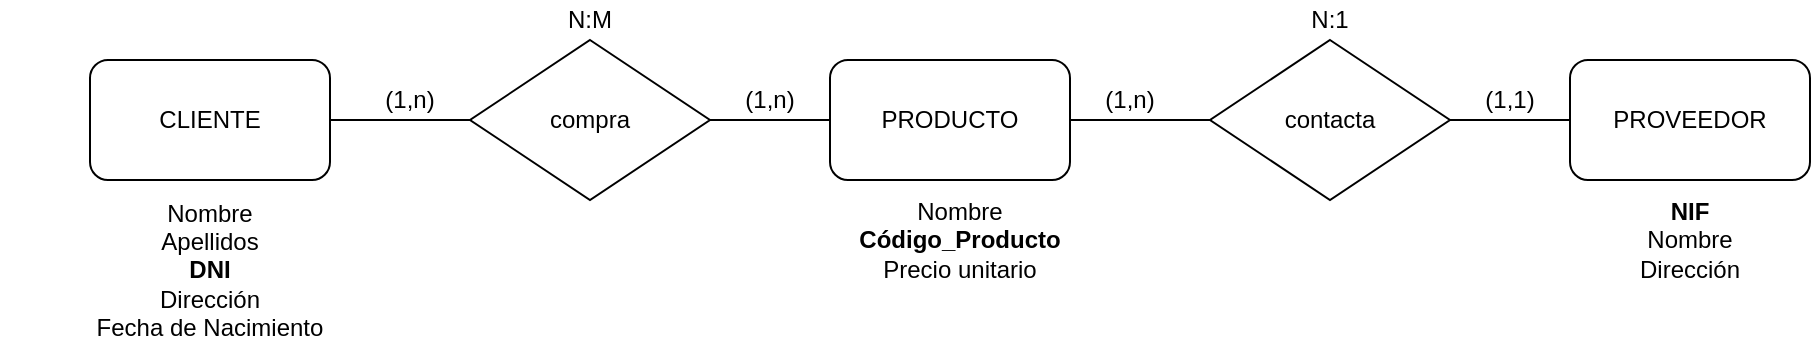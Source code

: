 <mxfile version="13.9.8" type="google" pages="17"><diagram id="R2lEEEUBdFMjLlhIrx00" name="Ejercicio 1"><mxGraphModel dx="1422" dy="794" grid="0" gridSize="10" guides="1" tooltips="1" connect="1" arrows="1" fold="1" page="0" pageScale="1" pageWidth="850" pageHeight="1100" background="none" math="0" shadow="0" extFonts="Permanent Marker^https://fonts.googleapis.com/css?family=Permanent+Marker"><root><mxCell id="0"/><mxCell id="1" parent="0"/><mxCell id="w5P8vjRGRN5STfRCEHDs-2" value="CLIENTE" style="rounded=1;whiteSpace=wrap;html=1;" parent="1" vertex="1"><mxGeometry x="140" y="170" width="120" height="60" as="geometry"/></mxCell><mxCell id="t-3DTAYS9xtqs2qucDnf-1" value="PRODUCTO" style="rounded=1;whiteSpace=wrap;html=1;" parent="1" vertex="1"><mxGeometry x="510" y="170" width="120" height="60" as="geometry"/></mxCell><mxCell id="t-3DTAYS9xtqs2qucDnf-2" value="PROVEEDOR" style="rounded=1;whiteSpace=wrap;html=1;" parent="1" vertex="1"><mxGeometry x="880" y="170" width="120" height="60" as="geometry"/></mxCell><mxCell id="t-3DTAYS9xtqs2qucDnf-3" value="compra" style="rhombus;whiteSpace=wrap;html=1;" parent="1" vertex="1"><mxGeometry x="330" y="160" width="120" height="80" as="geometry"/></mxCell><mxCell id="t-3DTAYS9xtqs2qucDnf-4" value="contacta" style="rhombus;whiteSpace=wrap;html=1;" parent="1" vertex="1"><mxGeometry x="700" y="160" width="120" height="80" as="geometry"/></mxCell><mxCell id="t-3DTAYS9xtqs2qucDnf-6" value="" style="endArrow=none;html=1;" parent="1" source="w5P8vjRGRN5STfRCEHDs-2" edge="1"><mxGeometry width="50" height="50" relative="1" as="geometry"><mxPoint x="260" y="250" as="sourcePoint"/><mxPoint x="330.711" y="200" as="targetPoint"/></mxGeometry></mxCell><mxCell id="t-3DTAYS9xtqs2qucDnf-9" value="" style="endArrow=none;html=1;entryX=0;entryY=0.5;entryDx=0;entryDy=0;" parent="1" source="t-3DTAYS9xtqs2qucDnf-3" target="t-3DTAYS9xtqs2qucDnf-1" edge="1"><mxGeometry width="50" height="50" relative="1" as="geometry"><mxPoint x="450" y="250" as="sourcePoint"/><mxPoint x="520.711" y="200" as="targetPoint"/></mxGeometry></mxCell><mxCell id="t-3DTAYS9xtqs2qucDnf-11" value="" style="endArrow=none;html=1;exitX=1;exitY=0.5;exitDx=0;exitDy=0;entryX=0;entryY=0.5;entryDx=0;entryDy=0;" parent="1" source="t-3DTAYS9xtqs2qucDnf-1" target="t-3DTAYS9xtqs2qucDnf-4" edge="1"><mxGeometry width="50" height="50" relative="1" as="geometry"><mxPoint x="660" y="420" as="sourcePoint"/><mxPoint x="710" y="370" as="targetPoint"/></mxGeometry></mxCell><mxCell id="t-3DTAYS9xtqs2qucDnf-12" value="" style="endArrow=none;html=1;exitX=1;exitY=0.5;exitDx=0;exitDy=0;entryX=0;entryY=0.5;entryDx=0;entryDy=0;" parent="1" source="t-3DTAYS9xtqs2qucDnf-4" target="t-3DTAYS9xtqs2qucDnf-2" edge="1"><mxGeometry width="50" height="50" relative="1" as="geometry"><mxPoint x="735" y="390" as="sourcePoint"/><mxPoint x="785" y="340" as="targetPoint"/></mxGeometry></mxCell><mxCell id="t-3DTAYS9xtqs2qucDnf-13" value="(1,n)" style="text;html=1;strokeColor=none;fillColor=none;align=center;verticalAlign=middle;whiteSpace=wrap;rounded=0;" parent="1" vertex="1"><mxGeometry x="460" y="180" width="40" height="20" as="geometry"/></mxCell><mxCell id="t-3DTAYS9xtqs2qucDnf-14" value="(1,n)" style="text;html=1;strokeColor=none;fillColor=none;align=center;verticalAlign=middle;whiteSpace=wrap;rounded=0;" parent="1" vertex="1"><mxGeometry x="280" y="180" width="40" height="20" as="geometry"/></mxCell><mxCell id="t-3DTAYS9xtqs2qucDnf-17" value="(1,n)" style="text;html=1;strokeColor=none;fillColor=none;align=center;verticalAlign=middle;whiteSpace=wrap;rounded=0;" parent="1" vertex="1"><mxGeometry x="640" y="180" width="40" height="20" as="geometry"/></mxCell><mxCell id="t-3DTAYS9xtqs2qucDnf-18" value="(1,1)" style="text;html=1;strokeColor=none;fillColor=none;align=center;verticalAlign=middle;whiteSpace=wrap;rounded=0;" parent="1" vertex="1"><mxGeometry x="830" y="180" width="40" height="20" as="geometry"/></mxCell><mxCell id="t-3DTAYS9xtqs2qucDnf-19" value="N:M" style="text;html=1;strokeColor=none;fillColor=none;align=center;verticalAlign=middle;whiteSpace=wrap;rounded=0;" parent="1" vertex="1"><mxGeometry x="370" y="140" width="40" height="20" as="geometry"/></mxCell><mxCell id="t-3DTAYS9xtqs2qucDnf-20" value="N:1" style="text;html=1;strokeColor=none;fillColor=none;align=center;verticalAlign=middle;whiteSpace=wrap;rounded=0;" parent="1" vertex="1"><mxGeometry x="740" y="140" width="40" height="20" as="geometry"/></mxCell><mxCell id="t-3DTAYS9xtqs2qucDnf-21" value="&lt;div&gt;&lt;span&gt;Nombre&lt;/span&gt;&lt;/div&gt;&lt;div&gt;&lt;span&gt;Apellidos&lt;/span&gt;&lt;/div&gt;&lt;b&gt;&lt;div&gt;&lt;b&gt;DNI&lt;/b&gt;&lt;/div&gt;&lt;/b&gt;&lt;div&gt;&lt;span&gt;Dirección&lt;/span&gt;&lt;/div&gt;&lt;div&gt;&lt;span&gt;Fecha de Nacimiento&lt;/span&gt;&lt;/div&gt;" style="text;html=1;strokeColor=none;fillColor=none;align=center;verticalAlign=middle;whiteSpace=wrap;rounded=0;" parent="1" vertex="1"><mxGeometry x="95" y="230" width="210" height="90" as="geometry"/></mxCell><mxCell id="t-3DTAYS9xtqs2qucDnf-24" value="Nombre&lt;b&gt;&lt;br&gt;Código_Producto&lt;/b&gt;&lt;br&gt;&lt;b&gt;&lt;/b&gt;Precio unitario" style="text;html=1;strokeColor=none;fillColor=none;align=center;verticalAlign=middle;whiteSpace=wrap;rounded=0;" parent="1" vertex="1"><mxGeometry x="480" y="200" width="190" height="120" as="geometry"/></mxCell><mxCell id="t-3DTAYS9xtqs2qucDnf-25" value="&lt;div&gt;NIF&lt;/div&gt;&lt;div&gt;&lt;span style=&quot;font-weight: normal&quot;&gt;Nombre&lt;/span&gt;&lt;/div&gt;&lt;div&gt;&lt;span style=&quot;font-weight: normal&quot;&gt;Dirección&lt;/span&gt;&lt;/div&gt;" style="text;html=1;strokeColor=none;fillColor=none;align=center;verticalAlign=middle;whiteSpace=wrap;rounded=0;fontStyle=1" parent="1" vertex="1"><mxGeometry x="920" y="250" width="40" height="20" as="geometry"/></mxCell></root></mxGraphModel></diagram><diagram id="V7dHOeHVxqn9EsG3DEVS" name="Ejercicio 2"><mxGraphModel dx="1422" dy="794" grid="0" gridSize="10" guides="1" tooltips="1" connect="1" arrows="1" fold="1" page="0" pageScale="1" pageWidth="827" pageHeight="1169" math="0" shadow="0"><root><mxCell id="GnLjFjSd38efF4z_7TPJ-0"/><mxCell id="GnLjFjSd38efF4z_7TPJ-1" parent="GnLjFjSd38efF4z_7TPJ-0"/><mxCell id="GnLjFjSd38efF4z_7TPJ-2" value="CAMIONERO" style="rounded=1;whiteSpace=wrap;html=1;" parent="GnLjFjSd38efF4z_7TPJ-1" vertex="1"><mxGeometry x="90" y="140" width="120" height="60" as="geometry"/></mxCell><mxCell id="GnLjFjSd38efF4z_7TPJ-3" value="PAQUETE" style="rounded=1;whiteSpace=wrap;html=1;" parent="GnLjFjSd38efF4z_7TPJ-1" vertex="1"><mxGeometry x="610" y="140" width="120" height="60" as="geometry"/></mxCell><mxCell id="GnLjFjSd38efF4z_7TPJ-4" value="CAMIÓN" style="rounded=1;whiteSpace=wrap;html=1;" parent="GnLjFjSd38efF4z_7TPJ-1" vertex="1"><mxGeometry x="90" y="450" width="120" height="60" as="geometry"/></mxCell><mxCell id="GnLjFjSd38efF4z_7TPJ-5" value="PROVINCIA" style="rounded=1;whiteSpace=wrap;html=1;" parent="GnLjFjSd38efF4z_7TPJ-1" vertex="1"><mxGeometry x="610" y="450" width="120" height="60" as="geometry"/></mxCell><mxCell id="Bev2l3zXRQTn1Dd8CdqC-0" value="distribuye" style="rhombus;whiteSpace=wrap;html=1;" parent="GnLjFjSd38efF4z_7TPJ-1" vertex="1"><mxGeometry x="360" y="140" width="110" height="60" as="geometry"/></mxCell><mxCell id="Bev2l3zXRQTn1Dd8CdqC-1" value="conduce" style="rhombus;whiteSpace=wrap;html=1;" parent="GnLjFjSd38efF4z_7TPJ-1" vertex="1"><mxGeometry x="95" y="280" width="110" height="60" as="geometry"/></mxCell><mxCell id="Bev2l3zXRQTn1Dd8CdqC-2" value="llega" style="rhombus;whiteSpace=wrap;html=1;" parent="GnLjFjSd38efF4z_7TPJ-1" vertex="1"><mxGeometry x="615" y="280" width="110" height="60" as="geometry"/></mxCell><mxCell id="Bev2l3zXRQTn1Dd8CdqC-4" value="" style="endArrow=none;html=1;exitX=1;exitY=0.5;exitDx=0;exitDy=0;entryX=0;entryY=0.5;entryDx=0;entryDy=0;" parent="GnLjFjSd38efF4z_7TPJ-1" source="GnLjFjSd38efF4z_7TPJ-2" target="Bev2l3zXRQTn1Dd8CdqC-0" edge="1"><mxGeometry width="50" height="50" relative="1" as="geometry"><mxPoint x="550" y="450" as="sourcePoint"/><mxPoint x="610" y="430" as="targetPoint"/></mxGeometry></mxCell><mxCell id="Bev2l3zXRQTn1Dd8CdqC-5" value="" style="endArrow=none;html=1;exitX=1;exitY=0.5;exitDx=0;exitDy=0;entryX=0;entryY=0.5;entryDx=0;entryDy=0;" parent="GnLjFjSd38efF4z_7TPJ-1" source="Bev2l3zXRQTn1Dd8CdqC-0" target="GnLjFjSd38efF4z_7TPJ-3" edge="1"><mxGeometry width="50" height="50" relative="1" as="geometry"><mxPoint x="470" y="220" as="sourcePoint"/><mxPoint x="600" y="170" as="targetPoint"/></mxGeometry></mxCell><mxCell id="Bev2l3zXRQTn1Dd8CdqC-6" value="" style="endArrow=none;html=1;entryX=0.5;entryY=1;entryDx=0;entryDy=0;exitX=0.5;exitY=0;exitDx=0;exitDy=0;" parent="GnLjFjSd38efF4z_7TPJ-1" source="Bev2l3zXRQTn1Dd8CdqC-2" target="GnLjFjSd38efF4z_7TPJ-3" edge="1"><mxGeometry width="50" height="50" relative="1" as="geometry"><mxPoint x="640" y="270" as="sourcePoint"/><mxPoint x="690" y="220" as="targetPoint"/></mxGeometry></mxCell><mxCell id="Bev2l3zXRQTn1Dd8CdqC-7" value="" style="endArrow=none;html=1;entryX=0.5;entryY=1;entryDx=0;entryDy=0;exitX=0.5;exitY=0;exitDx=0;exitDy=0;" parent="GnLjFjSd38efF4z_7TPJ-1" source="GnLjFjSd38efF4z_7TPJ-5" target="Bev2l3zXRQTn1Dd8CdqC-2" edge="1"><mxGeometry width="50" height="50" relative="1" as="geometry"><mxPoint x="640" y="420" as="sourcePoint"/><mxPoint x="690" y="370" as="targetPoint"/></mxGeometry></mxCell><mxCell id="Bev2l3zXRQTn1Dd8CdqC-8" value="" style="endArrow=none;html=1;entryX=0.5;entryY=1;entryDx=0;entryDy=0;exitX=0.5;exitY=0;exitDx=0;exitDy=0;" parent="GnLjFjSd38efF4z_7TPJ-1" source="Bev2l3zXRQTn1Dd8CdqC-1" target="GnLjFjSd38efF4z_7TPJ-2" edge="1"><mxGeometry width="50" height="50" relative="1" as="geometry"><mxPoint x="140" y="280" as="sourcePoint"/><mxPoint x="190" y="230" as="targetPoint"/></mxGeometry></mxCell><mxCell id="Bev2l3zXRQTn1Dd8CdqC-9" value="" style="endArrow=none;html=1;entryX=0.5;entryY=1;entryDx=0;entryDy=0;exitX=0.5;exitY=0;exitDx=0;exitDy=0;" parent="GnLjFjSd38efF4z_7TPJ-1" source="GnLjFjSd38efF4z_7TPJ-4" target="Bev2l3zXRQTn1Dd8CdqC-1" edge="1"><mxGeometry width="50" height="50" relative="1" as="geometry"><mxPoint x="140" y="390" as="sourcePoint"/><mxPoint x="190" y="340" as="targetPoint"/></mxGeometry></mxCell><mxCell id="Bev2l3zXRQTn1Dd8CdqC-10" value="(1,n)" style="text;html=1;strokeColor=none;fillColor=none;align=center;verticalAlign=middle;whiteSpace=wrap;rounded=0;" parent="GnLjFjSd38efF4z_7TPJ-1" vertex="1"><mxGeometry x="520" y="150" width="40" height="20" as="geometry"/></mxCell><mxCell id="Bev2l3zXRQTn1Dd8CdqC-11" value="(1,1)" style="text;html=1;strokeColor=none;fillColor=none;align=center;verticalAlign=middle;whiteSpace=wrap;rounded=0;" parent="GnLjFjSd38efF4z_7TPJ-1" vertex="1"><mxGeometry x="270" y="150" width="40" height="20" as="geometry"/></mxCell><mxCell id="Bev2l3zXRQTn1Dd8CdqC-12" value="1:N" style="text;html=1;strokeColor=none;fillColor=none;align=center;verticalAlign=middle;whiteSpace=wrap;rounded=0;" parent="GnLjFjSd38efF4z_7TPJ-1" vertex="1"><mxGeometry x="395" y="120" width="40" height="20" as="geometry"/></mxCell><mxCell id="Bev2l3zXRQTn1Dd8CdqC-13" value="(1,1)" style="text;html=1;strokeColor=none;fillColor=none;align=center;verticalAlign=middle;whiteSpace=wrap;rounded=0;" parent="GnLjFjSd38efF4z_7TPJ-1" vertex="1"><mxGeometry x="670" y="390" width="40" height="20" as="geometry"/></mxCell><mxCell id="Bev2l3zXRQTn1Dd8CdqC-14" value="(1,n)" style="text;html=1;strokeColor=none;fillColor=none;align=center;verticalAlign=middle;whiteSpace=wrap;rounded=0;" parent="GnLjFjSd38efF4z_7TPJ-1" vertex="1"><mxGeometry x="670" y="230" width="40" height="20" as="geometry"/></mxCell><mxCell id="Bev2l3zXRQTn1Dd8CdqC-17" value="N:1" style="text;html=1;strokeColor=none;fillColor=none;align=center;verticalAlign=middle;whiteSpace=wrap;rounded=0;" parent="GnLjFjSd38efF4z_7TPJ-1" vertex="1"><mxGeometry x="730" y="300" width="40" height="20" as="geometry"/></mxCell><mxCell id="Bev2l3zXRQTn1Dd8CdqC-18" value="(1,n)" style="text;html=1;strokeColor=none;fillColor=none;align=center;verticalAlign=middle;whiteSpace=wrap;rounded=0;" parent="GnLjFjSd38efF4z_7TPJ-1" vertex="1"><mxGeometry x="150" y="390" width="40" height="20" as="geometry"/></mxCell><mxCell id="Bev2l3zXRQTn1Dd8CdqC-19" value="(1,n)" style="text;html=1;strokeColor=none;fillColor=none;align=center;verticalAlign=middle;whiteSpace=wrap;rounded=0;" parent="GnLjFjSd38efF4z_7TPJ-1" vertex="1"><mxGeometry x="150" y="230" width="40" height="20" as="geometry"/></mxCell><mxCell id="Bev2l3zXRQTn1Dd8CdqC-22" value="N:M" style="text;html=1;strokeColor=none;fillColor=none;align=center;verticalAlign=middle;whiteSpace=wrap;rounded=0;" parent="GnLjFjSd38efF4z_7TPJ-1" vertex="1"><mxGeometry x="55" y="300" width="40" height="20" as="geometry"/></mxCell><mxCell id="Bev2l3zXRQTn1Dd8CdqC-24" value="DNI&lt;br&gt;&lt;span style=&quot;font-weight: normal&quot;&gt;Nombre&lt;/span&gt;&lt;br&gt;&lt;span style=&quot;font-weight: normal&quot;&gt;Teléfono&lt;/span&gt;&lt;br&gt;&lt;span style=&quot;font-weight: normal&quot;&gt;Dirección&lt;/span&gt;&lt;br&gt;&lt;span style=&quot;font-weight: normal&quot;&gt;Salario&lt;/span&gt;&lt;br&gt;&lt;span style=&quot;font-weight: normal&quot;&gt;Población&lt;/span&gt;" style="text;html=1;strokeColor=none;fillColor=none;align=center;verticalAlign=middle;whiteSpace=wrap;rounded=0;fontStyle=1" parent="GnLjFjSd38efF4z_7TPJ-1" vertex="1"><mxGeometry x="75" y="30" width="150" height="120" as="geometry"/></mxCell><mxCell id="Bev2l3zXRQTn1Dd8CdqC-25" value="&lt;b&gt;Código_Paquete&lt;/b&gt;&lt;br&gt;Descripción&lt;br&gt;Destinatario&lt;br&gt;Dirección" style="text;html=1;strokeColor=none;fillColor=none;align=center;verticalAlign=middle;whiteSpace=wrap;rounded=0;" parent="GnLjFjSd38efF4z_7TPJ-1" vertex="1"><mxGeometry x="615" y="60" width="110" height="80" as="geometry"/></mxCell><mxCell id="SwQR6bMUDTiEMnL2qbZY-1" value="&lt;b&gt;Código_Provincia&lt;/b&gt;&lt;br&gt;Nombre" style="text;html=1;strokeColor=none;fillColor=none;align=center;verticalAlign=middle;whiteSpace=wrap;rounded=0;" parent="GnLjFjSd38efF4z_7TPJ-1" vertex="1"><mxGeometry x="565" y="460" width="210" height="160" as="geometry"/></mxCell><mxCell id="SwQR6bMUDTiEMnL2qbZY-2" value="&lt;b&gt;Matrícula&lt;/b&gt;&lt;br&gt;Modelo&lt;br&gt;Tipo&lt;br&gt;Potencia" style="text;html=1;strokeColor=none;fillColor=none;align=center;verticalAlign=middle;whiteSpace=wrap;rounded=0;" parent="GnLjFjSd38efF4z_7TPJ-1" vertex="1"><mxGeometry x="85" y="500" width="130" height="90" as="geometry"/></mxCell></root></mxGraphModel></diagram><diagram id="CJAJWpn_RDG4aZ8il3vp" name="Ejercicio 3"><mxGraphModel dx="1422" dy="794" grid="0" gridSize="10" guides="1" tooltips="1" connect="1" arrows="1" fold="1" page="0" pageScale="1" pageWidth="1169" pageHeight="827" math="0" shadow="0"><root><mxCell id="fAPKvVDNWiJ0FsGHW7Mb-0"/><mxCell id="fAPKvVDNWiJ0FsGHW7Mb-1" parent="fAPKvVDNWiJ0FsGHW7Mb-0"/><mxCell id="cTID5y_zl99nZNtNKMsr-0" value="PROFESOR" style="rounded=1;whiteSpace=wrap;html=1;" parent="fAPKvVDNWiJ0FsGHW7Mb-1" vertex="1"><mxGeometry x="220" y="145" width="120" height="60" as="geometry"/></mxCell><mxCell id="cTID5y_zl99nZNtNKMsr-1" value="MÓDULO" style="rounded=1;whiteSpace=wrap;html=1;" parent="fAPKvVDNWiJ0FsGHW7Mb-1" vertex="1"><mxGeometry x="610" y="145" width="120" height="60" as="geometry"/></mxCell><mxCell id="cTID5y_zl99nZNtNKMsr-2" value="ALUMNO" style="rounded=1;whiteSpace=wrap;html=1;" parent="fAPKvVDNWiJ0FsGHW7Mb-1" vertex="1"><mxGeometry x="610" y="415" width="120" height="60" as="geometry"/></mxCell><mxCell id="cTID5y_zl99nZNtNKMsr-3" value="imparte" style="rhombus;whiteSpace=wrap;html=1;" parent="fAPKvVDNWiJ0FsGHW7Mb-1" vertex="1"><mxGeometry x="430" y="150" width="100" height="50" as="geometry"/></mxCell><mxCell id="cTID5y_zl99nZNtNKMsr-4" value="" style="endArrow=none;html=1;entryX=1;entryY=0.5;entryDx=0;entryDy=0;exitX=0;exitY=0.5;exitDx=0;exitDy=0;" parent="fAPKvVDNWiJ0FsGHW7Mb-1" source="cTID5y_zl99nZNtNKMsr-3" target="cTID5y_zl99nZNtNKMsr-0" edge="1"><mxGeometry width="50" height="50" relative="1" as="geometry"><mxPoint x="410" y="455" as="sourcePoint"/><mxPoint x="460" y="405" as="targetPoint"/></mxGeometry></mxCell><mxCell id="cTID5y_zl99nZNtNKMsr-5" value="" style="endArrow=none;html=1;exitX=1;exitY=0.5;exitDx=0;exitDy=0;entryX=0;entryY=0.5;entryDx=0;entryDy=0;" parent="fAPKvVDNWiJ0FsGHW7Mb-1" source="cTID5y_zl99nZNtNKMsr-3" target="cTID5y_zl99nZNtNKMsr-1" edge="1"><mxGeometry width="50" height="50" relative="1" as="geometry"><mxPoint x="410" y="455" as="sourcePoint"/><mxPoint x="460" y="405" as="targetPoint"/></mxGeometry></mxCell><mxCell id="cTID5y_zl99nZNtNKMsr-6" value="(1,n)" style="text;html=1;strokeColor=none;fillColor=none;align=center;verticalAlign=middle;whiteSpace=wrap;rounded=0;" parent="fAPKvVDNWiJ0FsGHW7Mb-1" vertex="1"><mxGeometry x="550" y="150" width="40" height="20" as="geometry"/></mxCell><mxCell id="cTID5y_zl99nZNtNKMsr-7" value="(1,1)" style="text;html=1;strokeColor=none;fillColor=none;align=center;verticalAlign=middle;whiteSpace=wrap;rounded=0;" parent="fAPKvVDNWiJ0FsGHW7Mb-1" vertex="1"><mxGeometry x="370" y="150" width="40" height="20" as="geometry"/></mxCell><mxCell id="cTID5y_zl99nZNtNKMsr-8" value="1:N" style="text;html=1;strokeColor=none;fillColor=none;align=center;verticalAlign=middle;whiteSpace=wrap;rounded=0;" parent="fAPKvVDNWiJ0FsGHW7Mb-1" vertex="1"><mxGeometry x="460" y="130" width="40" height="20" as="geometry"/></mxCell><mxCell id="cTID5y_zl99nZNtNKMsr-9" value="matricula" style="rhombus;whiteSpace=wrap;html=1;" parent="fAPKvVDNWiJ0FsGHW7Mb-1" vertex="1"><mxGeometry x="620" y="295" width="100" height="50" as="geometry"/></mxCell><mxCell id="cTID5y_zl99nZNtNKMsr-10" value="" style="endArrow=none;html=1;entryX=0.5;entryY=1;entryDx=0;entryDy=0;" parent="fAPKvVDNWiJ0FsGHW7Mb-1" source="cTID5y_zl99nZNtNKMsr-9" target="cTID5y_zl99nZNtNKMsr-1" edge="1"><mxGeometry width="50" height="50" relative="1" as="geometry"><mxPoint x="560" y="455" as="sourcePoint"/><mxPoint x="610" y="405" as="targetPoint"/></mxGeometry></mxCell><mxCell id="cTID5y_zl99nZNtNKMsr-11" value="" style="endArrow=none;html=1;" parent="fAPKvVDNWiJ0FsGHW7Mb-1" source="cTID5y_zl99nZNtNKMsr-9" edge="1"><mxGeometry width="50" height="50" relative="1" as="geometry"><mxPoint x="670" y="395" as="sourcePoint"/><mxPoint x="670" y="415.711" as="targetPoint"/></mxGeometry></mxCell><mxCell id="cTID5y_zl99nZNtNKMsr-26" value="&lt;b&gt;DNI&lt;/b&gt;&lt;br&gt;Nombre&lt;br&gt;Dirección&lt;br&gt;Teléfono" style="text;html=1;strokeColor=none;fillColor=none;align=center;verticalAlign=middle;whiteSpace=wrap;rounded=0;" parent="fAPKvVDNWiJ0FsGHW7Mb-1" vertex="1"><mxGeometry x="90" y="75" width="190" height="200" as="geometry"/></mxCell><mxCell id="L5pEX0O9aJ8imXkVUCGV-2" value="&lt;b&gt;Código_Módulo&lt;/b&gt;&lt;br&gt;Nombre" style="text;html=1;strokeColor=none;fillColor=none;align=center;verticalAlign=middle;whiteSpace=wrap;rounded=0;" parent="fAPKvVDNWiJ0FsGHW7Mb-1" vertex="1"><mxGeometry x="625" y="100" width="90" height="60" as="geometry"/></mxCell><mxCell id="L5pEX0O9aJ8imXkVUCGV-3" value="&lt;b&gt;Nº expediente&lt;br&gt;&lt;/b&gt;Nombre&lt;br&gt;Apellidos&lt;br&gt;Fecha de Nacimiento" style="text;html=1;strokeColor=none;fillColor=none;align=center;verticalAlign=middle;whiteSpace=wrap;rounded=0;" parent="fAPKvVDNWiJ0FsGHW7Mb-1" vertex="1"><mxGeometry x="560" y="460" width="220" height="102.5" as="geometry"/></mxCell><mxCell id="KBiOGYlOhHwBtnAfEGCM-0" value="N:M" style="text;html=1;strokeColor=none;fillColor=none;align=center;verticalAlign=middle;whiteSpace=wrap;rounded=0;rotation=0;" parent="fAPKvVDNWiJ0FsGHW7Mb-1" vertex="1"><mxGeometry x="580" y="310" width="40" height="20" as="geometry"/></mxCell><mxCell id="brhwblbooYSMBFCFrYBM-0" value="CURSO" style="rounded=1;whiteSpace=wrap;html=1;" parent="fAPKvVDNWiJ0FsGHW7Mb-1" vertex="1"><mxGeometry x="1030" y="145" width="120" height="60" as="geometry"/></mxCell><mxCell id="brhwblbooYSMBFCFrYBM-1" value="&lt;b&gt;Nombre del Curso&lt;/b&gt;" style="text;html=1;strokeColor=none;fillColor=none;align=center;verticalAlign=middle;whiteSpace=wrap;rounded=0;" parent="fAPKvVDNWiJ0FsGHW7Mb-1" vertex="1"><mxGeometry x="1150" y="165" width="110" height="20" as="geometry"/></mxCell><mxCell id="brhwblbooYSMBFCFrYBM-2" value="contiene" style="rhombus;whiteSpace=wrap;html=1;" parent="fAPKvVDNWiJ0FsGHW7Mb-1" vertex="1"><mxGeometry x="830" y="150" width="100" height="50" as="geometry"/></mxCell><mxCell id="brhwblbooYSMBFCFrYBM-4" value="" style="endArrow=none;html=1;entryX=0;entryY=0.5;entryDx=0;entryDy=0;exitX=1;exitY=0.5;exitDx=0;exitDy=0;" parent="fAPKvVDNWiJ0FsGHW7Mb-1" source="cTID5y_zl99nZNtNKMsr-1" target="brhwblbooYSMBFCFrYBM-2" edge="1"><mxGeometry width="50" height="50" relative="1" as="geometry"><mxPoint x="810" y="270" as="sourcePoint"/><mxPoint x="780" y="270" as="targetPoint"/></mxGeometry></mxCell><mxCell id="brhwblbooYSMBFCFrYBM-5" value="" style="endArrow=none;html=1;exitX=1;exitY=0.5;exitDx=0;exitDy=0;entryX=0;entryY=0.5;entryDx=0;entryDy=0;" parent="fAPKvVDNWiJ0FsGHW7Mb-1" source="brhwblbooYSMBFCFrYBM-2" target="brhwblbooYSMBFCFrYBM-0" edge="1"><mxGeometry width="50" height="50" relative="1" as="geometry"><mxPoint x="940" y="300" as="sourcePoint"/><mxPoint x="990" y="250" as="targetPoint"/></mxGeometry></mxCell><mxCell id="brhwblbooYSMBFCFrYBM-6" value="(1,1)" style="text;html=1;strokeColor=none;fillColor=none;align=center;verticalAlign=middle;whiteSpace=wrap;rounded=0;" parent="fAPKvVDNWiJ0FsGHW7Mb-1" vertex="1"><mxGeometry x="960" y="150" width="40" height="20" as="geometry"/></mxCell><mxCell id="brhwblbooYSMBFCFrYBM-7" value="(1,n)" style="text;html=1;align=center;verticalAlign=middle;resizable=0;points=[];autosize=1;" parent="fAPKvVDNWiJ0FsGHW7Mb-1" vertex="1"><mxGeometry x="760" y="150" width="40" height="20" as="geometry"/></mxCell><mxCell id="brhwblbooYSMBFCFrYBM-9" value="N:1" style="text;html=1;strokeColor=none;fillColor=none;align=center;verticalAlign=middle;whiteSpace=wrap;rounded=0;rotation=0;" parent="fAPKvVDNWiJ0FsGHW7Mb-1" vertex="1"><mxGeometry x="860" y="130" width="40" height="20" as="geometry"/></mxCell><mxCell id="brhwblbooYSMBFCFrYBM-10" value="pertenece" style="rhombus;whiteSpace=wrap;html=1;" parent="fAPKvVDNWiJ0FsGHW7Mb-1" vertex="1"><mxGeometry x="1040" y="420" width="100" height="50" as="geometry"/></mxCell><mxCell id="brhwblbooYSMBFCFrYBM-11" value="" style="endArrow=none;html=1;exitX=1;exitY=0.5;exitDx=0;exitDy=0;entryX=0;entryY=0.5;entryDx=0;entryDy=0;" parent="fAPKvVDNWiJ0FsGHW7Mb-1" source="cTID5y_zl99nZNtNKMsr-2" target="brhwblbooYSMBFCFrYBM-10" edge="1"><mxGeometry width="50" height="50" relative="1" as="geometry"><mxPoint x="1230" y="390" as="sourcePoint"/><mxPoint x="1280" y="340" as="targetPoint"/></mxGeometry></mxCell><mxCell id="brhwblbooYSMBFCFrYBM-12" value="" style="endArrow=none;html=1;exitX=0.5;exitY=1;exitDx=0;exitDy=0;entryX=0.5;entryY=0;entryDx=0;entryDy=0;" parent="fAPKvVDNWiJ0FsGHW7Mb-1" source="brhwblbooYSMBFCFrYBM-0" target="brhwblbooYSMBFCFrYBM-10" edge="1"><mxGeometry width="50" height="50" relative="1" as="geometry"><mxPoint x="1190" y="350" as="sourcePoint"/><mxPoint x="1240" y="300" as="targetPoint"/></mxGeometry></mxCell><mxCell id="brhwblbooYSMBFCFrYBM-13" value="(1,n)" style="text;html=1;strokeColor=none;fillColor=none;align=center;verticalAlign=middle;whiteSpace=wrap;rounded=0;" parent="fAPKvVDNWiJ0FsGHW7Mb-1" vertex="1"><mxGeometry x="870" y="450" width="40" height="20" as="geometry"/></mxCell><mxCell id="brhwblbooYSMBFCFrYBM-14" value="(1,1)" style="text;html=1;strokeColor=none;fillColor=none;align=center;verticalAlign=middle;whiteSpace=wrap;rounded=0;" parent="fAPKvVDNWiJ0FsGHW7Mb-1" vertex="1"><mxGeometry x="1090" y="300" width="40" height="20" as="geometry"/></mxCell><mxCell id="brhwblbooYSMBFCFrYBM-15" value="N:1" style="text;html=1;strokeColor=none;fillColor=none;align=center;verticalAlign=middle;whiteSpace=wrap;rounded=0;rotation=0;" parent="fAPKvVDNWiJ0FsGHW7Mb-1" vertex="1"><mxGeometry x="1130" y="470" width="40" height="20" as="geometry"/></mxCell><mxCell id="brhwblbooYSMBFCFrYBM-28" value="delegado" style="rhombus;whiteSpace=wrap;html=1;" parent="fAPKvVDNWiJ0FsGHW7Mb-1" vertex="1"><mxGeometry x="830" y="295" width="100" height="50" as="geometry"/></mxCell><mxCell id="brhwblbooYSMBFCFrYBM-29" value="" style="endArrow=none;html=1;entryX=0;entryY=0.5;entryDx=0;entryDy=0;" parent="fAPKvVDNWiJ0FsGHW7Mb-1" target="brhwblbooYSMBFCFrYBM-28" edge="1"><mxGeometry width="50" height="50" relative="1" as="geometry"><mxPoint x="730" y="420" as="sourcePoint"/><mxPoint x="540" y="360" as="targetPoint"/></mxGeometry></mxCell><mxCell id="brhwblbooYSMBFCFrYBM-31" value="(0,1)" style="text;html=1;strokeColor=none;fillColor=none;align=center;verticalAlign=middle;whiteSpace=wrap;rounded=0;" parent="fAPKvVDNWiJ0FsGHW7Mb-1" vertex="1"><mxGeometry x="960" y="280" width="40" height="20" as="geometry"/></mxCell><mxCell id="brhwblbooYSMBFCFrYBM-32" value="(1,1)" style="text;html=1;strokeColor=none;fillColor=none;align=center;verticalAlign=middle;whiteSpace=wrap;rounded=0;" parent="fAPKvVDNWiJ0FsGHW7Mb-1" vertex="1"><mxGeometry x="780" y="370" width="40" height="20" as="geometry"/></mxCell><mxCell id="brhwblbooYSMBFCFrYBM-33" value="(1,n)" style="text;html=1;align=center;verticalAlign=middle;resizable=0;points=[];autosize=1;" parent="fAPKvVDNWiJ0FsGHW7Mb-1" vertex="1"><mxGeometry x="625" y="245" width="40" height="20" as="geometry"/></mxCell><mxCell id="brhwblbooYSMBFCFrYBM-34" value="(0,n)" style="text;html=1;strokeColor=none;fillColor=none;align=center;verticalAlign=middle;whiteSpace=wrap;rounded=0;" parent="fAPKvVDNWiJ0FsGHW7Mb-1" vertex="1"><mxGeometry x="625" y="370" width="40" height="20" as="geometry"/></mxCell><mxCell id="brhwblbooYSMBFCFrYBM-38" value="0:1" style="text;html=1;strokeColor=none;fillColor=none;align=center;verticalAlign=middle;whiteSpace=wrap;rounded=0;rotation=0;" parent="fAPKvVDNWiJ0FsGHW7Mb-1" vertex="1"><mxGeometry x="860" y="275" width="40" height="20" as="geometry"/></mxCell><mxCell id="brhwblbooYSMBFCFrYBM-40" value="" style="endArrow=none;html=1;exitX=0;exitY=1;exitDx=0;exitDy=0;entryX=1;entryY=0.5;entryDx=0;entryDy=0;" parent="fAPKvVDNWiJ0FsGHW7Mb-1" source="brhwblbooYSMBFCFrYBM-0" target="brhwblbooYSMBFCFrYBM-28" edge="1"><mxGeometry width="50" height="50" relative="1" as="geometry"><mxPoint x="1310" y="400" as="sourcePoint"/><mxPoint x="1360" y="350" as="targetPoint"/></mxGeometry></mxCell></root></mxGraphModel></diagram><diagram id="4btLJKzWss9v2xu6w_lt" name="Ejercicio 4"><mxGraphModel dx="2222" dy="794" grid="0" gridSize="10" guides="1" tooltips="1" connect="1" arrows="1" fold="1" page="0" pageScale="1" pageWidth="827" pageHeight="1169" math="0" shadow="0"><root><mxCell id="bXtOF0ORMgWnR5-XX9jz-0"/><mxCell id="bXtOF0ORMgWnR5-XX9jz-1" parent="bXtOF0ORMgWnR5-XX9jz-0"/><mxCell id="bXtOF0ORMgWnR5-XX9jz-2" value="CLIENTE" style="rounded=1;whiteSpace=wrap;html=1;strokeWidth=1;" parent="bXtOF0ORMgWnR5-XX9jz-1" vertex="1"><mxGeometry x="-480" y="200" width="120" height="60" as="geometry"/></mxCell><mxCell id="bXtOF0ORMgWnR5-XX9jz-3" value="COCHE" style="rounded=1;whiteSpace=wrap;html=1;strokeWidth=1;" parent="bXtOF0ORMgWnR5-XX9jz-1" vertex="1"><mxGeometry x="-50" y="200" width="120" height="60" as="geometry"/></mxCell><mxCell id="bXtOF0ORMgWnR5-XX9jz-6" value="REVISIÓN" style="rounded=1;whiteSpace=wrap;html=1;strokeWidth=1;" parent="bXtOF0ORMgWnR5-XX9jz-1" vertex="1"><mxGeometry x="350" y="200" width="120" height="60" as="geometry"/></mxCell><mxCell id="bXtOF0ORMgWnR5-XX9jz-7" value="compra" style="rhombus;whiteSpace=wrap;html=1;strokeWidth=1;" parent="bXtOF0ORMgWnR5-XX9jz-1" vertex="1"><mxGeometry x="-250" y="205" width="100" height="50" as="geometry"/></mxCell><mxCell id="bXtOF0ORMgWnR5-XX9jz-9" value="pasa" style="rhombus;whiteSpace=wrap;html=1;strokeWidth=1;" parent="bXtOF0ORMgWnR5-XX9jz-1" vertex="1"><mxGeometry x="160" y="205" width="100" height="50" as="geometry"/></mxCell><mxCell id="bXtOF0ORMgWnR5-XX9jz-10" value="" style="endArrow=none;html=1;exitX=1;exitY=0.5;exitDx=0;exitDy=0;entryX=0;entryY=0.5;entryDx=0;entryDy=0;" parent="bXtOF0ORMgWnR5-XX9jz-1" source="bXtOF0ORMgWnR5-XX9jz-2" target="bXtOF0ORMgWnR5-XX9jz-7" edge="1"><mxGeometry width="50" height="50" relative="1" as="geometry"><mxPoint x="-260" y="450" as="sourcePoint"/><mxPoint x="-210" y="400" as="targetPoint"/></mxGeometry></mxCell><mxCell id="bXtOF0ORMgWnR5-XX9jz-12" value="" style="endArrow=none;html=1;entryX=0;entryY=0.5;entryDx=0;entryDy=0;" parent="bXtOF0ORMgWnR5-XX9jz-1" source="bXtOF0ORMgWnR5-XX9jz-7" target="bXtOF0ORMgWnR5-XX9jz-3" edge="1"><mxGeometry width="50" height="50" relative="1" as="geometry"><mxPoint x="-150" y="280" as="sourcePoint"/><mxPoint x="-100" y="230" as="targetPoint"/></mxGeometry></mxCell><mxCell id="bXtOF0ORMgWnR5-XX9jz-13" value="" style="endArrow=none;html=1;entryX=0;entryY=0.5;entryDx=0;entryDy=0;" parent="bXtOF0ORMgWnR5-XX9jz-1" source="bXtOF0ORMgWnR5-XX9jz-3" target="bXtOF0ORMgWnR5-XX9jz-9" edge="1"><mxGeometry width="50" height="50" relative="1" as="geometry"><mxPoint x="70" y="280" as="sourcePoint"/><mxPoint x="120" y="230" as="targetPoint"/></mxGeometry></mxCell><mxCell id="bXtOF0ORMgWnR5-XX9jz-14" value="" style="endArrow=none;html=1;exitX=1;exitY=0.5;exitDx=0;exitDy=0;entryX=0;entryY=0.5;entryDx=0;entryDy=0;" parent="bXtOF0ORMgWnR5-XX9jz-1" source="bXtOF0ORMgWnR5-XX9jz-9" target="bXtOF0ORMgWnR5-XX9jz-6" edge="1"><mxGeometry width="50" height="50" relative="1" as="geometry"><mxPoint x="130" y="450" as="sourcePoint"/><mxPoint x="180" y="400" as="targetPoint"/></mxGeometry></mxCell><mxCell id="bXtOF0ORMgWnR5-XX9jz-15" value="(0,n)" style="text;html=1;strokeColor=none;fillColor=none;align=center;verticalAlign=middle;whiteSpace=wrap;rounded=0;" parent="bXtOF0ORMgWnR5-XX9jz-1" vertex="1"><mxGeometry x="-120" y="142.5" width="40" height="155" as="geometry"/></mxCell><mxCell id="bXtOF0ORMgWnR5-XX9jz-16" value="(0,1)" style="text;html=1;strokeColor=none;fillColor=none;align=center;verticalAlign=middle;whiteSpace=wrap;rounded=0;" parent="bXtOF0ORMgWnR5-XX9jz-1" vertex="1"><mxGeometry x="-330" y="205" width="50" height="30" as="geometry"/></mxCell><mxCell id="bXtOF0ORMgWnR5-XX9jz-20" value="1:N" style="text;html=1;strokeColor=none;fillColor=none;align=center;verticalAlign=middle;whiteSpace=wrap;rounded=0;" parent="bXtOF0ORMgWnR5-XX9jz-1" vertex="1"><mxGeometry x="-220" y="185" width="40" height="20" as="geometry"/></mxCell><mxCell id="bXtOF0ORMgWnR5-XX9jz-21" value="(0,n)" style="text;html=1;strokeColor=none;fillColor=none;align=center;verticalAlign=middle;whiteSpace=wrap;rounded=0;" parent="bXtOF0ORMgWnR5-XX9jz-1" vertex="1"><mxGeometry x="290" y="210" width="40" height="20" as="geometry"/></mxCell><mxCell id="bXtOF0ORMgWnR5-XX9jz-22" value="(1,1)" style="text;html=1;strokeColor=none;fillColor=none;align=center;verticalAlign=middle;whiteSpace=wrap;rounded=0;" parent="bXtOF0ORMgWnR5-XX9jz-1" vertex="1"><mxGeometry x="100" y="210" width="40" height="20" as="geometry"/></mxCell><mxCell id="bXtOF0ORMgWnR5-XX9jz-23" value="1:N" style="text;html=1;strokeColor=none;fillColor=none;align=center;verticalAlign=middle;whiteSpace=wrap;rounded=0;" parent="bXtOF0ORMgWnR5-XX9jz-1" vertex="1"><mxGeometry x="190" y="185" width="40" height="20" as="geometry"/></mxCell><mxCell id="bXtOF0ORMgWnR5-XX9jz-25" value="NIF&lt;br&gt;Nombre&lt;br&gt;Dirección&lt;br&gt;Ciudad&lt;br&gt;Teléfono&lt;br&gt;&lt;b&gt;Código_Cliente&lt;/b&gt;&lt;br&gt;&lt;b&gt;&lt;/b&gt;" style="text;html=1;strokeColor=none;fillColor=none;align=center;verticalAlign=middle;whiteSpace=wrap;rounded=0;" parent="bXtOF0ORMgWnR5-XX9jz-1" vertex="1"><mxGeometry x="-500" y="255" width="160" height="110" as="geometry"/></mxCell><mxCell id="bXtOF0ORMgWnR5-XX9jz-26" value="&lt;b&gt;Matrícula&lt;/b&gt;&lt;br&gt;Marca&lt;br&gt;Modelo&lt;br&gt;Color&lt;br&gt;Precio" style="text;html=1;strokeColor=none;fillColor=none;align=center;verticalAlign=middle;whiteSpace=wrap;rounded=0;" parent="bXtOF0ORMgWnR5-XX9jz-1" vertex="1"><mxGeometry x="-60" y="230" width="140" height="150" as="geometry"/></mxCell><mxCell id="bXtOF0ORMgWnR5-XX9jz-28" value="&lt;b&gt;Código_Revisión&lt;/b&gt;&lt;br&gt;Filtro&lt;br&gt;Aceite&lt;br&gt;&lt;div&gt;Frenos&lt;/div&gt;&lt;div&gt;Otros&lt;br&gt;&lt;/div&gt;" style="text;html=1;strokeColor=none;fillColor=none;align=center;verticalAlign=middle;whiteSpace=wrap;rounded=0;" parent="bXtOF0ORMgWnR5-XX9jz-1" vertex="1"><mxGeometry x="330" y="255" width="160" height="100" as="geometry"/></mxCell></root></mxGraphModel></diagram><diagram id="TZdnwuYWUimPwNtsZhAM" name="Ejercicio 5"><mxGraphModel dx="3822" dy="1194" grid="0" gridSize="10" guides="1" tooltips="1" connect="1" arrows="1" fold="1" page="0" pageScale="1" pageWidth="827" pageHeight="1169" math="0" shadow="0"><root><mxCell id="OTsVGEdlJg1oNl6Wze7v-0"/><mxCell id="OTsVGEdlJg1oNl6Wze7v-1" parent="OTsVGEdlJg1oNl6Wze7v-0"/><mxCell id="OTsVGEdlJg1oNl6Wze7v-2" value="MÉDICO" style="rounded=1;whiteSpace=wrap;html=1;strokeWidth=1;" parent="OTsVGEdlJg1oNl6Wze7v-1" vertex="1"><mxGeometry x="-2120" y="-65" width="120" height="60" as="geometry"/></mxCell><mxCell id="OTsVGEdlJg1oNl6Wze7v-3" value="INGRESO" style="rounded=1;whiteSpace=wrap;html=1;strokeWidth=1;" parent="OTsVGEdlJg1oNl6Wze7v-1" vertex="1"><mxGeometry x="-1760" y="-65" width="120" height="60" as="geometry"/></mxCell><mxCell id="OTsVGEdlJg1oNl6Wze7v-4" value="PACIENTE" style="rounded=1;whiteSpace=wrap;html=1;strokeWidth=1;" parent="OTsVGEdlJg1oNl6Wze7v-1" vertex="1"><mxGeometry x="-1400" y="-65" width="120" height="60" as="geometry"/></mxCell><mxCell id="OTsVGEdlJg1oNl6Wze7v-5" value="trata" style="rhombus;whiteSpace=wrap;html=1;strokeWidth=1;" parent="OTsVGEdlJg1oNl6Wze7v-1" vertex="1"><mxGeometry x="-1930" y="-60" width="100" height="50" as="geometry"/></mxCell><mxCell id="OTsVGEdlJg1oNl6Wze7v-6" value="realizar" style="rhombus;whiteSpace=wrap;html=1;strokeWidth=1;" parent="OTsVGEdlJg1oNl6Wze7v-1" vertex="1"><mxGeometry x="-1570" y="-60" width="100" height="50" as="geometry"/></mxCell><mxCell id="OTsVGEdlJg1oNl6Wze7v-7" value="" style="endArrow=none;html=1;entryX=1;entryY=0.5;entryDx=0;entryDy=0;exitX=0;exitY=0.5;exitDx=0;exitDy=0;" parent="OTsVGEdlJg1oNl6Wze7v-1" source="OTsVGEdlJg1oNl6Wze7v-5" target="OTsVGEdlJg1oNl6Wze7v-2" edge="1"><mxGeometry width="50" height="50" relative="1" as="geometry"><mxPoint x="-2080" y="175" as="sourcePoint"/><mxPoint x="-2030" y="125" as="targetPoint"/></mxGeometry></mxCell><mxCell id="OTsVGEdlJg1oNl6Wze7v-8" value="" style="endArrow=none;html=1;exitX=1;exitY=0.5;exitDx=0;exitDy=0;entryX=0;entryY=0.5;entryDx=0;entryDy=0;" parent="OTsVGEdlJg1oNl6Wze7v-1" source="OTsVGEdlJg1oNl6Wze7v-5" target="OTsVGEdlJg1oNl6Wze7v-3" edge="1"><mxGeometry width="50" height="50" relative="1" as="geometry"><mxPoint x="-1920" y="225" as="sourcePoint"/><mxPoint x="-1870" y="175" as="targetPoint"/></mxGeometry></mxCell><mxCell id="OTsVGEdlJg1oNl6Wze7v-9" value="" style="endArrow=none;html=1;exitX=1;exitY=0.5;exitDx=0;exitDy=0;entryX=0;entryY=0.5;entryDx=0;entryDy=0;" parent="OTsVGEdlJg1oNl6Wze7v-1" source="OTsVGEdlJg1oNl6Wze7v-3" target="OTsVGEdlJg1oNl6Wze7v-6" edge="1"><mxGeometry width="50" height="50" relative="1" as="geometry"><mxPoint x="-1550" y="195" as="sourcePoint"/><mxPoint x="-1510" y="5" as="targetPoint"/></mxGeometry></mxCell><mxCell id="OTsVGEdlJg1oNl6Wze7v-10" value="" style="endArrow=none;html=1;exitX=1;exitY=0.5;exitDx=0;exitDy=0;entryX=0;entryY=0.5;entryDx=0;entryDy=0;" parent="OTsVGEdlJg1oNl6Wze7v-1" source="OTsVGEdlJg1oNl6Wze7v-6" target="OTsVGEdlJg1oNl6Wze7v-4" edge="1"><mxGeometry width="50" height="50" relative="1" as="geometry"><mxPoint x="-1610" y="235" as="sourcePoint"/><mxPoint x="-1560" y="185" as="targetPoint"/></mxGeometry></mxCell><mxCell id="OTsVGEdlJg1oNl6Wze7v-11" value="(0,n)" style="text;html=1;strokeColor=none;fillColor=none;align=center;verticalAlign=middle;whiteSpace=wrap;rounded=0;" parent="OTsVGEdlJg1oNl6Wze7v-1" vertex="1"><mxGeometry x="-1810" y="-55" width="40" height="20" as="geometry"/></mxCell><mxCell id="OTsVGEdlJg1oNl6Wze7v-12" value="(1,1)" style="text;html=1;strokeColor=none;fillColor=none;align=center;verticalAlign=middle;whiteSpace=wrap;rounded=0;" parent="OTsVGEdlJg1oNl6Wze7v-1" vertex="1"><mxGeometry x="-1980" y="-55" width="40" height="20" as="geometry"/></mxCell><mxCell id="OTsVGEdlJg1oNl6Wze7v-14" value="(1,1)" style="text;html=1;strokeColor=none;fillColor=none;align=center;verticalAlign=middle;whiteSpace=wrap;rounded=0;" parent="OTsVGEdlJg1oNl6Wze7v-1" vertex="1"><mxGeometry x="-1450" y="-55" width="40" height="20" as="geometry"/></mxCell><mxCell id="OTsVGEdlJg1oNl6Wze7v-19" value="(0,n)" style="text;html=1;strokeColor=none;fillColor=none;align=center;verticalAlign=middle;whiteSpace=wrap;rounded=0;" parent="OTsVGEdlJg1oNl6Wze7v-1" vertex="1"><mxGeometry x="-1620" y="-55" width="40" height="20" as="geometry"/></mxCell><mxCell id="OTsVGEdlJg1oNl6Wze7v-20" value="N:1" style="text;html=1;strokeColor=none;fillColor=none;align=center;verticalAlign=middle;whiteSpace=wrap;rounded=0;" parent="OTsVGEdlJg1oNl6Wze7v-1" vertex="1"><mxGeometry x="-1540" y="-80" width="40" height="20" as="geometry"/></mxCell><mxCell id="OTsVGEdlJg1oNl6Wze7v-21" value="1:N" style="text;html=1;strokeColor=none;fillColor=none;align=center;verticalAlign=middle;whiteSpace=wrap;rounded=0;" parent="OTsVGEdlJg1oNl6Wze7v-1" vertex="1"><mxGeometry x="-1900" y="-80" width="40" height="20" as="geometry"/></mxCell><mxCell id="OTsVGEdlJg1oNl6Wze7v-27" value="&lt;b&gt;Código_Paciente&lt;/b&gt;&lt;br&gt;Nombre&lt;br&gt;Apellidos&lt;br&gt;Dirección&lt;br&gt;Población&lt;br&gt;Provincia&lt;br&gt;C.P.&lt;br&gt;Teléfono&lt;br&gt;Fecha de Nacimiento" style="text;html=1;strokeColor=none;fillColor=none;align=center;verticalAlign=middle;whiteSpace=wrap;rounded=0;" parent="OTsVGEdlJg1oNl6Wze7v-1" vertex="1"><mxGeometry x="-1425" y="-30" width="170" height="190" as="geometry"/></mxCell><mxCell id="OTsVGEdlJg1oNl6Wze7v-28" value="&lt;b&gt;Código_Ingreso&lt;/b&gt;&lt;br&gt;Nº habitación&lt;br&gt;Cama&lt;br&gt;Fecha del ingreso" style="text;html=1;strokeColor=none;fillColor=none;align=center;verticalAlign=middle;whiteSpace=wrap;rounded=0;" parent="OTsVGEdlJg1oNl6Wze7v-1" vertex="1"><mxGeometry x="-1775" y="-20" width="150" height="105" as="geometry"/></mxCell><mxCell id="OTsVGEdlJg1oNl6Wze7v-29" value="&lt;b&gt;Código_Médico&lt;/b&gt;&lt;br&gt;Nombre&lt;br&gt;Apellidos&lt;br&gt;Teléfono&lt;br&gt;Especialidad" style="text;html=1;strokeColor=none;fillColor=none;align=center;verticalAlign=middle;whiteSpace=wrap;rounded=0;" parent="OTsVGEdlJg1oNl6Wze7v-1" vertex="1"><mxGeometry x="-2135" y="-20" width="150" height="120" as="geometry"/></mxCell></root></mxGraphModel></diagram><diagram id="ql7zB1aJ6z3t1gBtk-JJ" name="Ejercicio 6"><mxGraphModel dx="3022" dy="394" grid="0" gridSize="10" guides="1" tooltips="1" connect="1" arrows="1" fold="1" page="0" pageScale="1" pageWidth="827" pageHeight="1169" math="0" shadow="0"><root><mxCell id="EmrmjWRcddTLRCG079o1-0"/><mxCell id="EmrmjWRcddTLRCG079o1-1" parent="EmrmjWRcddTLRCG079o1-0"/><mxCell id="EmrmjWRcddTLRCG079o1-2" value="CLIENTES" style="rounded=1;whiteSpace=wrap;html=1;strokeWidth=1;" parent="EmrmjWRcddTLRCG079o1-1" vertex="1"><mxGeometry x="-1290" y="480" width="120" height="60" as="geometry"/></mxCell><mxCell id="EmrmjWRcddTLRCG079o1-3" value="PRODUCTOS" style="rounded=1;whiteSpace=wrap;html=1;strokeWidth=1;" parent="EmrmjWRcddTLRCG079o1-1" vertex="1"><mxGeometry x="-890" y="480" width="120" height="60" as="geometry"/></mxCell><mxCell id="EmrmjWRcddTLRCG079o1-4" value="PROVEEDORES" style="rounded=1;whiteSpace=wrap;html=1;strokeWidth=1;" parent="EmrmjWRcddTLRCG079o1-1" vertex="1"><mxGeometry x="-490" y="480" width="120" height="60" as="geometry"/></mxCell><mxCell id="EmrmjWRcddTLRCG079o1-5" value="" style="endArrow=none;html=1;exitX=1;exitY=0.5;exitDx=0;exitDy=0;entryX=0;entryY=0.5;entryDx=0;entryDy=0;" parent="EmrmjWRcddTLRCG079o1-1" source="-8MEVOCugw5G-QbJ5YXX-2" target="EmrmjWRcddTLRCG079o1-4" edge="1"><mxGeometry width="50" height="50" relative="1" as="geometry"><mxPoint x="-670" y="740" as="sourcePoint"/><mxPoint x="-620" y="690" as="targetPoint"/></mxGeometry></mxCell><mxCell id="EmrmjWRcddTLRCG079o1-6" value="" style="endArrow=none;html=1;exitX=1;exitY=0.5;exitDx=0;exitDy=0;entryX=0;entryY=0.5;entryDx=0;entryDy=0;" parent="EmrmjWRcddTLRCG079o1-1" source="EmrmjWRcddTLRCG079o1-2" target="EmrmjWRcddTLRCG079o1-3" edge="1"><mxGeometry width="50" height="50" relative="1" as="geometry"><mxPoint x="-670" y="740" as="sourcePoint"/><mxPoint x="-620" y="690" as="targetPoint"/></mxGeometry></mxCell><mxCell id="EmrmjWRcddTLRCG079o1-9" value="(0,n)" style="text;html=1;strokeColor=none;fillColor=none;align=center;verticalAlign=middle;whiteSpace=wrap;rounded=0;" parent="EmrmjWRcddTLRCG079o1-1" vertex="1"><mxGeometry x="-950" y="490" width="40" height="20" as="geometry"/></mxCell><mxCell id="EmrmjWRcddTLRCG079o1-11" value="(0,n)" style="text;html=1;strokeColor=none;fillColor=none;align=center;verticalAlign=middle;whiteSpace=wrap;rounded=0;" parent="EmrmjWRcddTLRCG079o1-1" vertex="1"><mxGeometry x="-1147.5" y="490" width="40" height="20" as="geometry"/></mxCell><mxCell id="EmrmjWRcddTLRCG079o1-12" value="N:M" style="text;html=1;strokeColor=none;fillColor=none;align=center;verticalAlign=middle;whiteSpace=wrap;rounded=0;" parent="EmrmjWRcddTLRCG079o1-1" vertex="1"><mxGeometry x="-1050" y="465" width="40" height="20" as="geometry"/></mxCell><mxCell id="gV1H9sB12PEndn8ysBej-3" value="&lt;b&gt;Código_Proveedor&lt;/b&gt;&lt;br&gt;Nombre&lt;br&gt;Apellidos&lt;br&gt;Dirección&lt;br&gt;Provincia&lt;br&gt;Teléfono&lt;br&gt;Código Postal&lt;br&gt;Fecha de Nacimiento" style="text;html=1;strokeColor=none;fillColor=none;align=center;verticalAlign=middle;whiteSpace=wrap;rounded=0;" parent="EmrmjWRcddTLRCG079o1-1" vertex="1"><mxGeometry x="-485" y="545" width="110" height="130" as="geometry"/></mxCell><mxCell id="gV1H9sB12PEndn8ysBej-4" value="&lt;b&gt;Código_Producto&lt;br&gt;&lt;/b&gt;Descripción&lt;br&gt;Precio&lt;br&gt;Nº Existencias" style="text;html=1;strokeColor=none;fillColor=none;align=center;verticalAlign=middle;whiteSpace=wrap;rounded=0;" parent="EmrmjWRcddTLRCG079o1-1" vertex="1"><mxGeometry x="-905" y="515" width="150" height="120" as="geometry"/></mxCell><mxCell id="gV1H9sB12PEndn8ysBej-5" value="&lt;b&gt;Código_Cliente&lt;br&gt;&lt;/b&gt;Nombre&lt;br&gt;Apellidos&lt;br&gt;Dirección&lt;br&gt;Teléfono" style="text;html=1;strokeColor=none;fillColor=none;align=center;verticalAlign=middle;whiteSpace=wrap;rounded=0;" parent="EmrmjWRcddTLRCG079o1-1" vertex="1"><mxGeometry x="-1312.5" y="535" width="165" height="100" as="geometry"/></mxCell><mxCell id="-8MEVOCugw5G-QbJ5YXX-1" value="compra" style="rhombus;whiteSpace=wrap;html=1;" parent="EmrmjWRcddTLRCG079o1-1" vertex="1"><mxGeometry x="-1090" y="485" width="120" height="50" as="geometry"/></mxCell><mxCell id="-8MEVOCugw5G-QbJ5YXX-2" value="suministra" style="rhombus;whiteSpace=wrap;html=1;" parent="EmrmjWRcddTLRCG079o1-1" vertex="1"><mxGeometry x="-690" y="485" width="120" height="50" as="geometry"/></mxCell><mxCell id="-8MEVOCugw5G-QbJ5YXX-3" value="" style="endArrow=none;html=1;exitX=1;exitY=0.5;exitDx=0;exitDy=0;entryX=0;entryY=0.5;entryDx=0;entryDy=0;" parent="EmrmjWRcddTLRCG079o1-1" source="EmrmjWRcddTLRCG079o1-3" target="-8MEVOCugw5G-QbJ5YXX-2" edge="1"><mxGeometry width="50" height="50" relative="1" as="geometry"><mxPoint x="-770" y="510" as="sourcePoint"/><mxPoint x="-490" y="510" as="targetPoint"/></mxGeometry></mxCell><mxCell id="HXfBcL5VCMHhaPlowESR-0" value="Fecha de compra" style="ellipse;whiteSpace=wrap;html=1;" parent="EmrmjWRcddTLRCG079o1-1" vertex="1"><mxGeometry x="-1085" y="580" width="110" height="30" as="geometry"/></mxCell><mxCell id="hlsyIWeIwG40lXfPmVhJ-0" value="(1,n)" style="text;html=1;strokeColor=none;fillColor=none;align=center;verticalAlign=middle;whiteSpace=wrap;rounded=0;" parent="EmrmjWRcddTLRCG079o1-1" vertex="1"><mxGeometry x="-750" y="485" width="40" height="20" as="geometry"/></mxCell><mxCell id="hlsyIWeIwG40lXfPmVhJ-1" value="(1,1)" style="text;html=1;strokeColor=none;fillColor=none;align=center;verticalAlign=middle;whiteSpace=wrap;rounded=0;" parent="EmrmjWRcddTLRCG079o1-1" vertex="1"><mxGeometry x="-560" y="485" width="40" height="20" as="geometry"/></mxCell><mxCell id="hlsyIWeIwG40lXfPmVhJ-2" value="N:1" style="text;html=1;strokeColor=none;fillColor=none;align=center;verticalAlign=middle;whiteSpace=wrap;rounded=0;" parent="EmrmjWRcddTLRCG079o1-1" vertex="1"><mxGeometry x="-650" y="465" width="40" height="20" as="geometry"/></mxCell><mxCell id="blm-nGmg9x5BSIQmL-MJ-0" value="" style="endArrow=classic;startArrow=classic;html=1;exitX=0.5;exitY=1;exitDx=0;exitDy=0;entryX=0.5;entryY=0;entryDx=0;entryDy=0;" parent="EmrmjWRcddTLRCG079o1-1" source="-8MEVOCugw5G-QbJ5YXX-1" target="HXfBcL5VCMHhaPlowESR-0" edge="1"><mxGeometry width="50" height="50" relative="1" as="geometry"><mxPoint x="-1021" y="784" as="sourcePoint"/><mxPoint x="-971" y="734" as="targetPoint"/></mxGeometry></mxCell></root></mxGraphModel></diagram><diagram id="_0i4QcK2nr7S3CcTLq6q" name="Ejercicio 7"><mxGraphModel dx="1822" dy="794" grid="0" gridSize="10" guides="1" tooltips="1" connect="1" arrows="1" fold="1" page="0" pageScale="1" pageWidth="827" pageHeight="1169" math="0" shadow="0"><root><mxCell id="ZD1fsa8zzKyHjVlZScPG-0"/><mxCell id="ZD1fsa8zzKyHjVlZScPG-1" parent="ZD1fsa8zzKyHjVlZScPG-0"/><mxCell id="ZD1fsa8zzKyHjVlZScPG-2" value="PERSONA" style="rounded=1;whiteSpace=wrap;html=1;" parent="ZD1fsa8zzKyHjVlZScPG-1" vertex="1"><mxGeometry x="-120" y="190" width="120" height="60" as="geometry"/></mxCell><mxCell id="ZD1fsa8zzKyHjVlZScPG-3" value="hijo/a" style="rhombus;whiteSpace=wrap;html=1;" parent="ZD1fsa8zzKyHjVlZScPG-1" vertex="1"><mxGeometry x="-120" y="360" width="120" height="50" as="geometry"/></mxCell><mxCell id="ZD1fsa8zzKyHjVlZScPG-4" value="" style="endArrow=none;html=1;exitX=1;exitY=0.5;exitDx=0;exitDy=0;entryX=1;entryY=0.75;entryDx=0;entryDy=0;" parent="ZD1fsa8zzKyHjVlZScPG-1" source="ZD1fsa8zzKyHjVlZScPG-3" target="ZD1fsa8zzKyHjVlZScPG-2" edge="1"><mxGeometry width="50" height="50" relative="1" as="geometry"><mxPoint x="10" y="320" as="sourcePoint"/><mxPoint x="60" y="270" as="targetPoint"/></mxGeometry></mxCell><mxCell id="ZD1fsa8zzKyHjVlZScPG-5" value="" style="endArrow=none;html=1;exitX=0;exitY=0.5;exitDx=0;exitDy=0;entryX=0;entryY=0.5;entryDx=0;entryDy=0;" parent="ZD1fsa8zzKyHjVlZScPG-1" source="ZD1fsa8zzKyHjVlZScPG-3" target="ZD1fsa8zzKyHjVlZScPG-2" edge="1"><mxGeometry width="50" height="50" relative="1" as="geometry"><mxPoint x="-180" y="520" as="sourcePoint"/><mxPoint x="-130" y="470" as="targetPoint"/></mxGeometry></mxCell><mxCell id="ZD1fsa8zzKyHjVlZScPG-6" value="N:M" style="text;html=1;strokeColor=none;fillColor=none;align=center;verticalAlign=middle;whiteSpace=wrap;rounded=0;" parent="ZD1fsa8zzKyHjVlZScPG-1" vertex="1"><mxGeometry x="-80" y="340" width="40" height="20" as="geometry"/></mxCell><mxCell id="ZD1fsa8zzKyHjVlZScPG-7" value="&lt;b&gt;DNI&lt;/b&gt;&lt;br&gt;Nombre&lt;br&gt;Dirección&lt;br&gt;teléfono" style="text;html=1;strokeColor=none;fillColor=none;align=center;verticalAlign=middle;whiteSpace=wrap;rounded=0;" parent="ZD1fsa8zzKyHjVlZScPG-1" vertex="1"><mxGeometry x="-105" y="110" width="90" height="90" as="geometry"/></mxCell><mxCell id="ZD1fsa8zzKyHjVlZScPG-8" value="(0,n)" style="text;html=1;strokeColor=none;fillColor=none;align=center;verticalAlign=middle;whiteSpace=wrap;rounded=0;" parent="ZD1fsa8zzKyHjVlZScPG-1" vertex="1"><mxGeometry y="300" width="40" height="20" as="geometry"/></mxCell><mxCell id="ZD1fsa8zzKyHjVlZScPG-9" value="(0,n)" style="text;html=1;strokeColor=none;fillColor=none;align=center;verticalAlign=middle;whiteSpace=wrap;rounded=0;" parent="ZD1fsa8zzKyHjVlZScPG-1" vertex="1"><mxGeometry x="-160" y="300" width="40" height="20" as="geometry"/></mxCell></root></mxGraphModel></diagram><diagram id="pZHoaCjAivGtuA6beJIe" name="Ejercicio 8"><mxGraphModel dx="2222" dy="794" grid="0" gridSize="10" guides="1" tooltips="1" connect="1" arrows="1" fold="1" page="0" pageScale="1" pageWidth="827" pageHeight="1169" math="0" shadow="0"><root><mxCell id="C6C2ij2Pq6embLTFwaBK-0"/><mxCell id="C6C2ij2Pq6embLTFwaBK-1" parent="C6C2ij2Pq6embLTFwaBK-0"/><mxCell id="C6C2ij2Pq6embLTFwaBK-2" value="AUTOR" style="rounded=1;whiteSpace=wrap;html=1;" parent="C6C2ij2Pq6embLTFwaBK-1" vertex="1"><mxGeometry x="-650" y="230" width="120" height="60" as="geometry"/></mxCell><mxCell id="C6C2ij2Pq6embLTFwaBK-3" value="LIBRO" style="rounded=1;whiteSpace=wrap;html=1;" parent="C6C2ij2Pq6embLTFwaBK-1" vertex="1"><mxGeometry x="-300" y="230" width="120" height="60" as="geometry"/></mxCell><mxCell id="C6C2ij2Pq6embLTFwaBK-5" value="" style="endArrow=none;html=1;exitX=1;exitY=0.5;exitDx=0;exitDy=0;entryX=0;entryY=0.5;entryDx=0;entryDy=0;" parent="C6C2ij2Pq6embLTFwaBK-1" source="C6C2ij2Pq6embLTFwaBK-4" target="C6C2ij2Pq6embLTFwaBK-3" edge="1"><mxGeometry width="50" height="50" relative="1" as="geometry"><mxPoint x="-520" y="460" as="sourcePoint"/><mxPoint x="-470" y="410" as="targetPoint"/></mxGeometry></mxCell><mxCell id="C6C2ij2Pq6embLTFwaBK-4" value="escribir" style="rhombus;whiteSpace=wrap;html=1;" parent="C6C2ij2Pq6embLTFwaBK-1" vertex="1"><mxGeometry x="-460" y="230" width="100" height="60" as="geometry"/></mxCell><mxCell id="C6C2ij2Pq6embLTFwaBK-6" value="" style="endArrow=none;html=1;exitX=1;exitY=0.5;exitDx=0;exitDy=0;entryX=0;entryY=0.5;entryDx=0;entryDy=0;" parent="C6C2ij2Pq6embLTFwaBK-1" source="C6C2ij2Pq6embLTFwaBK-2" target="C6C2ij2Pq6embLTFwaBK-4" edge="1"><mxGeometry width="50" height="50" relative="1" as="geometry"><mxPoint x="-530" y="260" as="sourcePoint"/><mxPoint x="-300" y="260" as="targetPoint"/></mxGeometry></mxCell><mxCell id="C6C2ij2Pq6embLTFwaBK-7" value="&lt;b&gt;Código_Autor&lt;/b&gt;&lt;br&gt;Nombre" style="text;html=1;strokeColor=none;fillColor=none;align=center;verticalAlign=middle;whiteSpace=wrap;rounded=0;" parent="C6C2ij2Pq6embLTFwaBK-1" vertex="1"><mxGeometry x="-635" y="180" width="90" height="50" as="geometry"/></mxCell><mxCell id="C6C2ij2Pq6embLTFwaBK-8" value="&lt;b&gt;Código_Libro&lt;/b&gt;&lt;br&gt;Título&lt;br&gt;ISBN&lt;br&gt;Editorial&lt;br&gt;Nº Página" style="text;html=1;strokeColor=none;fillColor=none;align=center;verticalAlign=middle;whiteSpace=wrap;rounded=0;" parent="C6C2ij2Pq6embLTFwaBK-1" vertex="1"><mxGeometry x="-290" y="150" width="100" height="70" as="geometry"/></mxCell><mxCell id="C6C2ij2Pq6embLTFwaBK-9" value="(0,n)" style="text;html=1;strokeColor=none;fillColor=none;align=center;verticalAlign=middle;whiteSpace=wrap;rounded=0;" parent="C6C2ij2Pq6embLTFwaBK-1" vertex="1"><mxGeometry x="-350" y="240" width="40" height="20" as="geometry"/></mxCell><mxCell id="C6C2ij2Pq6embLTFwaBK-10" value="(1,n)" style="text;html=1;strokeColor=none;fillColor=none;align=center;verticalAlign=middle;whiteSpace=wrap;rounded=0;" parent="C6C2ij2Pq6embLTFwaBK-1" vertex="1"><mxGeometry x="-510" y="240" width="40" height="20" as="geometry"/></mxCell><mxCell id="C6C2ij2Pq6embLTFwaBK-12" value="N:M" style="text;html=1;strokeColor=none;fillColor=none;align=center;verticalAlign=middle;whiteSpace=wrap;rounded=0;" parent="C6C2ij2Pq6embLTFwaBK-1" vertex="1"><mxGeometry x="-430" y="210" width="40" height="20" as="geometry"/></mxCell><mxCell id="C6C2ij2Pq6embLTFwaBK-13" value="EJEMPLAR" style="rounded=1;whiteSpace=wrap;html=1;" parent="C6C2ij2Pq6embLTFwaBK-1" vertex="1"><mxGeometry x="70" y="230" width="120" height="60" as="geometry"/></mxCell><mxCell id="C6C2ij2Pq6embLTFwaBK-14" value="" style="endArrow=none;html=1;exitX=1;exitY=0.5;exitDx=0;exitDy=0;entryX=0;entryY=0.5;entryDx=0;entryDy=0;" parent="C6C2ij2Pq6embLTFwaBK-1" source="C6C2ij2Pq6embLTFwaBK-15" target="C6C2ij2Pq6embLTFwaBK-13" edge="1"><mxGeometry width="50" height="50" relative="1" as="geometry"><mxPoint x="-240" y="440" as="sourcePoint"/><mxPoint x="-190" y="390" as="targetPoint"/></mxGeometry></mxCell><mxCell id="C6C2ij2Pq6embLTFwaBK-17" value="&lt;b&gt;Código_Ejemplar&lt;/b&gt;&lt;br&gt;Localización" style="text;html=1;strokeColor=none;fillColor=none;align=center;verticalAlign=middle;whiteSpace=wrap;rounded=0;" parent="C6C2ij2Pq6embLTFwaBK-1" vertex="1"><mxGeometry x="72.5" y="180" width="115" height="50" as="geometry"/></mxCell><mxCell id="C6C2ij2Pq6embLTFwaBK-18" value="(1,n)" style="text;html=1;strokeColor=none;fillColor=none;align=center;verticalAlign=middle;whiteSpace=wrap;rounded=0;" parent="C6C2ij2Pq6embLTFwaBK-1" vertex="1"><mxGeometry x="10" y="240" width="40" height="20" as="geometry"/></mxCell><mxCell id="C6C2ij2Pq6embLTFwaBK-15" value="formar" style="rhombus;whiteSpace=wrap;html=1;" parent="C6C2ij2Pq6embLTFwaBK-1" vertex="1"><mxGeometry x="-100" y="230" width="100" height="60" as="geometry"/></mxCell><mxCell id="C6C2ij2Pq6embLTFwaBK-19" value="" style="endArrow=none;html=1;exitX=1;exitY=0.5;exitDx=0;exitDy=0;entryX=0;entryY=0.5;entryDx=0;entryDy=0;" parent="C6C2ij2Pq6embLTFwaBK-1" source="C6C2ij2Pq6embLTFwaBK-3" target="C6C2ij2Pq6embLTFwaBK-15" edge="1"><mxGeometry width="50" height="50" relative="1" as="geometry"><mxPoint x="-180" y="260" as="sourcePoint"/><mxPoint x="70" y="260" as="targetPoint"/></mxGeometry></mxCell><mxCell id="C6C2ij2Pq6embLTFwaBK-20" value="(0,n)" style="text;html=1;strokeColor=none;fillColor=none;align=center;verticalAlign=middle;whiteSpace=wrap;rounded=0;" parent="C6C2ij2Pq6embLTFwaBK-1" vertex="1"><mxGeometry x="-160" y="240" width="40" height="20" as="geometry"/></mxCell><mxCell id="C6C2ij2Pq6embLTFwaBK-22" value="N:M" style="text;html=1;strokeColor=none;fillColor=none;align=center;verticalAlign=middle;whiteSpace=wrap;rounded=0;" parent="C6C2ij2Pq6embLTFwaBK-1" vertex="1"><mxGeometry x="-70" y="210" width="40" height="20" as="geometry"/></mxCell><mxCell id="C6C2ij2Pq6embLTFwaBK-23" value="USUARIO" style="rounded=1;whiteSpace=wrap;html=1;" parent="C6C2ij2Pq6embLTFwaBK-1" vertex="1"><mxGeometry x="70" y="550" width="120" height="60" as="geometry"/></mxCell><mxCell id="C6C2ij2Pq6embLTFwaBK-24" value="prestar" style="rhombus;whiteSpace=wrap;html=1;" parent="C6C2ij2Pq6embLTFwaBK-1" vertex="1"><mxGeometry x="80" y="390" width="100" height="60" as="geometry"/></mxCell><mxCell id="C6C2ij2Pq6embLTFwaBK-26" value="" style="endArrow=none;html=1;entryX=0.5;entryY=1;entryDx=0;entryDy=0;exitX=0.5;exitY=0;exitDx=0;exitDy=0;" parent="C6C2ij2Pq6embLTFwaBK-1" source="C6C2ij2Pq6embLTFwaBK-24" target="C6C2ij2Pq6embLTFwaBK-13" edge="1"><mxGeometry width="50" height="50" relative="1" as="geometry"><mxPoint x="-110" y="440" as="sourcePoint"/><mxPoint x="-60" y="390" as="targetPoint"/></mxGeometry></mxCell><mxCell id="C6C2ij2Pq6embLTFwaBK-27" value="" style="endArrow=none;html=1;exitX=0.5;exitY=1;exitDx=0;exitDy=0;entryX=0.5;entryY=0;entryDx=0;entryDy=0;" parent="C6C2ij2Pq6embLTFwaBK-1" source="C6C2ij2Pq6embLTFwaBK-24" target="C6C2ij2Pq6embLTFwaBK-23" edge="1"><mxGeometry width="50" height="50" relative="1" as="geometry"><mxPoint x="-340" y="460" as="sourcePoint"/><mxPoint x="-290" y="410" as="targetPoint"/></mxGeometry></mxCell><mxCell id="C6C2ij2Pq6embLTFwaBK-28" value="&lt;b&gt;Código_Usuario&lt;/b&gt;&lt;br&gt;Nombre&lt;br&gt;Dirección&lt;br&gt;Teléfono" style="text;html=1;strokeColor=none;fillColor=none;align=center;verticalAlign=middle;whiteSpace=wrap;rounded=0;" parent="C6C2ij2Pq6embLTFwaBK-1" vertex="1"><mxGeometry x="80" y="610" width="100" height="70" as="geometry"/></mxCell><mxCell id="C6C2ij2Pq6embLTFwaBK-29" value="(0,n)" style="text;html=1;strokeColor=none;fillColor=none;align=center;verticalAlign=middle;whiteSpace=wrap;rounded=0;" parent="C6C2ij2Pq6embLTFwaBK-1" vertex="1"><mxGeometry x="130" y="330" width="40" height="20" as="geometry"/></mxCell><mxCell id="C6C2ij2Pq6embLTFwaBK-30" value="(0,n)" style="text;html=1;strokeColor=none;fillColor=none;align=center;verticalAlign=middle;whiteSpace=wrap;rounded=0;" parent="C6C2ij2Pq6embLTFwaBK-1" vertex="1"><mxGeometry x="130" y="490" width="40" height="20" as="geometry"/></mxCell><mxCell id="C6C2ij2Pq6embLTFwaBK-31" value="N:M" style="text;html=1;strokeColor=none;fillColor=none;align=center;verticalAlign=middle;whiteSpace=wrap;rounded=0;" parent="C6C2ij2Pq6embLTFwaBK-1" vertex="1"><mxGeometry x="180" y="410" width="40" height="20" as="geometry"/></mxCell><mxCell id="bmqBATauK-NQ0k_KPOXL-1" value="Fecha de préstamo" style="ellipse;whiteSpace=wrap;html=1;" parent="C6C2ij2Pq6embLTFwaBK-1" vertex="1"><mxGeometry x="-30" y="320" width="110" height="40" as="geometry"/></mxCell><mxCell id="bmqBATauK-NQ0k_KPOXL-2" value="Fecha de devolución" style="ellipse;whiteSpace=wrap;html=1;" parent="C6C2ij2Pq6embLTFwaBK-1" vertex="1"><mxGeometry x="-30" y="480" width="110" height="40" as="geometry"/></mxCell><mxCell id="bmqBATauK-NQ0k_KPOXL-6" value="" style="endArrow=classic;startArrow=classic;html=1;exitX=0.5;exitY=1;exitDx=0;exitDy=0;entryX=0.18;entryY=0.3;entryDx=0;entryDy=0;entryPerimeter=0;" parent="C6C2ij2Pq6embLTFwaBK-1" source="bmqBATauK-NQ0k_KPOXL-1" target="C6C2ij2Pq6embLTFwaBK-24" edge="1"><mxGeometry width="50" height="50" relative="1" as="geometry"><mxPoint x="-230" y="510" as="sourcePoint"/><mxPoint x="-180" y="460" as="targetPoint"/></mxGeometry></mxCell><mxCell id="bmqBATauK-NQ0k_KPOXL-7" value="" style="endArrow=classic;startArrow=classic;html=1;exitX=0;exitY=1;exitDx=0;exitDy=0;entryX=0.5;entryY=0;entryDx=0;entryDy=0;" parent="C6C2ij2Pq6embLTFwaBK-1" source="C6C2ij2Pq6embLTFwaBK-24" target="bmqBATauK-NQ0k_KPOXL-2" edge="1"><mxGeometry width="50" height="50" relative="1" as="geometry"><mxPoint x="-170" y="610" as="sourcePoint"/><mxPoint x="-120" y="560" as="targetPoint"/></mxGeometry></mxCell></root></mxGraphModel></diagram><diagram id="nFubYfwoSAPjV6lbGULA" name="Ejercicio 9"><mxGraphModel dx="2622" dy="1194" grid="0" gridSize="10" guides="1" tooltips="1" connect="1" arrows="1" fold="1" page="0" pageScale="1" pageWidth="827" pageHeight="1169" math="0" shadow="0"><root><mxCell id="Oaj-Ex0jSa0piPrCjYg_-0"/><mxCell id="Oaj-Ex0jSa0piPrCjYg_-1" parent="Oaj-Ex0jSa0piPrCjYg_-0"/><mxCell id="MLK9NH4MWH5m10CrFF1Z-0" value="COCHE" style="rounded=1;whiteSpace=wrap;html=1;" parent="Oaj-Ex0jSa0piPrCjYg_-1" vertex="1"><mxGeometry x="-660" y="-49" width="120" height="60" as="geometry"/></mxCell><mxCell id="MLK9NH4MWH5m10CrFF1Z-1" value="CLIENTE" style="rounded=1;whiteSpace=wrap;html=1;" parent="Oaj-Ex0jSa0piPrCjYg_-1" vertex="1"><mxGeometry x="-233" y="-49" width="120" height="60" as="geometry"/></mxCell><mxCell id="MLK9NH4MWH5m10CrFF1Z-2" value="MECANICO" style="rounded=1;whiteSpace=wrap;html=1;" parent="Oaj-Ex0jSa0piPrCjYg_-1" vertex="1"><mxGeometry x="-660" y="313" width="120" height="60" as="geometry"/></mxCell><mxCell id="MLK9NH4MWH5m10CrFF1Z-3" value="reparar" style="rhombus;whiteSpace=wrap;html=1;" parent="Oaj-Ex0jSa0piPrCjYg_-1" vertex="1"><mxGeometry x="-645" y="135" width="90" height="53" as="geometry"/></mxCell><mxCell id="MLK9NH4MWH5m10CrFF1Z-4" value="&lt;div&gt;comprar&lt;/div&gt;" style="rhombus;whiteSpace=wrap;html=1;" parent="Oaj-Ex0jSa0piPrCjYg_-1" vertex="1"><mxGeometry x="-432" y="-45.5" width="90" height="53" as="geometry"/></mxCell><mxCell id="MLK9NH4MWH5m10CrFF1Z-5" value="" style="endArrow=none;html=1;entryX=0.5;entryY=1;entryDx=0;entryDy=0;exitX=0.5;exitY=0;exitDx=0;exitDy=0;" parent="Oaj-Ex0jSa0piPrCjYg_-1" source="MLK9NH4MWH5m10CrFF1Z-3" target="MLK9NH4MWH5m10CrFF1Z-0" edge="1"><mxGeometry width="50" height="50" relative="1" as="geometry"><mxPoint x="-448" y="611" as="sourcePoint"/><mxPoint x="-398" y="561" as="targetPoint"/></mxGeometry></mxCell><mxCell id="MLK9NH4MWH5m10CrFF1Z-6" value="" style="endArrow=none;html=1;entryX=0;entryY=0.5;entryDx=0;entryDy=0;exitX=1;exitY=0.5;exitDx=0;exitDy=0;" parent="Oaj-Ex0jSa0piPrCjYg_-1" source="MLK9NH4MWH5m10CrFF1Z-4" target="MLK9NH4MWH5m10CrFF1Z-1" edge="1"><mxGeometry width="50" height="50" relative="1" as="geometry"><mxPoint x="-370" y="375" as="sourcePoint"/><mxPoint x="-320" y="325" as="targetPoint"/></mxGeometry></mxCell><mxCell id="MLK9NH4MWH5m10CrFF1Z-7" value="" style="endArrow=none;html=1;entryX=0.5;entryY=1;entryDx=0;entryDy=0;exitX=0.5;exitY=0;exitDx=0;exitDy=0;" parent="Oaj-Ex0jSa0piPrCjYg_-1" source="MLK9NH4MWH5m10CrFF1Z-2" target="MLK9NH4MWH5m10CrFF1Z-3" edge="1"><mxGeometry width="50" height="50" relative="1" as="geometry"><mxPoint x="-347" y="765" as="sourcePoint"/><mxPoint x="-297" y="715" as="targetPoint"/></mxGeometry></mxCell><mxCell id="MLK9NH4MWH5m10CrFF1Z-8" value="" style="endArrow=none;html=1;entryX=0;entryY=0.5;entryDx=0;entryDy=0;exitX=1;exitY=0.5;exitDx=0;exitDy=0;" parent="Oaj-Ex0jSa0piPrCjYg_-1" source="MLK9NH4MWH5m10CrFF1Z-0" target="MLK9NH4MWH5m10CrFF1Z-4" edge="1"><mxGeometry width="50" height="50" relative="1" as="geometry"><mxPoint x="-412" y="241" as="sourcePoint"/><mxPoint x="-362" y="191" as="targetPoint"/></mxGeometry></mxCell><mxCell id="MLK9NH4MWH5m10CrFF1Z-9" value="(0,n" style="text;html=1;strokeColor=none;fillColor=none;align=center;verticalAlign=middle;whiteSpace=wrap;rounded=0;" parent="Oaj-Ex0jSa0piPrCjYg_-1" vertex="1"><mxGeometry x="-506" y="-45.5" width="40" height="20" as="geometry"/></mxCell><mxCell id="MLK9NH4MWH5m10CrFF1Z-10" value="(0,1" style="text;html=1;strokeColor=none;fillColor=none;align=center;verticalAlign=middle;whiteSpace=wrap;rounded=0;" parent="Oaj-Ex0jSa0piPrCjYg_-1" vertex="1"><mxGeometry x="-307" y="-45.5" width="40" height="20" as="geometry"/></mxCell><mxCell id="MLK9NH4MWH5m10CrFF1Z-11" value="N:M" style="text;html=1;strokeColor=none;fillColor=none;align=center;verticalAlign=middle;whiteSpace=wrap;rounded=0;" parent="Oaj-Ex0jSa0piPrCjYg_-1" vertex="1"><mxGeometry x="-407" y="-65.5" width="40" height="20" as="geometry"/></mxCell><mxCell id="MLK9NH4MWH5m10CrFF1Z-12" value="N:M" style="text;html=1;strokeColor=none;fillColor=none;align=center;verticalAlign=middle;whiteSpace=wrap;rounded=0;" parent="Oaj-Ex0jSa0piPrCjYg_-1" vertex="1"><mxGeometry x="-557" y="151.5" width="40" height="20" as="geometry"/></mxCell><mxCell id="MLK9NH4MWH5m10CrFF1Z-13" value="(0,n" style="text;html=1;strokeColor=none;fillColor=none;align=center;verticalAlign=middle;whiteSpace=wrap;rounded=0;" parent="Oaj-Ex0jSa0piPrCjYg_-1" vertex="1"><mxGeometry x="-599" y="64" width="40" height="20" as="geometry"/></mxCell><mxCell id="MLK9NH4MWH5m10CrFF1Z-14" value="(0,n" style="text;html=1;strokeColor=none;fillColor=none;align=center;verticalAlign=middle;whiteSpace=wrap;rounded=0;" parent="Oaj-Ex0jSa0piPrCjYg_-1" vertex="1"><mxGeometry x="-597" y="241" width="40" height="20" as="geometry"/></mxCell><mxCell id="MLK9NH4MWH5m10CrFF1Z-15" value="&lt;b&gt;DNI&lt;/b&gt;&lt;br&gt;Nombre&lt;br&gt;Apellidos&lt;br&gt;Fecha de Contratación&lt;br&gt;Salario" style="text;html=1;strokeColor=none;fillColor=none;align=center;verticalAlign=middle;whiteSpace=wrap;rounded=0;" parent="Oaj-Ex0jSa0piPrCjYg_-1" vertex="1"><mxGeometry x="-693.5" y="342" width="187" height="147" as="geometry"/></mxCell><mxCell id="MLK9NH4MWH5m10CrFF1Z-16" value="&lt;b&gt;Matrícula&lt;/b&gt;&lt;br&gt;Modelo&lt;br&gt;Marca&lt;br&gt;Color&lt;br&gt;Nuevo&lt;br&gt;Km" style="text;html=1;strokeColor=none;fillColor=none;align=center;verticalAlign=middle;whiteSpace=wrap;rounded=0;" parent="Oaj-Ex0jSa0piPrCjYg_-1" vertex="1"><mxGeometry x="-685" y="-162.5" width="170" height="137" as="geometry"/></mxCell><mxCell id="MLK9NH4MWH5m10CrFF1Z-17" value="&lt;b&gt;DNI&lt;/b&gt;&lt;br&gt;Nombre&lt;br&gt;Apellidos&lt;br&gt;Dirección&lt;br&gt;Teléfono" style="text;html=1;strokeColor=none;fillColor=none;align=center;verticalAlign=middle;whiteSpace=wrap;rounded=0;" parent="Oaj-Ex0jSa0piPrCjYg_-1" vertex="1"><mxGeometry x="-244" y="-142" width="142" height="106" as="geometry"/></mxCell><mxCell id="MLK9NH4MWH5m10CrFF1Z-18" value="Fecha_Compra" style="ellipse;whiteSpace=wrap;html=1;" parent="Oaj-Ex0jSa0piPrCjYg_-1" vertex="1"><mxGeometry x="-307" y="116.5" width="115" height="55" as="geometry"/></mxCell><mxCell id="MLK9NH4MWH5m10CrFF1Z-19" value="" style="endArrow=classic;startArrow=classic;html=1;exitX=1;exitY=1;exitDx=0;exitDy=0;entryX=0.5;entryY=0;entryDx=0;entryDy=0;" parent="Oaj-Ex0jSa0piPrCjYg_-1" source="MLK9NH4MWH5m10CrFF1Z-4" target="MLK9NH4MWH5m10CrFF1Z-18" edge="1"><mxGeometry width="50" height="50" relative="1" as="geometry"><mxPoint x="-468" y="298" as="sourcePoint"/><mxPoint x="-418" y="248" as="targetPoint"/></mxGeometry></mxCell><mxCell id="MLK9NH4MWH5m10CrFF1Z-20" value="Fecha_Reparación" style="ellipse;whiteSpace=wrap;html=1;" parent="Oaj-Ex0jSa0piPrCjYg_-1" vertex="1"><mxGeometry x="-890" y="46.5" width="115" height="55" as="geometry"/></mxCell><mxCell id="MLK9NH4MWH5m10CrFF1Z-21" value="Nº Horas" style="ellipse;whiteSpace=wrap;html=1;" parent="Oaj-Ex0jSa0piPrCjYg_-1" vertex="1"><mxGeometry x="-890" y="206" width="115" height="55" as="geometry"/></mxCell><mxCell id="MLK9NH4MWH5m10CrFF1Z-22" value="" style="endArrow=classic;startArrow=classic;html=1;entryX=0;entryY=0;entryDx=0;entryDy=0;exitX=0.991;exitY=0.5;exitDx=0;exitDy=0;exitPerimeter=0;" parent="Oaj-Ex0jSa0piPrCjYg_-1" source="MLK9NH4MWH5m10CrFF1Z-20" target="MLK9NH4MWH5m10CrFF1Z-3" edge="1"><mxGeometry width="50" height="50" relative="1" as="geometry"><mxPoint x="-757" y="182" as="sourcePoint"/><mxPoint x="-707" y="132" as="targetPoint"/></mxGeometry></mxCell><mxCell id="MLK9NH4MWH5m10CrFF1Z-23" value="" style="endArrow=classic;startArrow=classic;html=1;entryX=0;entryY=1;entryDx=0;entryDy=0;exitX=1;exitY=0.5;exitDx=0;exitDy=0;" parent="Oaj-Ex0jSa0piPrCjYg_-1" source="MLK9NH4MWH5m10CrFF1Z-21" target="MLK9NH4MWH5m10CrFF1Z-3" edge="1"><mxGeometry width="50" height="50" relative="1" as="geometry"><mxPoint x="-759" y="238" as="sourcePoint"/><mxPoint x="-709" y="188" as="targetPoint"/></mxGeometry></mxCell></root></mxGraphModel></diagram><diagram id="uX09DWPdG4a8NPf4t87q" name="Ejercicio 10"><mxGraphModel dx="1822" dy="794" grid="0" gridSize="10" guides="1" tooltips="1" connect="1" arrows="1" fold="1" page="0" pageScale="1" pageWidth="827" pageHeight="1169" math="0" shadow="0"><root><mxCell id="3YUtaUPPqhvpr0SrH02D-0"/><mxCell id="3YUtaUPPqhvpr0SrH02D-1" parent="3YUtaUPPqhvpr0SrH02D-0"/><mxCell id="iHXS_GbK7qphCW7ODczv-0" value="JUGADOR" style="rounded=1;whiteSpace=wrap;html=1;" parent="3YUtaUPPqhvpr0SrH02D-1" vertex="1"><mxGeometry x="30" y="546" width="120" height="60" as="geometry"/></mxCell><mxCell id="iHXS_GbK7qphCW7ODczv-1" value="EQUIPO" style="rounded=1;whiteSpace=wrap;html=1;" parent="3YUtaUPPqhvpr0SrH02D-1" vertex="1"><mxGeometry x="407" y="546" width="120" height="60" as="geometry"/></mxCell><mxCell id="iHXS_GbK7qphCW7ODczv-2" value="pertenecer" style="rhombus;whiteSpace=wrap;html=1;" parent="3YUtaUPPqhvpr0SrH02D-1" vertex="1"><mxGeometry x="224.5" y="549" width="100" height="54" as="geometry"/></mxCell><mxCell id="iHXS_GbK7qphCW7ODczv-3" value="" style="endArrow=none;html=1;exitX=1;exitY=0.5;exitDx=0;exitDy=0;entryX=0;entryY=0.5;entryDx=0;entryDy=0;" parent="3YUtaUPPqhvpr0SrH02D-1" source="iHXS_GbK7qphCW7ODczv-0" target="iHXS_GbK7qphCW7ODczv-2" edge="1"><mxGeometry width="50" height="50" relative="1" as="geometry"><mxPoint x="157" y="760" as="sourcePoint"/><mxPoint x="207" y="710" as="targetPoint"/></mxGeometry></mxCell><mxCell id="iHXS_GbK7qphCW7ODczv-4" value="" style="endArrow=none;html=1;exitX=1;exitY=0.5;exitDx=0;exitDy=0;entryX=0;entryY=0.5;entryDx=0;entryDy=0;" parent="3YUtaUPPqhvpr0SrH02D-1" source="iHXS_GbK7qphCW7ODczv-2" target="iHXS_GbK7qphCW7ODczv-1" edge="1"><mxGeometry width="50" height="50" relative="1" as="geometry"><mxPoint x="297" y="840" as="sourcePoint"/><mxPoint x="347" y="790" as="targetPoint"/></mxGeometry></mxCell><mxCell id="iHXS_GbK7qphCW7ODczv-5" value="1:N" style="text;html=1;strokeColor=none;fillColor=none;align=center;verticalAlign=middle;whiteSpace=wrap;rounded=0;" parent="3YUtaUPPqhvpr0SrH02D-1" vertex="1"><mxGeometry x="254.5" y="529" width="40" height="20" as="geometry"/></mxCell><mxCell id="iHXS_GbK7qphCW7ODczv-6" value="(1,n)" style="text;html=1;strokeColor=none;fillColor=none;align=center;verticalAlign=middle;whiteSpace=wrap;rounded=0;" parent="3YUtaUPPqhvpr0SrH02D-1" vertex="1"><mxGeometry x="172" y="549" width="40" height="20" as="geometry"/></mxCell><mxCell id="iHXS_GbK7qphCW7ODczv-7" value="(1,1)" style="text;html=1;strokeColor=none;fillColor=none;align=center;verticalAlign=middle;whiteSpace=wrap;rounded=0;" parent="3YUtaUPPqhvpr0SrH02D-1" vertex="1"><mxGeometry x="342" y="549" width="40" height="20" as="geometry"/></mxCell><mxCell id="iHXS_GbK7qphCW7ODczv-8" value="PRESIDENTE" style="rounded=1;whiteSpace=wrap;html=1;" parent="3YUtaUPPqhvpr0SrH02D-1" vertex="1"><mxGeometry x="407" y="310" width="120" height="60" as="geometry"/></mxCell><mxCell id="iHXS_GbK7qphCW7ODczv-9" value="tener" style="rhombus;whiteSpace=wrap;html=1;" parent="3YUtaUPPqhvpr0SrH02D-1" vertex="1"><mxGeometry x="417" y="430" width="100" height="54" as="geometry"/></mxCell><mxCell id="iHXS_GbK7qphCW7ODczv-10" value="" style="endArrow=none;html=1;exitX=0.5;exitY=1;exitDx=0;exitDy=0;entryX=0.5;entryY=0;entryDx=0;entryDy=0;" parent="3YUtaUPPqhvpr0SrH02D-1" source="iHXS_GbK7qphCW7ODczv-9" target="iHXS_GbK7qphCW7ODczv-1" edge="1"><mxGeometry width="50" height="50" relative="1" as="geometry"><mxPoint x="87" y="330" as="sourcePoint"/><mxPoint x="137" y="280" as="targetPoint"/></mxGeometry></mxCell><mxCell id="iHXS_GbK7qphCW7ODczv-11" value="" style="endArrow=none;html=1;entryX=0.5;entryY=1;entryDx=0;entryDy=0;exitX=0.5;exitY=0;exitDx=0;exitDy=0;" parent="3YUtaUPPqhvpr0SrH02D-1" source="iHXS_GbK7qphCW7ODczv-9" target="iHXS_GbK7qphCW7ODczv-8" edge="1"><mxGeometry width="50" height="50" relative="1" as="geometry"><mxPoint x="117" y="280" as="sourcePoint"/><mxPoint x="167" y="230" as="targetPoint"/></mxGeometry></mxCell><mxCell id="iHXS_GbK7qphCW7ODczv-12" value="(1,1)" style="text;html=1;strokeColor=none;fillColor=none;align=center;verticalAlign=middle;whiteSpace=wrap;rounded=0;" parent="3YUtaUPPqhvpr0SrH02D-1" vertex="1"><mxGeometry x="469.5" y="390" width="40" height="20" as="geometry"/></mxCell><mxCell id="iHXS_GbK7qphCW7ODczv-13" value="(1,1)" style="text;html=1;strokeColor=none;fillColor=none;align=center;verticalAlign=middle;whiteSpace=wrap;rounded=0;" parent="3YUtaUPPqhvpr0SrH02D-1" vertex="1"><mxGeometry x="469.5" y="509" width="40" height="20" as="geometry"/></mxCell><mxCell id="iHXS_GbK7qphCW7ODczv-14" value="1:1" style="text;html=1;strokeColor=none;fillColor=none;align=center;verticalAlign=middle;whiteSpace=wrap;rounded=0;" parent="3YUtaUPPqhvpr0SrH02D-1" vertex="1"><mxGeometry x="517" y="447" width="40" height="20" as="geometry"/></mxCell><mxCell id="iHXS_GbK7qphCW7ODczv-15" value="PARTIDO" style="rounded=1;whiteSpace=wrap;html=1;" parent="3YUtaUPPqhvpr0SrH02D-1" vertex="1"><mxGeometry x="417" y="880" width="120" height="60" as="geometry"/></mxCell><mxCell id="iHXS_GbK7qphCW7ODczv-16" value="&lt;font style=&quot;font-size: 10px&quot;&gt;juega_local&lt;br&gt;&lt;/font&gt;" style="rhombus;whiteSpace=wrap;html=1;" parent="3YUtaUPPqhvpr0SrH02D-1" vertex="1"><mxGeometry x="282" y="700" width="100" height="54" as="geometry"/></mxCell><mxCell id="iHXS_GbK7qphCW7ODczv-17" value="&lt;font style=&quot;font-size: 10px&quot;&gt;juega_visitante&lt;/font&gt;" style="rhombus;whiteSpace=wrap;html=1;" parent="3YUtaUPPqhvpr0SrH02D-1" vertex="1"><mxGeometry x="552" y="700" width="100" height="54" as="geometry"/></mxCell><mxCell id="iHXS_GbK7qphCW7ODczv-18" value="" style="endArrow=none;html=1;entryX=0.5;entryY=1;entryDx=0;entryDy=0;" parent="3YUtaUPPqhvpr0SrH02D-1" target="iHXS_GbK7qphCW7ODczv-1" edge="1"><mxGeometry width="50" height="50" relative="1" as="geometry"><mxPoint x="467" y="650" as="sourcePoint"/><mxPoint x="147" y="850" as="targetPoint"/></mxGeometry></mxCell><mxCell id="iHXS_GbK7qphCW7ODczv-35" value="" style="endArrow=none;html=1;exitX=0.5;exitY=0;exitDx=0;exitDy=0;" parent="3YUtaUPPqhvpr0SrH02D-1" source="iHXS_GbK7qphCW7ODczv-15" edge="1"><mxGeometry width="50" height="50" relative="1" as="geometry"><mxPoint x="442" y="840" as="sourcePoint"/><mxPoint x="477" y="810" as="targetPoint"/></mxGeometry></mxCell><mxCell id="iHXS_GbK7qphCW7ODczv-36" value="" style="endArrow=none;html=1;" parent="3YUtaUPPqhvpr0SrH02D-1" edge="1"><mxGeometry width="50" height="50" relative="1" as="geometry"><mxPoint x="332" y="650" as="sourcePoint"/><mxPoint x="472" y="650" as="targetPoint"/></mxGeometry></mxCell><mxCell id="iHXS_GbK7qphCW7ODczv-37" value="" style="endArrow=none;html=1;exitX=0.5;exitY=0;exitDx=0;exitDy=0;" parent="3YUtaUPPqhvpr0SrH02D-1" source="iHXS_GbK7qphCW7ODczv-16" edge="1"><mxGeometry width="50" height="50" relative="1" as="geometry"><mxPoint x="222" y="830" as="sourcePoint"/><mxPoint x="332" y="650" as="targetPoint"/></mxGeometry></mxCell><mxCell id="iHXS_GbK7qphCW7ODczv-38" value="" style="endArrow=none;html=1;" parent="3YUtaUPPqhvpr0SrH02D-1" edge="1"><mxGeometry width="50" height="50" relative="1" as="geometry"><mxPoint x="472" y="650" as="sourcePoint"/><mxPoint x="602" y="650" as="targetPoint"/></mxGeometry></mxCell><mxCell id="iHXS_GbK7qphCW7ODczv-39" value="" style="endArrow=none;html=1;entryX=0.5;entryY=0;entryDx=0;entryDy=0;" parent="3YUtaUPPqhvpr0SrH02D-1" target="iHXS_GbK7qphCW7ODczv-17" edge="1"><mxGeometry width="50" height="50" relative="1" as="geometry"><mxPoint x="602" y="650" as="sourcePoint"/><mxPoint x="602" y="710" as="targetPoint"/></mxGeometry></mxCell><mxCell id="iHXS_GbK7qphCW7ODczv-40" value="" style="endArrow=none;html=1;exitX=0.5;exitY=1;exitDx=0;exitDy=0;" parent="3YUtaUPPqhvpr0SrH02D-1" source="iHXS_GbK7qphCW7ODczv-16" edge="1"><mxGeometry width="50" height="50" relative="1" as="geometry"><mxPoint x="362" y="820" as="sourcePoint"/><mxPoint x="332" y="810" as="targetPoint"/></mxGeometry></mxCell><mxCell id="iHXS_GbK7qphCW7ODczv-41" value="" style="endArrow=none;html=1;exitX=0.5;exitY=1;exitDx=0;exitDy=0;" parent="3YUtaUPPqhvpr0SrH02D-1" source="iHXS_GbK7qphCW7ODczv-17" edge="1"><mxGeometry width="50" height="50" relative="1" as="geometry"><mxPoint x="542" y="860" as="sourcePoint"/><mxPoint x="602" y="810" as="targetPoint"/></mxGeometry></mxCell><mxCell id="iHXS_GbK7qphCW7ODczv-42" value="" style="endArrow=none;html=1;" parent="3YUtaUPPqhvpr0SrH02D-1" edge="1"><mxGeometry width="50" height="50" relative="1" as="geometry"><mxPoint x="332" y="810" as="sourcePoint"/><mxPoint x="602" y="810" as="targetPoint"/></mxGeometry></mxCell><mxCell id="iHXS_GbK7qphCW7ODczv-43" value="N:1" style="text;html=1;strokeColor=none;fillColor=none;align=center;verticalAlign=middle;whiteSpace=wrap;rounded=0;" parent="3YUtaUPPqhvpr0SrH02D-1" vertex="1"><mxGeometry x="247" y="717" width="40" height="20" as="geometry"/></mxCell><mxCell id="iHXS_GbK7qphCW7ODczv-44" value="N:1" style="text;html=1;strokeColor=none;fillColor=none;align=center;verticalAlign=middle;whiteSpace=wrap;rounded=0;" parent="3YUtaUPPqhvpr0SrH02D-1" vertex="1"><mxGeometry x="652" y="717" width="40" height="20" as="geometry"/></mxCell><mxCell id="iHXS_GbK7qphCW7ODczv-46" value="meter" style="rhombus;whiteSpace=wrap;html=1;" parent="3YUtaUPPqhvpr0SrH02D-1" vertex="1"><mxGeometry x="237" y="883" width="100" height="54" as="geometry"/></mxCell><mxCell id="iHXS_GbK7qphCW7ODczv-47" value="" style="endArrow=none;html=1;exitX=1;exitY=0.5;exitDx=0;exitDy=0;entryX=0;entryY=0.5;entryDx=0;entryDy=0;" parent="3YUtaUPPqhvpr0SrH02D-1" target="iHXS_GbK7qphCW7ODczv-46" edge="1"><mxGeometry width="50" height="50" relative="1" as="geometry"><mxPoint x="150" y="910" as="sourcePoint"/><mxPoint x="27" y="1090" as="targetPoint"/></mxGeometry></mxCell><mxCell id="iHXS_GbK7qphCW7ODczv-49" value="" style="endArrow=none;html=1;exitX=0;exitY=0.5;exitDx=0;exitDy=0;entryX=1;entryY=0.5;entryDx=0;entryDy=0;" parent="3YUtaUPPqhvpr0SrH02D-1" source="iHXS_GbK7qphCW7ODczv-15" target="iHXS_GbK7qphCW7ODczv-46" edge="1"><mxGeometry width="50" height="50" relative="1" as="geometry"><mxPoint x="117" y="1100" as="sourcePoint"/><mxPoint x="167" y="1050" as="targetPoint"/></mxGeometry></mxCell><mxCell id="iHXS_GbK7qphCW7ODczv-50" value="(0,n)" style="text;html=1;strokeColor=none;fillColor=none;align=center;verticalAlign=middle;whiteSpace=wrap;rounded=0;" parent="3YUtaUPPqhvpr0SrH02D-1" vertex="1"><mxGeometry x="367" y="630" width="40" height="20" as="geometry"/></mxCell><mxCell id="iHXS_GbK7qphCW7ODczv-51" value="(0,n)" style="text;html=1;strokeColor=none;fillColor=none;align=center;verticalAlign=middle;whiteSpace=wrap;rounded=0;" parent="3YUtaUPPqhvpr0SrH02D-1" vertex="1"><mxGeometry x="527" y="630" width="40" height="20" as="geometry"/></mxCell><mxCell id="iHXS_GbK7qphCW7ODczv-52" value="(1,1)" style="text;html=1;strokeColor=none;fillColor=none;align=center;verticalAlign=middle;whiteSpace=wrap;rounded=0;" parent="3YUtaUPPqhvpr0SrH02D-1" vertex="1"><mxGeometry x="367" y="810" width="40" height="20" as="geometry"/></mxCell><mxCell id="iHXS_GbK7qphCW7ODczv-53" value="(1,1)" style="text;html=1;strokeColor=none;fillColor=none;align=center;verticalAlign=middle;whiteSpace=wrap;rounded=0;" parent="3YUtaUPPqhvpr0SrH02D-1" vertex="1"><mxGeometry x="527" y="810" width="40" height="20" as="geometry"/></mxCell><mxCell id="iHXS_GbK7qphCW7ODczv-54" value="(0,n)" style="text;html=1;strokeColor=none;fillColor=none;align=center;verticalAlign=middle;whiteSpace=wrap;rounded=0;" parent="3YUtaUPPqhvpr0SrH02D-1" vertex="1"><mxGeometry x="184.5" y="883" width="40" height="20" as="geometry"/></mxCell><mxCell id="iHXS_GbK7qphCW7ODczv-55" value="(1,1)" style="text;html=1;strokeColor=none;fillColor=none;align=center;verticalAlign=middle;whiteSpace=wrap;rounded=0;" parent="3YUtaUPPqhvpr0SrH02D-1" vertex="1"><mxGeometry x="347" y="883" width="40" height="20" as="geometry"/></mxCell><mxCell id="iHXS_GbK7qphCW7ODczv-56" value="N:1" style="text;html=1;strokeColor=none;fillColor=none;align=center;verticalAlign=middle;whiteSpace=wrap;rounded=0;" parent="3YUtaUPPqhvpr0SrH02D-1" vertex="1"><mxGeometry x="267" y="860" width="40" height="20" as="geometry"/></mxCell><mxCell id="iHXS_GbK7qphCW7ODczv-57" value="Nombre&lt;br&gt;Fecha de Nacimiento&lt;br&gt;Posición&lt;br&gt;&lt;b&gt;Código_Jugador&lt;/b&gt;" style="text;html=1;strokeColor=none;fillColor=none;align=center;verticalAlign=middle;whiteSpace=wrap;rounded=0;" parent="3YUtaUPPqhvpr0SrH02D-1" vertex="1"><mxGeometry x="-10" y="476" width="190" height="70" as="geometry"/></mxCell><mxCell id="iHXS_GbK7qphCW7ODczv-58" value="&lt;b&gt;Minuto&lt;/b&gt;&lt;br&gt;Descripción" style="text;html=1;strokeColor=none;fillColor=none;align=center;verticalAlign=middle;whiteSpace=wrap;rounded=0;" parent="3YUtaUPPqhvpr0SrH02D-1" vertex="1"><mxGeometry x="30" y="827" width="140" height="93" as="geometry"/></mxCell><mxCell id="iHXS_GbK7qphCW7ODczv-59" value="Nombre&lt;br&gt;Estadio&lt;br&gt;Aforo&lt;br&gt;Año de Fundación&lt;br&gt;&lt;b&gt;Código_Equipo&lt;/b&gt;" style="text;html=1;strokeColor=none;fillColor=none;align=center;verticalAlign=middle;whiteSpace=wrap;rounded=0;" parent="3YUtaUPPqhvpr0SrH02D-1" vertex="1"><mxGeometry x="460" y="484" width="250" height="156" as="geometry"/></mxCell><mxCell id="iHXS_GbK7qphCW7ODczv-60" value="&lt;b&gt;DNI&lt;/b&gt;&lt;br&gt;Nombre&lt;br&gt;Apellidos&lt;br&gt;Fecha de Nacimiento&lt;br&gt;Equipo&lt;br&gt;Año elegido" style="text;html=1;strokeColor=none;fillColor=none;align=center;verticalAlign=middle;whiteSpace=wrap;rounded=0;" parent="3YUtaUPPqhvpr0SrH02D-1" vertex="1"><mxGeometry x="517" y="275" width="140" height="130" as="geometry"/></mxCell><mxCell id="iHXS_GbK7qphCW7ODczv-61" value="Goles a favor&lt;br&gt;Goles en contra&lt;br&gt;&lt;b&gt;Código_Partido&lt;/b&gt;" style="text;html=1;strokeColor=none;fillColor=none;align=center;verticalAlign=middle;whiteSpace=wrap;rounded=0;" parent="3YUtaUPPqhvpr0SrH02D-1" vertex="1"><mxGeometry x="532" y="868.5" width="110" height="83" as="geometry"/></mxCell><mxCell id="co7Yp2nMetU_HtAL7fe6-0" value="GOL" style="shape=ext;margin=3;double=1;whiteSpace=wrap;html=1;align=center;" parent="3YUtaUPPqhvpr0SrH02D-1" vertex="1"><mxGeometry x="50" y="890" width="100" height="40" as="geometry"/></mxCell></root></mxGraphModel></diagram><diagram id="QvLbbg9NLAAmZXgTe7lN" name="Ejercicio 11"><mxGraphModel dx="1822" dy="1194" grid="0" gridSize="10" guides="1" tooltips="1" connect="1" arrows="0" fold="1" page="0" pageScale="1" pageWidth="827" pageHeight="1169" math="0" shadow="0"><root><mxCell id="_FRtitfcB9Iz2ajiGM4F-0"/><mxCell id="_FRtitfcB9Iz2ajiGM4F-1" parent="_FRtitfcB9Iz2ajiGM4F-0"/><mxCell id="hEkcjPK4m7NK1WbgD-4l-0" value="ALUMNOS" style="rounded=1;whiteSpace=wrap;html=1;" parent="_FRtitfcB9Iz2ajiGM4F-1" vertex="1"><mxGeometry x="-360" y="190" width="120" height="60" as="geometry"/></mxCell><mxCell id="hEkcjPK4m7NK1WbgD-4l-1" value="ASIGNATURAS" style="rounded=1;whiteSpace=wrap;html=1;" parent="_FRtitfcB9Iz2ajiGM4F-1" vertex="1"><mxGeometry x="70" y="190" width="120" height="60" as="geometry"/></mxCell><mxCell id="hEkcjPK4m7NK1WbgD-4l-3" value="" style="endArrow=none;html=1;exitX=1;exitY=0.5;exitDx=0;exitDy=0;entryX=0;entryY=0.5;entryDx=0;entryDy=0;" parent="_FRtitfcB9Iz2ajiGM4F-1" source="hEkcjPK4m7NK1WbgD-4l-4" target="hEkcjPK4m7NK1WbgD-4l-1" edge="1"><mxGeometry width="50" height="50" relative="1" as="geometry"><mxPoint x="-160" y="310" as="sourcePoint"/><mxPoint x="-110" y="260" as="targetPoint"/></mxGeometry></mxCell><mxCell id="hEkcjPK4m7NK1WbgD-4l-4" value="matricular" style="rhombus;whiteSpace=wrap;html=1;" parent="_FRtitfcB9Iz2ajiGM4F-1" vertex="1"><mxGeometry x="-130" y="195" width="90" height="50" as="geometry"/></mxCell><mxCell id="hEkcjPK4m7NK1WbgD-4l-5" value="" style="endArrow=none;html=1;exitX=1;exitY=0.5;exitDx=0;exitDy=0;entryX=0;entryY=0.5;entryDx=0;entryDy=0;" parent="_FRtitfcB9Iz2ajiGM4F-1" source="hEkcjPK4m7NK1WbgD-4l-0" target="hEkcjPK4m7NK1WbgD-4l-4" edge="1"><mxGeometry width="50" height="50" relative="1" as="geometry"><mxPoint x="-240" y="220" as="sourcePoint"/><mxPoint x="70" y="220" as="targetPoint"/></mxGeometry></mxCell><mxCell id="hEkcjPK4m7NK1WbgD-4l-6" value="(1,n)" style="text;html=1;strokeColor=none;fillColor=none;align=center;verticalAlign=middle;whiteSpace=wrap;rounded=0;" parent="_FRtitfcB9Iz2ajiGM4F-1" vertex="1"><mxGeometry y="200" width="40" height="20" as="geometry"/></mxCell><mxCell id="hEkcjPK4m7NK1WbgD-4l-7" value="(1,n)" style="text;html=1;strokeColor=none;fillColor=none;align=center;verticalAlign=middle;whiteSpace=wrap;rounded=0;" parent="_FRtitfcB9Iz2ajiGM4F-1" vertex="1"><mxGeometry x="-200" y="200" width="40" height="20" as="geometry"/></mxCell><mxCell id="hEkcjPK4m7NK1WbgD-4l-8" value="N:M" style="text;html=1;strokeColor=none;fillColor=none;align=center;verticalAlign=middle;whiteSpace=wrap;rounded=0;" parent="_FRtitfcB9Iz2ajiGM4F-1" vertex="1"><mxGeometry x="-105" y="175" width="40" height="20" as="geometry"/></mxCell><mxCell id="hEkcjPK4m7NK1WbgD-4l-9" value="PROFESORES" style="rounded=1;whiteSpace=wrap;html=1;" parent="_FRtitfcB9Iz2ajiGM4F-1" vertex="1"><mxGeometry x="500" y="190" width="120" height="60" as="geometry"/></mxCell><mxCell id="hEkcjPK4m7NK1WbgD-4l-10" value="impartir" style="rhombus;whiteSpace=wrap;html=1;" parent="_FRtitfcB9Iz2ajiGM4F-1" vertex="1"><mxGeometry x="300" y="195" width="90" height="50" as="geometry"/></mxCell><mxCell id="hEkcjPK4m7NK1WbgD-4l-11" value="" style="endArrow=none;html=1;exitX=1;exitY=0.5;exitDx=0;exitDy=0;entryX=0;entryY=0.5;entryDx=0;entryDy=0;" parent="_FRtitfcB9Iz2ajiGM4F-1" source="hEkcjPK4m7NK1WbgD-4l-1" target="hEkcjPK4m7NK1WbgD-4l-10" edge="1"><mxGeometry width="50" height="50" relative="1" as="geometry"><mxPoint x="80" y="680" as="sourcePoint"/><mxPoint x="130" y="630" as="targetPoint"/></mxGeometry></mxCell><mxCell id="hEkcjPK4m7NK1WbgD-4l-12" value="" style="endArrow=none;html=1;exitX=1;exitY=0.5;exitDx=0;exitDy=0;entryX=0;entryY=0.5;entryDx=0;entryDy=0;" parent="_FRtitfcB9Iz2ajiGM4F-1" source="hEkcjPK4m7NK1WbgD-4l-10" target="hEkcjPK4m7NK1WbgD-4l-9" edge="1"><mxGeometry width="50" height="50" relative="1" as="geometry"><mxPoint x="740" y="520" as="sourcePoint"/><mxPoint x="790" y="470" as="targetPoint"/></mxGeometry></mxCell><mxCell id="hEkcjPK4m7NK1WbgD-4l-13" value="(1,n)" style="text;html=1;strokeColor=none;fillColor=none;align=center;verticalAlign=middle;whiteSpace=wrap;rounded=0;" parent="_FRtitfcB9Iz2ajiGM4F-1" vertex="1"><mxGeometry x="230" y="200" width="40" height="20" as="geometry"/></mxCell><mxCell id="hEkcjPK4m7NK1WbgD-4l-14" value="(1,1)" style="text;html=1;strokeColor=none;fillColor=none;align=center;verticalAlign=middle;whiteSpace=wrap;rounded=0;" parent="_FRtitfcB9Iz2ajiGM4F-1" vertex="1"><mxGeometry x="430" y="200" width="40" height="20" as="geometry"/></mxCell><mxCell id="hEkcjPK4m7NK1WbgD-4l-15" value="N:1" style="text;html=1;strokeColor=none;fillColor=none;align=center;verticalAlign=middle;whiteSpace=wrap;rounded=0;" parent="_FRtitfcB9Iz2ajiGM4F-1" vertex="1"><mxGeometry x="325" y="175" width="40" height="20" as="geometry"/></mxCell><mxCell id="hEkcjPK4m7NK1WbgD-4l-16" value="CURSOS" style="rounded=1;whiteSpace=wrap;html=1;" parent="_FRtitfcB9Iz2ajiGM4F-1" vertex="1"><mxGeometry x="70" y="560" width="120" height="60" as="geometry"/></mxCell><mxCell id="hEkcjPK4m7NK1WbgD-4l-17" value="impartir" style="rhombus;whiteSpace=wrap;html=1;" parent="_FRtitfcB9Iz2ajiGM4F-1" vertex="1"><mxGeometry x="85" y="380" width="90" height="50" as="geometry"/></mxCell><mxCell id="hEkcjPK4m7NK1WbgD-4l-18" value="" style="endArrow=none;html=1;entryX=0.5;entryY=1;entryDx=0;entryDy=0;exitX=0.5;exitY=0;exitDx=0;exitDy=0;" parent="_FRtitfcB9Iz2ajiGM4F-1" source="hEkcjPK4m7NK1WbgD-4l-17" edge="1"><mxGeometry width="50" height="50" relative="1" as="geometry"><mxPoint x="130" y="370" as="sourcePoint"/><mxPoint x="130" y="250" as="targetPoint"/></mxGeometry></mxCell><mxCell id="hEkcjPK4m7NK1WbgD-4l-19" value="" style="endArrow=none;html=1;entryX=0.5;entryY=1;entryDx=0;entryDy=0;exitX=0.5;exitY=0;exitDx=0;exitDy=0;" parent="_FRtitfcB9Iz2ajiGM4F-1" source="hEkcjPK4m7NK1WbgD-4l-16" target="hEkcjPK4m7NK1WbgD-4l-17" edge="1"><mxGeometry width="50" height="50" relative="1" as="geometry"><mxPoint x="-10" y="510" as="sourcePoint"/><mxPoint x="40" y="460" as="targetPoint"/></mxGeometry></mxCell><mxCell id="hEkcjPK4m7NK1WbgD-4l-20" value="(1,n)" style="text;html=1;strokeColor=none;fillColor=none;align=center;verticalAlign=middle;whiteSpace=wrap;rounded=0;" parent="_FRtitfcB9Iz2ajiGM4F-1" vertex="1"><mxGeometry x="130" y="310" width="40" height="20" as="geometry"/></mxCell><mxCell id="hEkcjPK4m7NK1WbgD-4l-21" value="(1,1)" style="text;html=1;strokeColor=none;fillColor=none;align=center;verticalAlign=middle;whiteSpace=wrap;rounded=0;" parent="_FRtitfcB9Iz2ajiGM4F-1" vertex="1"><mxGeometry x="130" y="490" width="40" height="20" as="geometry"/></mxCell><mxCell id="hEkcjPK4m7NK1WbgD-4l-22" value="N:1" style="text;html=1;strokeColor=none;fillColor=none;align=center;verticalAlign=middle;whiteSpace=wrap;rounded=0;" parent="_FRtitfcB9Iz2ajiGM4F-1" vertex="1"><mxGeometry x="170" y="395" width="40" height="20" as="geometry"/></mxCell><mxCell id="hEkcjPK4m7NK1WbgD-4l-23" value="AULAS" style="rounded=1;whiteSpace=wrap;html=1;" parent="_FRtitfcB9Iz2ajiGM4F-1" vertex="1"><mxGeometry x="70" y="-140" width="120" height="60" as="geometry"/></mxCell><mxCell id="hEkcjPK4m7NK1WbgD-4l-24" value="enseñar" style="rhombus;whiteSpace=wrap;html=1;" parent="_FRtitfcB9Iz2ajiGM4F-1" vertex="1"><mxGeometry x="85" y="30" width="90" height="50" as="geometry"/></mxCell><mxCell id="hEkcjPK4m7NK1WbgD-4l-26" value="" style="endArrow=none;html=1;exitX=0.5;exitY=1;exitDx=0;exitDy=0;entryX=0.5;entryY=0;entryDx=0;entryDy=0;" parent="_FRtitfcB9Iz2ajiGM4F-1" source="hEkcjPK4m7NK1WbgD-4l-23" target="hEkcjPK4m7NK1WbgD-4l-24" edge="1"><mxGeometry width="50" height="50" relative="1" as="geometry"><mxPoint x="340" y="500" as="sourcePoint"/><mxPoint x="390" y="450" as="targetPoint"/></mxGeometry></mxCell><mxCell id="hEkcjPK4m7NK1WbgD-4l-27" value="" style="endArrow=none;html=1;exitX=0.5;exitY=0;exitDx=0;exitDy=0;entryX=0.5;entryY=1;entryDx=0;entryDy=0;" parent="_FRtitfcB9Iz2ajiGM4F-1" source="hEkcjPK4m7NK1WbgD-4l-1" target="hEkcjPK4m7NK1WbgD-4l-24" edge="1"><mxGeometry width="50" height="50" relative="1" as="geometry"><mxPoint x="130" y="150" as="sourcePoint"/><mxPoint x="180" y="100" as="targetPoint"/></mxGeometry></mxCell><mxCell id="hEkcjPK4m7NK1WbgD-4l-28" value="(1,n)" style="text;html=1;strokeColor=none;fillColor=none;align=center;verticalAlign=middle;whiteSpace=wrap;rounded=0;" parent="_FRtitfcB9Iz2ajiGM4F-1" vertex="1"><mxGeometry x="130" y="-30" width="40" height="20" as="geometry"/></mxCell><mxCell id="hEkcjPK4m7NK1WbgD-4l-29" value="(1,n)" style="text;html=1;strokeColor=none;fillColor=none;align=center;verticalAlign=middle;whiteSpace=wrap;rounded=0;" parent="_FRtitfcB9Iz2ajiGM4F-1" vertex="1"><mxGeometry x="130" y="130" width="40" height="20" as="geometry"/></mxCell><mxCell id="hEkcjPK4m7NK1WbgD-4l-30" value="N:M" style="text;html=1;strokeColor=none;fillColor=none;align=center;verticalAlign=middle;whiteSpace=wrap;rounded=0;" parent="_FRtitfcB9Iz2ajiGM4F-1" vertex="1"><mxGeometry x="175" y="45" width="40" height="20" as="geometry"/></mxCell><mxCell id="hEkcjPK4m7NK1WbgD-4l-31" value="tutorizar" style="rhombus;whiteSpace=wrap;html=1;" parent="_FRtitfcB9Iz2ajiGM4F-1" vertex="1"><mxGeometry x="515" y="565" width="90" height="50" as="geometry"/></mxCell><mxCell id="hEkcjPK4m7NK1WbgD-4l-32" value="" style="endArrow=none;html=1;exitX=1;exitY=0.5;exitDx=0;exitDy=0;entryX=0;entryY=0.5;entryDx=0;entryDy=0;" parent="_FRtitfcB9Iz2ajiGM4F-1" source="hEkcjPK4m7NK1WbgD-4l-16" target="hEkcjPK4m7NK1WbgD-4l-31" edge="1"><mxGeometry width="50" height="50" relative="1" as="geometry"><mxPoint x="220" y="600" as="sourcePoint"/><mxPoint x="270" y="550" as="targetPoint"/></mxGeometry></mxCell><mxCell id="hEkcjPK4m7NK1WbgD-4l-33" value="" style="endArrow=none;html=1;exitX=0.5;exitY=0;exitDx=0;exitDy=0;entryX=0.5;entryY=1;entryDx=0;entryDy=0;" parent="_FRtitfcB9Iz2ajiGM4F-1" source="hEkcjPK4m7NK1WbgD-4l-31" target="hEkcjPK4m7NK1WbgD-4l-9" edge="1"><mxGeometry width="50" height="50" relative="1" as="geometry"><mxPoint x="570" y="525" as="sourcePoint"/><mxPoint x="620" y="475" as="targetPoint"/></mxGeometry></mxCell><mxCell id="hEkcjPK4m7NK1WbgD-4l-34" value="(1,1)" style="text;html=1;strokeColor=none;fillColor=none;align=center;verticalAlign=middle;whiteSpace=wrap;rounded=0;" parent="_FRtitfcB9Iz2ajiGM4F-1" vertex="1"><mxGeometry x="325" y="565" width="40" height="20" as="geometry"/></mxCell><mxCell id="hEkcjPK4m7NK1WbgD-4l-35" value="(0,1)" style="text;html=1;strokeColor=none;fillColor=none;align=center;verticalAlign=middle;whiteSpace=wrap;rounded=0;" parent="_FRtitfcB9Iz2ajiGM4F-1" vertex="1"><mxGeometry x="565" y="395" width="40" height="20" as="geometry"/></mxCell><mxCell id="hEkcjPK4m7NK1WbgD-4l-36" value="1:0" style="text;html=1;strokeColor=none;fillColor=none;align=center;verticalAlign=middle;whiteSpace=wrap;rounded=0;" parent="_FRtitfcB9Iz2ajiGM4F-1" vertex="1"><mxGeometry x="600" y="580" width="40" height="20" as="geometry"/></mxCell><mxCell id="hEkcjPK4m7NK1WbgD-4l-37" value="Nombre&lt;br&gt;Apellidos&lt;br&gt;Dirección&lt;br&gt;Población&lt;br&gt;&lt;b&gt;DNI&lt;/b&gt;&lt;br&gt;Fecha de Nacimiento&lt;br&gt;C.P.&lt;br&gt;Teléfono" style="text;html=1;strokeColor=none;fillColor=none;align=center;verticalAlign=middle;whiteSpace=wrap;rounded=0;" parent="_FRtitfcB9Iz2ajiGM4F-1" vertex="1"><mxGeometry x="-370" y="260" width="140" height="110" as="geometry"/></mxCell><mxCell id="hEkcjPK4m7NK1WbgD-4l-39" value="Nombre&lt;br&gt;Apellidos&lt;br&gt;Dirección&lt;br&gt;Población&lt;br&gt;&lt;b&gt;DNI&lt;/b&gt;&lt;br&gt;Fecha de Nacimiento&lt;br&gt;C.P.&lt;br&gt;Teléfono" style="text;html=1;strokeColor=none;fillColor=none;align=center;verticalAlign=middle;whiteSpace=wrap;rounded=0;" parent="_FRtitfcB9Iz2ajiGM4F-1" vertex="1"><mxGeometry x="490" y="70" width="140" height="110" as="geometry"/></mxCell><mxCell id="hEkcjPK4m7NK1WbgD-4l-40" value="&lt;b&gt;Código_Cursos&lt;/b&gt;&lt;br&gt;Nombre" style="text;html=1;strokeColor=none;fillColor=none;align=center;verticalAlign=middle;whiteSpace=wrap;rounded=0;" parent="_FRtitfcB9Iz2ajiGM4F-1" vertex="1"><mxGeometry x="85" y="600" width="90" height="90" as="geometry"/></mxCell><mxCell id="hEkcjPK4m7NK1WbgD-4l-41" value="&lt;b&gt;Código_Aulas&lt;/b&gt;&lt;br&gt;Piso&lt;br&gt;Nº Pupitres" style="text;html=1;strokeColor=none;fillColor=none;align=center;verticalAlign=middle;whiteSpace=wrap;rounded=0;" parent="_FRtitfcB9Iz2ajiGM4F-1" vertex="1"><mxGeometry x="85" y="-210" width="90" height="80" as="geometry"/></mxCell><mxCell id="hEkcjPK4m7NK1WbgD-4l-42" value="&lt;b&gt;Código_Asignaturas&lt;/b&gt;&lt;br&gt;Nomrbe&lt;br&gt;Nº Horas impartidas&lt;br&gt;Notas del alumno&lt;br&gt;Incidencias del alumno&lt;br&gt;Mes&lt;br&gt;Día&lt;br&gt;Hora impartida la asingnatura" style="ellipse;whiteSpace=wrap;html=1;aspect=fixed;" parent="_FRtitfcB9Iz2ajiGM4F-1" vertex="1"><mxGeometry x="-180" y="345" width="215" height="215" as="geometry"/></mxCell><mxCell id="hEkcjPK4m7NK1WbgD-4l-43" value="" style="endArrow=classic;startArrow=classic;html=1;exitX=0;exitY=1;exitDx=0;exitDy=0;entryX=0.828;entryY=0.093;entryDx=0;entryDy=0;entryPerimeter=0;" parent="_FRtitfcB9Iz2ajiGM4F-1" source="hEkcjPK4m7NK1WbgD-4l-1" target="hEkcjPK4m7NK1WbgD-4l-42" edge="1"><mxGeometry width="50" height="50" relative="1" as="geometry"><mxPoint x="-30" y="320" as="sourcePoint"/><mxPoint x="20" y="270" as="targetPoint"/></mxGeometry></mxCell></root></mxGraphModel></diagram><diagram id="th3assT_Btor9ncU-PNK" name="Ejercicio 12"><mxGraphModel dx="2622" dy="1194" grid="0" gridSize="10" guides="1" tooltips="1" connect="1" arrows="1" fold="1" page="0" pageScale="1" pageWidth="827" pageHeight="1169" math="0" shadow="0"><root><mxCell id="JtvWGsxq-_TpPR-CDPAi-0"/><mxCell id="JtvWGsxq-_TpPR-CDPAi-1" parent="JtvWGsxq-_TpPR-CDPAi-0"/><mxCell id="-6TKM-bzFjTMQs9onlLV-0" value="EMPLEADO" style="rounded=1;whiteSpace=wrap;html=1;" parent="JtvWGsxq-_TpPR-CDPAi-1" vertex="1"><mxGeometry x="-520" y="210" width="120" height="60" as="geometry"/></mxCell><mxCell id="-6TKM-bzFjTMQs9onlLV-1" value="DEPARTAMENTO" style="rounded=1;whiteSpace=wrap;html=1;" parent="JtvWGsxq-_TpPR-CDPAi-1" vertex="1"><mxGeometry x="-70" y="210" width="120" height="60" as="geometry"/></mxCell><mxCell id="-6TKM-bzFjTMQs9onlLV-2" value="asignar" style="rhombus;whiteSpace=wrap;html=1;" parent="JtvWGsxq-_TpPR-CDPAi-1" vertex="1"><mxGeometry x="-280" y="215" width="100" height="50" as="geometry"/></mxCell><mxCell id="-6TKM-bzFjTMQs9onlLV-3" value="" style="endArrow=none;html=1;exitX=1;exitY=0.5;exitDx=0;exitDy=0;entryX=0;entryY=0.5;entryDx=0;entryDy=0;" parent="JtvWGsxq-_TpPR-CDPAi-1" source="-6TKM-bzFjTMQs9onlLV-2" target="-6TKM-bzFjTMQs9onlLV-1" edge="1"><mxGeometry width="50" height="50" relative="1" as="geometry"><mxPoint x="-660" y="460" as="sourcePoint"/><mxPoint x="-610" y="410" as="targetPoint"/></mxGeometry></mxCell><mxCell id="-6TKM-bzFjTMQs9onlLV-4" value="" style="endArrow=none;html=1;exitX=1;exitY=0.5;exitDx=0;exitDy=0;entryX=0;entryY=0.5;entryDx=0;entryDy=0;" parent="JtvWGsxq-_TpPR-CDPAi-1" source="-6TKM-bzFjTMQs9onlLV-0" target="-6TKM-bzFjTMQs9onlLV-2" edge="1"><mxGeometry width="50" height="50" relative="1" as="geometry"><mxPoint x="-510" y="440" as="sourcePoint"/><mxPoint x="-460" y="390" as="targetPoint"/></mxGeometry></mxCell><mxCell id="-6TKM-bzFjTMQs9onlLV-5" value="(1,1)" style="text;html=1;strokeColor=none;fillColor=none;align=center;verticalAlign=middle;whiteSpace=wrap;rounded=0;" parent="JtvWGsxq-_TpPR-CDPAi-1" vertex="1"><mxGeometry x="-140" y="215" width="40" height="20" as="geometry"/></mxCell><mxCell id="-6TKM-bzFjTMQs9onlLV-6" value="(1,n)" style="text;html=1;strokeColor=none;fillColor=none;align=center;verticalAlign=middle;whiteSpace=wrap;rounded=0;" parent="JtvWGsxq-_TpPR-CDPAi-1" vertex="1"><mxGeometry x="-360" y="215" width="40" height="20" as="geometry"/></mxCell><mxCell id="-6TKM-bzFjTMQs9onlLV-7" value="N:1" style="text;html=1;strokeColor=none;fillColor=none;align=center;verticalAlign=middle;whiteSpace=wrap;rounded=0;" parent="JtvWGsxq-_TpPR-CDPAi-1" vertex="1"><mxGeometry x="-250" y="195" width="40" height="20" as="geometry"/></mxCell><mxCell id="-6TKM-bzFjTMQs9onlLV-8" value="CENTRO&lt;br&gt;&amp;nbsp;DE &lt;br&gt;TRABAJO" style="rounded=1;whiteSpace=wrap;html=1;" parent="JtvWGsxq-_TpPR-CDPAi-1" vertex="1"><mxGeometry x="-520" y="530" width="120" height="60" as="geometry"/></mxCell><mxCell id="-6TKM-bzFjTMQs9onlLV-9" value="dirigir" style="rhombus;whiteSpace=wrap;html=1;" parent="JtvWGsxq-_TpPR-CDPAi-1" vertex="1"><mxGeometry x="-510" y="380" width="100" height="50" as="geometry"/></mxCell><mxCell id="-6TKM-bzFjTMQs9onlLV-10" value="" style="endArrow=none;html=1;exitX=0.5;exitY=1;exitDx=0;exitDy=0;entryX=0.5;entryY=0;entryDx=0;entryDy=0;" parent="JtvWGsxq-_TpPR-CDPAi-1" source="-6TKM-bzFjTMQs9onlLV-0" target="-6TKM-bzFjTMQs9onlLV-9" edge="1"><mxGeometry width="50" height="50" relative="1" as="geometry"><mxPoint x="-410" y="410" as="sourcePoint"/><mxPoint x="-360" y="360" as="targetPoint"/></mxGeometry></mxCell><mxCell id="-6TKM-bzFjTMQs9onlLV-11" value="" style="endArrow=none;html=1;entryX=0.5;entryY=1;entryDx=0;entryDy=0;exitX=0.5;exitY=0;exitDx=0;exitDy=0;" parent="JtvWGsxq-_TpPR-CDPAi-1" source="-6TKM-bzFjTMQs9onlLV-8" target="-6TKM-bzFjTMQs9onlLV-9" edge="1"><mxGeometry width="50" height="50" relative="1" as="geometry"><mxPoint x="-810" y="410" as="sourcePoint"/><mxPoint x="-760" y="360" as="targetPoint"/></mxGeometry></mxCell><mxCell id="-6TKM-bzFjTMQs9onlLV-12" value="(1,1)" style="text;html=1;strokeColor=none;fillColor=none;align=center;verticalAlign=middle;whiteSpace=wrap;rounded=0;" parent="JtvWGsxq-_TpPR-CDPAi-1" vertex="1"><mxGeometry x="-460" y="320" width="40" height="20" as="geometry"/></mxCell><mxCell id="-6TKM-bzFjTMQs9onlLV-13" value="(1,n)" style="text;html=1;strokeColor=none;fillColor=none;align=center;verticalAlign=middle;whiteSpace=wrap;rounded=0;" parent="JtvWGsxq-_TpPR-CDPAi-1" vertex="1"><mxGeometry x="-460" y="470" width="40" height="20" as="geometry"/></mxCell><mxCell id="-6TKM-bzFjTMQs9onlLV-14" value="1:N" style="text;html=1;strokeColor=none;fillColor=none;align=center;verticalAlign=middle;whiteSpace=wrap;rounded=0;" parent="JtvWGsxq-_TpPR-CDPAi-1" vertex="1"><mxGeometry x="-410" y="395" width="40" height="20" as="geometry"/></mxCell><mxCell id="-6TKM-bzFjTMQs9onlLV-15" value="HABILIDAD" style="rounded=1;whiteSpace=wrap;html=1;" parent="JtvWGsxq-_TpPR-CDPAi-1" vertex="1"><mxGeometry x="-980" y="210" width="120" height="60" as="geometry"/></mxCell><mxCell id="-6TKM-bzFjTMQs9onlLV-16" value="poseer" style="rhombus;whiteSpace=wrap;html=1;" parent="JtvWGsxq-_TpPR-CDPAi-1" vertex="1"><mxGeometry x="-740" y="215" width="100" height="50" as="geometry"/></mxCell><mxCell id="-6TKM-bzFjTMQs9onlLV-17" value="" style="endArrow=none;html=1;exitX=0;exitY=0.5;exitDx=0;exitDy=0;entryX=1;entryY=0.5;entryDx=0;entryDy=0;" parent="JtvWGsxq-_TpPR-CDPAi-1" source="-6TKM-bzFjTMQs9onlLV-16" target="-6TKM-bzFjTMQs9onlLV-15" edge="1"><mxGeometry width="50" height="50" relative="1" as="geometry"><mxPoint x="-1040" y="490" as="sourcePoint"/><mxPoint x="-990" y="440" as="targetPoint"/></mxGeometry></mxCell><mxCell id="-6TKM-bzFjTMQs9onlLV-18" value="" style="endArrow=none;html=1;entryX=0;entryY=0.5;entryDx=0;entryDy=0;exitX=1;exitY=0.5;exitDx=0;exitDy=0;" parent="JtvWGsxq-_TpPR-CDPAi-1" source="-6TKM-bzFjTMQs9onlLV-16" target="-6TKM-bzFjTMQs9onlLV-0" edge="1"><mxGeometry width="50" height="50" relative="1" as="geometry"><mxPoint x="-930" y="480" as="sourcePoint"/><mxPoint x="-880" y="430" as="targetPoint"/></mxGeometry></mxCell><mxCell id="-6TKM-bzFjTMQs9onlLV-19" value="(0,n)" style="text;html=1;strokeColor=none;fillColor=none;align=center;verticalAlign=middle;whiteSpace=wrap;rounded=0;" parent="JtvWGsxq-_TpPR-CDPAi-1" vertex="1"><mxGeometry x="-820" y="215" width="40" height="20" as="geometry"/></mxCell><mxCell id="-6TKM-bzFjTMQs9onlLV-20" value="(0,n)" style="text;html=1;strokeColor=none;fillColor=none;align=center;verticalAlign=middle;whiteSpace=wrap;rounded=0;" parent="JtvWGsxq-_TpPR-CDPAi-1" vertex="1"><mxGeometry x="-610" y="215" width="40" height="20" as="geometry"/></mxCell><mxCell id="-6TKM-bzFjTMQs9onlLV-21" value="N:M" style="text;html=1;strokeColor=none;fillColor=none;align=center;verticalAlign=middle;whiteSpace=wrap;rounded=0;" parent="JtvWGsxq-_TpPR-CDPAi-1" vertex="1"><mxGeometry x="-710" y="195" width="40" height="20" as="geometry"/></mxCell><mxCell id="-6TKM-bzFjTMQs9onlLV-23" value="ubicar" style="rhombus;whiteSpace=wrap;html=1;" parent="JtvWGsxq-_TpPR-CDPAi-1" vertex="1"><mxGeometry x="-60" y="535" width="100" height="50" as="geometry"/></mxCell><mxCell id="-6TKM-bzFjTMQs9onlLV-24" value="" style="endArrow=none;html=1;entryX=1;entryY=0.5;entryDx=0;entryDy=0;exitX=0;exitY=0.5;exitDx=0;exitDy=0;" parent="JtvWGsxq-_TpPR-CDPAi-1" source="-6TKM-bzFjTMQs9onlLV-23" target="-6TKM-bzFjTMQs9onlLV-8" edge="1"><mxGeometry width="50" height="50" relative="1" as="geometry"><mxPoint x="-130" y="490" as="sourcePoint"/><mxPoint x="-80" y="440" as="targetPoint"/></mxGeometry></mxCell><mxCell id="-6TKM-bzFjTMQs9onlLV-25" value="" style="endArrow=none;html=1;entryX=0.5;entryY=1;entryDx=0;entryDy=0;exitX=0.5;exitY=0;exitDx=0;exitDy=0;" parent="JtvWGsxq-_TpPR-CDPAi-1" source="-6TKM-bzFjTMQs9onlLV-23" target="-6TKM-bzFjTMQs9onlLV-1" edge="1"><mxGeometry width="50" height="50" relative="1" as="geometry"><mxPoint x="-60" y="430" as="sourcePoint"/><mxPoint x="-10" y="380" as="targetPoint"/></mxGeometry></mxCell><mxCell id="-6TKM-bzFjTMQs9onlLV-26" value="(1,1)" style="text;html=1;strokeColor=none;fillColor=none;align=center;verticalAlign=middle;whiteSpace=wrap;rounded=0;" parent="JtvWGsxq-_TpPR-CDPAi-1" vertex="1"><mxGeometry x="-250" y="535" width="40" height="20" as="geometry"/></mxCell><mxCell id="-6TKM-bzFjTMQs9onlLV-27" value="(1,n)" style="text;html=1;strokeColor=none;fillColor=none;align=center;verticalAlign=middle;whiteSpace=wrap;rounded=0;" parent="JtvWGsxq-_TpPR-CDPAi-1" vertex="1"><mxGeometry x="-10" y="395" width="40" height="20" as="geometry"/></mxCell><mxCell id="-6TKM-bzFjTMQs9onlLV-28" value="1:N" style="text;html=1;strokeColor=none;fillColor=none;align=center;verticalAlign=middle;whiteSpace=wrap;rounded=0;" parent="JtvWGsxq-_TpPR-CDPAi-1" vertex="1"><mxGeometry x="10" y="570" width="40" height="20" as="geometry"/></mxCell><mxCell id="-6TKM-bzFjTMQs9onlLV-29" value="HIJO" style="rounded=1;whiteSpace=wrap;html=1;" parent="JtvWGsxq-_TpPR-CDPAi-1" vertex="1"><mxGeometry x="-520" y="-80" width="120" height="60" as="geometry"/></mxCell><mxCell id="-6TKM-bzFjTMQs9onlLV-30" value="tener" style="rhombus;whiteSpace=wrap;html=1;" parent="JtvWGsxq-_TpPR-CDPAi-1" vertex="1"><mxGeometry x="-510" y="70" width="100" height="50" as="geometry"/></mxCell><mxCell id="-6TKM-bzFjTMQs9onlLV-31" value="" style="endArrow=none;html=1;entryX=0.5;entryY=1;entryDx=0;entryDy=0;exitX=0.5;exitY=0;exitDx=0;exitDy=0;" parent="JtvWGsxq-_TpPR-CDPAi-1" source="-6TKM-bzFjTMQs9onlLV-30" target="-6TKM-bzFjTMQs9onlLV-29" edge="1"><mxGeometry width="50" height="50" relative="1" as="geometry"><mxPoint x="-720" y="150" as="sourcePoint"/><mxPoint x="-670" y="100" as="targetPoint"/></mxGeometry></mxCell><mxCell id="-6TKM-bzFjTMQs9onlLV-32" value="" style="endArrow=none;html=1;exitX=0.5;exitY=1;exitDx=0;exitDy=0;entryX=0.5;entryY=0;entryDx=0;entryDy=0;" parent="JtvWGsxq-_TpPR-CDPAi-1" source="-6TKM-bzFjTMQs9onlLV-30" target="-6TKM-bzFjTMQs9onlLV-0" edge="1"><mxGeometry width="50" height="50" relative="1" as="geometry"><mxPoint x="-460" y="120" as="sourcePoint"/><mxPoint x="-360" y="140" as="targetPoint"/></mxGeometry></mxCell><mxCell id="-6TKM-bzFjTMQs9onlLV-33" value="(0,n)" style="text;html=1;strokeColor=none;fillColor=none;align=center;verticalAlign=middle;whiteSpace=wrap;rounded=0;" parent="JtvWGsxq-_TpPR-CDPAi-1" vertex="1"><mxGeometry x="-460" y="20" width="40" height="20" as="geometry"/></mxCell><mxCell id="-6TKM-bzFjTMQs9onlLV-34" value="(1,1)" style="text;html=1;strokeColor=none;fillColor=none;align=center;verticalAlign=middle;whiteSpace=wrap;rounded=0;" parent="JtvWGsxq-_TpPR-CDPAi-1" vertex="1"><mxGeometry x="-460" y="160" width="40" height="20" as="geometry"/></mxCell><mxCell id="-6TKM-bzFjTMQs9onlLV-35" value="N:1" style="text;html=1;strokeColor=none;fillColor=none;align=center;verticalAlign=middle;whiteSpace=wrap;rounded=0;" parent="JtvWGsxq-_TpPR-CDPAi-1" vertex="1"><mxGeometry x="-410" y="85" width="40" height="20" as="geometry"/></mxCell><mxCell id="Ot6q_JoxKvi383y6hJtb-0" value="&lt;b&gt;Código_Departamento&lt;/b&gt;&lt;br&gt;Nombre&lt;br&gt;Presupuesto anual" style="text;html=1;strokeColor=none;fillColor=none;align=center;verticalAlign=middle;whiteSpace=wrap;rounded=0;" parent="JtvWGsxq-_TpPR-CDPAi-1" vertex="1"><mxGeometry x="-85" y="135" width="150" height="80" as="geometry"/></mxCell><mxCell id="IJd2_YVcptdRy2MOiS2K-0" value="&lt;b&gt;Código_Centro&lt;/b&gt;&lt;br&gt;Nombre&lt;br&gt;Población&lt;br&gt;Dirección" style="text;html=1;strokeColor=none;fillColor=none;align=center;verticalAlign=middle;whiteSpace=wrap;rounded=0;" parent="JtvWGsxq-_TpPR-CDPAi-1" vertex="1"><mxGeometry x="-525" y="570" width="130" height="120" as="geometry"/></mxCell><mxCell id="IJd2_YVcptdRy2MOiS2K-1" value="&lt;b&gt;Código_Hijo&lt;/b&gt;&lt;br&gt;Nombre&lt;br&gt;Fecha de Nacimiento" style="text;html=1;strokeColor=none;fillColor=none;align=center;verticalAlign=middle;whiteSpace=wrap;rounded=0;" parent="JtvWGsxq-_TpPR-CDPAi-1" vertex="1"><mxGeometry x="-530" y="-170" width="140" height="120" as="geometry"/></mxCell><mxCell id="IJd2_YVcptdRy2MOiS2K-2" value="Descripción&lt;br&gt;&lt;b&gt;Código_Habilidad&lt;/b&gt;" style="text;html=1;strokeColor=none;fillColor=none;align=center;verticalAlign=middle;whiteSpace=wrap;rounded=0;" parent="JtvWGsxq-_TpPR-CDPAi-1" vertex="1"><mxGeometry x="-990" y="135" width="140" height="100" as="geometry"/></mxCell><mxCell id="IJd2_YVcptdRy2MOiS2K-4" value="Teléfono&lt;br&gt;Fecha de alta&lt;br&gt;&lt;b&gt;NIF&lt;/b&gt;&lt;br&gt;Nombre&lt;br&gt;Nº Hijos&lt;br&gt;Salario" style="ellipse;whiteSpace=wrap;html=1;aspect=fixed;" parent="JtvWGsxq-_TpPR-CDPAi-1" vertex="1"><mxGeometry x="-752.5" y="342.5" width="125" height="125" as="geometry"/></mxCell><mxCell id="IJd2_YVcptdRy2MOiS2K-7" value="" style="endArrow=classic;startArrow=classic;html=1;entryX=0;entryY=1;entryDx=0;entryDy=0;exitX=1;exitY=0;exitDx=0;exitDy=0;" parent="JtvWGsxq-_TpPR-CDPAi-1" source="IJd2_YVcptdRy2MOiS2K-4" target="-6TKM-bzFjTMQs9onlLV-0" edge="1"><mxGeometry width="50" height="50" relative="1" as="geometry"><mxPoint x="-1150" y="390" as="sourcePoint"/><mxPoint x="-1100" y="340" as="targetPoint"/></mxGeometry></mxCell></root></mxGraphModel></diagram><diagram id="knnkxU6u_TVewV18OShL" name="Ejercicio 13"><mxGraphModel dx="2222" dy="794" grid="0" gridSize="10" guides="1" tooltips="1" connect="1" arrows="1" fold="1" page="0" pageScale="1" pageWidth="827" pageHeight="1169" math="0" shadow="0"><root><mxCell id="6lGTTmVm2VMZfK_vdAyz-0"/><mxCell id="6lGTTmVm2VMZfK_vdAyz-1" parent="6lGTTmVm2VMZfK_vdAyz-0"/><mxCell id="6lGTTmVm2VMZfK_vdAyz-2" value="HOTEL" style="rounded=1;whiteSpace=wrap;html=1;" parent="6lGTTmVm2VMZfK_vdAyz-1" vertex="1"><mxGeometry x="-20" y="197.5" width="120" height="60" as="geometry"/></mxCell><mxCell id="6lGTTmVm2VMZfK_vdAyz-8" value="" style="endArrow=none;html=1;exitX=0.5;exitY=1;exitDx=0;exitDy=0;" parent="6lGTTmVm2VMZfK_vdAyz-1" source="6lGTTmVm2VMZfK_vdAyz-9" edge="1"><mxGeometry width="50" height="50" relative="1" as="geometry"><mxPoint x="170" y="467.5" as="sourcePoint"/><mxPoint x="40" y="497.5" as="targetPoint"/></mxGeometry></mxCell><mxCell id="6lGTTmVm2VMZfK_vdAyz-9" value="tener" style="rhombus;whiteSpace=wrap;html=1;" parent="6lGTTmVm2VMZfK_vdAyz-1" vertex="1"><mxGeometry x="-10" y="357.5" width="100" height="50" as="geometry"/></mxCell><mxCell id="6lGTTmVm2VMZfK_vdAyz-10" value="" style="endArrow=none;html=1;exitX=0.5;exitY=1;exitDx=0;exitDy=0;" parent="6lGTTmVm2VMZfK_vdAyz-1" source="6lGTTmVm2VMZfK_vdAyz-2" target="6lGTTmVm2VMZfK_vdAyz-9" edge="1"><mxGeometry width="50" height="50" relative="1" as="geometry"><mxPoint x="40" y="257.5" as="sourcePoint"/><mxPoint x="40" y="497.5" as="targetPoint"/></mxGeometry></mxCell><mxCell id="6lGTTmVm2VMZfK_vdAyz-14" value="(0,n)" style="text;html=1;strokeColor=none;fillColor=none;align=center;verticalAlign=middle;whiteSpace=wrap;rounded=0;" parent="6lGTTmVm2VMZfK_vdAyz-1" vertex="1"><mxGeometry x="40" y="447.5" width="40" height="20" as="geometry"/></mxCell><mxCell id="6lGTTmVm2VMZfK_vdAyz-16" value="(0,N)" style="text;html=1;strokeColor=none;fillColor=none;align=center;verticalAlign=middle;whiteSpace=wrap;rounded=0;" parent="6lGTTmVm2VMZfK_vdAyz-1" vertex="1"><mxGeometry x="40" y="297.5" width="40" height="20" as="geometry"/></mxCell><mxCell id="6lGTTmVm2VMZfK_vdAyz-17" value="N:M" style="text;html=1;strokeColor=none;fillColor=none;align=center;verticalAlign=middle;whiteSpace=wrap;rounded=0;" parent="6lGTTmVm2VMZfK_vdAyz-1" vertex="1"><mxGeometry x="90" y="372.5" width="40" height="20" as="geometry"/></mxCell><mxCell id="6lGTTmVm2VMZfK_vdAyz-33" value="&lt;b&gt;Nombre&lt;/b&gt;&lt;br&gt;Dirección&lt;br&gt;Teléfono&lt;br&gt;Año de construcción" style="text;html=1;strokeColor=none;fillColor=none;align=center;verticalAlign=middle;whiteSpace=wrap;rounded=0;" parent="6lGTTmVm2VMZfK_vdAyz-1" vertex="1"><mxGeometry x="-50" y="107.5" width="180" height="100" as="geometry"/></mxCell><mxCell id="QQ8ovqCf41v2lsUKAkXL-2" value="RESERVA" style="rounded=1;whiteSpace=wrap;html=1;" parent="6lGTTmVm2VMZfK_vdAyz-1" vertex="1"><mxGeometry x="-440" y="197.5" width="120" height="60" as="geometry"/></mxCell><mxCell id="QQ8ovqCf41v2lsUKAkXL-3" value="realizar" style="rhombus;whiteSpace=wrap;html=1;" parent="6lGTTmVm2VMZfK_vdAyz-1" vertex="1"><mxGeometry x="-230" y="202.5" width="100" height="50" as="geometry"/></mxCell><mxCell id="QQ8ovqCf41v2lsUKAkXL-5" value="" style="endArrow=none;html=1;exitX=0;exitY=0.5;exitDx=0;exitDy=0;entryX=1;entryY=0.5;entryDx=0;entryDy=0;" parent="6lGTTmVm2VMZfK_vdAyz-1" source="6lGTTmVm2VMZfK_vdAyz-2" target="QQ8ovqCf41v2lsUKAkXL-3" edge="1"><mxGeometry width="50" height="50" relative="1" as="geometry"><mxPoint x="-360" y="367.5" as="sourcePoint"/><mxPoint x="-390" y="327.5" as="targetPoint"/></mxGeometry></mxCell><mxCell id="QQ8ovqCf41v2lsUKAkXL-6" value="" style="endArrow=none;html=1;exitX=1;exitY=0.5;exitDx=0;exitDy=0;entryX=0;entryY=0.5;entryDx=0;entryDy=0;" parent="6lGTTmVm2VMZfK_vdAyz-1" source="QQ8ovqCf41v2lsUKAkXL-2" target="QQ8ovqCf41v2lsUKAkXL-3" edge="1"><mxGeometry width="50" height="50" relative="1" as="geometry"><mxPoint x="-210" y="462.5" as="sourcePoint"/><mxPoint x="-160" y="412.5" as="targetPoint"/></mxGeometry></mxCell><mxCell id="QQ8ovqCf41v2lsUKAkXL-7" value="(0,n)" style="text;html=1;strokeColor=none;fillColor=none;align=center;verticalAlign=middle;whiteSpace=wrap;rounded=0;" parent="6lGTTmVm2VMZfK_vdAyz-1" vertex="1"><mxGeometry x="-290" y="207.5" width="40" height="20" as="geometry"/></mxCell><mxCell id="QQ8ovqCf41v2lsUKAkXL-8" value="(0,n)" style="text;html=1;strokeColor=none;fillColor=none;align=center;verticalAlign=middle;whiteSpace=wrap;rounded=0;" parent="6lGTTmVm2VMZfK_vdAyz-1" vertex="1"><mxGeometry x="-100" y="207.5" width="40" height="20" as="geometry"/></mxCell><mxCell id="QQ8ovqCf41v2lsUKAkXL-9" value="N:M" style="text;html=1;strokeColor=none;fillColor=none;align=center;verticalAlign=middle;whiteSpace=wrap;rounded=0;" parent="6lGTTmVm2VMZfK_vdAyz-1" vertex="1"><mxGeometry x="-200" y="182.5" width="40" height="20" as="geometry"/></mxCell><mxCell id="QQ8ovqCf41v2lsUKAkXL-10" value="&lt;b&gt;Precio reserva&lt;/b&gt;&lt;br&gt;Fecha Inicio&lt;br&gt;Fecha Fin" style="text;html=1;strokeColor=none;fillColor=none;align=center;verticalAlign=middle;whiteSpace=wrap;rounded=0;" parent="6lGTTmVm2VMZfK_vdAyz-1" vertex="1"><mxGeometry x="-455" y="152.5" width="150" height="45" as="geometry"/></mxCell><mxCell id="QQ8ovqCf41v2lsUKAkXL-15" value="CLASE" style="rounded=1;whiteSpace=wrap;html=1;" parent="6lGTTmVm2VMZfK_vdAyz-1" vertex="1"><mxGeometry x="-20" y="737.5" width="120" height="60" as="geometry"/></mxCell><mxCell id="QQ8ovqCf41v2lsUKAkXL-16" value="ser" style="rhombus;whiteSpace=wrap;html=1;" parent="6lGTTmVm2VMZfK_vdAyz-1" vertex="1"><mxGeometry x="-10" y="617.5" width="100" height="50" as="geometry"/></mxCell><mxCell id="QQ8ovqCf41v2lsUKAkXL-17" value="" style="endArrow=none;html=1;entryX=0.5;entryY=1;entryDx=0;entryDy=0;" parent="6lGTTmVm2VMZfK_vdAyz-1" source="QQ8ovqCf41v2lsUKAkXL-15" target="QQ8ovqCf41v2lsUKAkXL-16" edge="1"><mxGeometry width="50" height="50" relative="1" as="geometry"><mxPoint x="-310" y="767.5" as="sourcePoint"/><mxPoint x="40" y="687.5" as="targetPoint"/></mxGeometry></mxCell><mxCell id="QQ8ovqCf41v2lsUKAkXL-18" value="" style="endArrow=none;html=1;exitX=0.5;exitY=1;exitDx=0;exitDy=0;entryX=0.5;entryY=0;entryDx=0;entryDy=0;" parent="6lGTTmVm2VMZfK_vdAyz-1" target="QQ8ovqCf41v2lsUKAkXL-16" edge="1"><mxGeometry width="50" height="50" relative="1" as="geometry"><mxPoint x="40" y="537.5" as="sourcePoint"/><mxPoint x="-110" y="627.5" as="targetPoint"/></mxGeometry></mxCell><mxCell id="QQ8ovqCf41v2lsUKAkXL-19" value="&lt;b&gt;Nº Habitación&lt;/b&gt;" style="text;html=1;strokeColor=none;fillColor=none;align=center;verticalAlign=middle;whiteSpace=wrap;rounded=0;" parent="6lGTTmVm2VMZfK_vdAyz-1" vertex="1"><mxGeometry x="-120" y="502.5" width="100" height="35" as="geometry"/></mxCell><mxCell id="QQ8ovqCf41v2lsUKAkXL-20" value="HABITACIÓN" style="shape=ext;margin=3;double=1;whiteSpace=wrap;html=1;align=center;" parent="6lGTTmVm2VMZfK_vdAyz-1" vertex="1"><mxGeometry x="-10" y="500" width="100" height="40" as="geometry"/></mxCell><mxCell id="QQ8ovqCf41v2lsUKAkXL-23" value="(1,1)" style="text;html=1;strokeColor=none;fillColor=none;align=center;verticalAlign=middle;whiteSpace=wrap;rounded=0;" parent="6lGTTmVm2VMZfK_vdAyz-1" vertex="1"><mxGeometry x="40" y="690" width="40" height="20" as="geometry"/></mxCell><mxCell id="QQ8ovqCf41v2lsUKAkXL-24" value="(1,n)" style="text;html=1;strokeColor=none;fillColor=none;align=center;verticalAlign=middle;whiteSpace=wrap;rounded=0;" parent="6lGTTmVm2VMZfK_vdAyz-1" vertex="1"><mxGeometry x="40" y="570" width="40" height="20" as="geometry"/></mxCell><mxCell id="QQ8ovqCf41v2lsUKAkXL-25" value="1:N" style="text;html=1;strokeColor=none;fillColor=none;align=center;verticalAlign=middle;whiteSpace=wrap;rounded=0;" parent="6lGTTmVm2VMZfK_vdAyz-1" vertex="1"><mxGeometry x="90" y="632.5" width="40" height="20" as="geometry"/></mxCell><mxCell id="QQ8ovqCf41v2lsUKAkXL-26" value="&lt;b&gt;Clase&lt;/b&gt;" style="text;html=1;strokeColor=none;fillColor=none;align=center;verticalAlign=middle;whiteSpace=wrap;rounded=0;" parent="6lGTTmVm2VMZfK_vdAyz-1" vertex="1"><mxGeometry x="20" y="797.5" width="40" height="20" as="geometry"/></mxCell><mxCell id="QQ8ovqCf41v2lsUKAkXL-28" value="PARTICULARES" style="rounded=1;whiteSpace=wrap;html=1;" parent="6lGTTmVm2VMZfK_vdAyz-1" vertex="1"><mxGeometry x="200" y="160" width="120" height="60" as="geometry"/></mxCell><mxCell id="QQ8ovqCf41v2lsUKAkXL-29" value="AGENCIA" style="rounded=1;whiteSpace=wrap;html=1;" parent="6lGTTmVm2VMZfK_vdAyz-1" vertex="1"><mxGeometry x="480" y="160" width="120" height="60" as="geometry"/></mxCell><mxCell id="QQ8ovqCf41v2lsUKAkXL-30" value="hacer" style="triangle;whiteSpace=wrap;html=1;direction=south;" parent="6lGTTmVm2VMZfK_vdAyz-1" vertex="1"><mxGeometry x="370" y="320" width="70" height="42" as="geometry"/></mxCell><mxCell id="QQ8ovqCf41v2lsUKAkXL-31" value="RESERVA" style="rounded=1;whiteSpace=wrap;html=1;" parent="6lGTTmVm2VMZfK_vdAyz-1" vertex="1"><mxGeometry x="345" y="490" width="120" height="60" as="geometry"/></mxCell><mxCell id="QQ8ovqCf41v2lsUKAkXL-33" value="" style="endArrow=none;html=1;exitX=0.543;exitY=1.02;exitDx=0;exitDy=0;exitPerimeter=0;entryX=-0.054;entryY=0.625;entryDx=0;entryDy=0;entryPerimeter=0;" parent="6lGTTmVm2VMZfK_vdAyz-1" source="QQ8ovqCf41v2lsUKAkXL-28" target="QQ8ovqCf41v2lsUKAkXL-30" edge="1"><mxGeometry width="50" height="50" relative="1" as="geometry"><mxPoint x="-320" y="400" as="sourcePoint"/><mxPoint x="-270" y="350" as="targetPoint"/></mxGeometry></mxCell><mxCell id="QQ8ovqCf41v2lsUKAkXL-34" value="" style="endArrow=none;html=1;exitX=0.5;exitY=1;exitDx=0;exitDy=0;" parent="6lGTTmVm2VMZfK_vdAyz-1" source="QQ8ovqCf41v2lsUKAkXL-29" edge="1"><mxGeometry width="50" height="50" relative="1" as="geometry"><mxPoint x="500" y="350" as="sourcePoint"/><mxPoint x="411" y="316" as="targetPoint"/></mxGeometry></mxCell><mxCell id="QQ8ovqCf41v2lsUKAkXL-35" value="" style="endArrow=none;html=1;exitX=1;exitY=0.5;exitDx=0;exitDy=0;entryX=0.5;entryY=0;entryDx=0;entryDy=0;" parent="6lGTTmVm2VMZfK_vdAyz-1" source="QQ8ovqCf41v2lsUKAkXL-30" target="QQ8ovqCf41v2lsUKAkXL-31" edge="1"><mxGeometry width="50" height="50" relative="1" as="geometry"><mxPoint x="-380" y="450" as="sourcePoint"/><mxPoint x="-330" y="400" as="targetPoint"/></mxGeometry></mxCell><mxCell id="QQ8ovqCf41v2lsUKAkXL-36" value="(0,n)" style="text;html=1;strokeColor=none;fillColor=none;align=center;verticalAlign=middle;whiteSpace=wrap;rounded=0;" parent="6lGTTmVm2VMZfK_vdAyz-1" vertex="1"><mxGeometry x="400" y="407.5" width="40" height="20" as="geometry"/></mxCell><mxCell id="QQ8ovqCf41v2lsUKAkXL-38" value="detalle reserva" style="rhombus;whiteSpace=wrap;html=1;" parent="6lGTTmVm2VMZfK_vdAyz-1" vertex="1"><mxGeometry x="170" y="495" width="100" height="50" as="geometry"/></mxCell><mxCell id="QQ8ovqCf41v2lsUKAkXL-40" value="" style="endArrow=none;html=1;exitX=0;exitY=0.5;exitDx=0;exitDy=0;entryX=1;entryY=0.5;entryDx=0;entryDy=0;" parent="6lGTTmVm2VMZfK_vdAyz-1" source="QQ8ovqCf41v2lsUKAkXL-38" target="QQ8ovqCf41v2lsUKAkXL-20" edge="1"><mxGeometry width="50" height="50" relative="1" as="geometry"><mxPoint x="300" y="640" as="sourcePoint"/><mxPoint x="350" y="590" as="targetPoint"/></mxGeometry></mxCell><mxCell id="QQ8ovqCf41v2lsUKAkXL-41" value="" style="endArrow=none;html=1;exitX=1;exitY=0.5;exitDx=0;exitDy=0;entryX=0;entryY=0.5;entryDx=0;entryDy=0;" parent="6lGTTmVm2VMZfK_vdAyz-1" source="QQ8ovqCf41v2lsUKAkXL-38" target="QQ8ovqCf41v2lsUKAkXL-31" edge="1"><mxGeometry width="50" height="50" relative="1" as="geometry"><mxPoint x="270" y="620" as="sourcePoint"/><mxPoint x="340" y="520" as="targetPoint"/></mxGeometry></mxCell><mxCell id="QQ8ovqCf41v2lsUKAkXL-42" value="(0,1)" style="text;html=1;strokeColor=none;fillColor=none;align=center;verticalAlign=middle;whiteSpace=wrap;rounded=0;" parent="6lGTTmVm2VMZfK_vdAyz-1" vertex="1"><mxGeometry x="330" y="257.5" width="40" height="20" as="geometry"/></mxCell><mxCell id="QQ8ovqCf41v2lsUKAkXL-43" value="(0,1)" style="text;html=1;strokeColor=none;fillColor=none;align=center;verticalAlign=middle;whiteSpace=wrap;rounded=0;" parent="6lGTTmVm2VMZfK_vdAyz-1" vertex="1"><mxGeometry x="480" y="257.5" width="40" height="20" as="geometry"/></mxCell><mxCell id="QQ8ovqCf41v2lsUKAkXL-47" value="&lt;div&gt;Fecha de Entrada&lt;/div&gt;&lt;div&gt;Fecha de Salida&lt;/div&gt;" style="ellipse;whiteSpace=wrap;html=1;" parent="6lGTTmVm2VMZfK_vdAyz-1" vertex="1"><mxGeometry x="160" y="352.5" width="120" height="60" as="geometry"/></mxCell><mxCell id="QQ8ovqCf41v2lsUKAkXL-48" value="" style="endArrow=classic;startArrow=classic;html=1;exitX=0.5;exitY=1;exitDx=0;exitDy=0;entryX=0.5;entryY=0;entryDx=0;entryDy=0;" parent="6lGTTmVm2VMZfK_vdAyz-1" source="QQ8ovqCf41v2lsUKAkXL-47" target="QQ8ovqCf41v2lsUKAkXL-38" edge="1"><mxGeometry width="50" height="50" relative="1" as="geometry"><mxPoint x="290" y="540" as="sourcePoint"/><mxPoint x="-370" y="500" as="targetPoint"/></mxGeometry></mxCell><mxCell id="QQ8ovqCf41v2lsUKAkXL-49" value="&lt;div&gt;&lt;b&gt;Código_Reserva&lt;/b&gt;&lt;/div&gt;&lt;div&gt;Fecha de Reserva&lt;br&gt;&lt;/div&gt;" style="text;html=1;strokeColor=none;fillColor=none;align=center;verticalAlign=middle;whiteSpace=wrap;rounded=0;" parent="6lGTTmVm2VMZfK_vdAyz-1" vertex="1"><mxGeometry x="350" y="540" width="110" height="67" as="geometry"/></mxCell><mxCell id="Dm21bY-7zCHHoM3qh86X-0" value="(1,n)" style="text;html=1;strokeColor=none;fillColor=none;align=center;verticalAlign=middle;whiteSpace=wrap;rounded=0;" parent="6lGTTmVm2VMZfK_vdAyz-1" vertex="1"><mxGeometry x="110" y="498" width="40" height="20" as="geometry"/></mxCell><mxCell id="Dm21bY-7zCHHoM3qh86X-1" value="(1,n)" style="text;html=1;strokeColor=none;fillColor=none;align=center;verticalAlign=middle;whiteSpace=wrap;rounded=0;" parent="6lGTTmVm2VMZfK_vdAyz-1" vertex="1"><mxGeometry x="288" y="498" width="40" height="20" as="geometry"/></mxCell><mxCell id="Dm21bY-7zCHHoM3qh86X-2" value="N:M" style="text;html=1;strokeColor=none;fillColor=none;align=center;verticalAlign=middle;whiteSpace=wrap;rounded=0;" parent="6lGTTmVm2VMZfK_vdAyz-1" vertex="1"><mxGeometry x="200" y="545" width="40" height="20" as="geometry"/></mxCell><mxCell id="Dm21bY-7zCHHoM3qh86X-3" value="Nombre&lt;br&gt;Dirección&lt;br&gt;&lt;b&gt;Teléfono&lt;/b&gt;" style="text;html=1;align=center;verticalAlign=middle;resizable=0;points=[];autosize=1;" parent="6lGTTmVm2VMZfK_vdAyz-1" vertex="1"><mxGeometry x="230" y="114" width="60" height="46" as="geometry"/></mxCell><mxCell id="Dm21bY-7zCHHoM3qh86X-4" value="Nombre&lt;br&gt;Dirección&lt;br&gt;&lt;b&gt;Teléfono&lt;/b&gt;" style="text;html=1;align=center;verticalAlign=middle;resizable=0;points=[];autosize=1;" parent="6lGTTmVm2VMZfK_vdAyz-1" vertex="1"><mxGeometry x="510" y="112" width="60" height="46" as="geometry"/></mxCell></root></mxGraphModel></diagram><diagram id="491-rSxD4RQdtgqkdeXj" name="Ejercicio 14"><mxGraphModel dx="2222" dy="1194" grid="0" gridSize="10" guides="1" tooltips="1" connect="1" arrows="1" fold="1" page="0" pageScale="1" pageWidth="827" pageHeight="1169" math="0" shadow="0"><root><mxCell id="-WT9c3nl8gNJ5zlwta9e-0"/><mxCell id="-WT9c3nl8gNJ5zlwta9e-1" parent="-WT9c3nl8gNJ5zlwta9e-0"/><mxCell id="kVe1qncxX7RgcGQOXGWX-0" value="PERSONA" style="rounded=1;whiteSpace=wrap;html=1;" parent="-WT9c3nl8gNJ5zlwta9e-1" vertex="1"><mxGeometry x="-650" y="180" width="120" height="60" as="geometry"/></mxCell><mxCell id="kVe1qncxX7RgcGQOXGWX-1" value="VEHÍCULO" style="rounded=1;whiteSpace=wrap;html=1;" parent="-WT9c3nl8gNJ5zlwta9e-1" vertex="1"><mxGeometry x="-250" y="180" width="120" height="60" as="geometry"/></mxCell><mxCell id="kVe1qncxX7RgcGQOXGWX-3" value="" style="endArrow=none;html=1;exitX=1;exitY=0.5;exitDx=0;exitDy=0;entryX=0;entryY=0.5;entryDx=0;entryDy=0;" parent="-WT9c3nl8gNJ5zlwta9e-1" source="kVe1qncxX7RgcGQOXGWX-2" target="kVe1qncxX7RgcGQOXGWX-1" edge="1"><mxGeometry width="50" height="50" relative="1" as="geometry"><mxPoint x="-500" y="300" as="sourcePoint"/><mxPoint x="-450" y="250" as="targetPoint"/></mxGeometry></mxCell><mxCell id="kVe1qncxX7RgcGQOXGWX-2" value="tener" style="rhombus;whiteSpace=wrap;html=1;" parent="-WT9c3nl8gNJ5zlwta9e-1" vertex="1"><mxGeometry x="-440" y="185" width="100" height="50" as="geometry"/></mxCell><mxCell id="kVe1qncxX7RgcGQOXGWX-4" value="" style="endArrow=none;html=1;exitX=1;exitY=0.5;exitDx=0;exitDy=0;entryX=0;entryY=0.5;entryDx=0;entryDy=0;" parent="-WT9c3nl8gNJ5zlwta9e-1" source="kVe1qncxX7RgcGQOXGWX-0" target="kVe1qncxX7RgcGQOXGWX-2" edge="1"><mxGeometry width="50" height="50" relative="1" as="geometry"><mxPoint x="-530" y="210" as="sourcePoint"/><mxPoint x="-250" y="210" as="targetPoint"/></mxGeometry></mxCell><mxCell id="kVe1qncxX7RgcGQOXGWX-5" value="(1,n)" style="text;html=1;strokeColor=none;fillColor=none;align=center;verticalAlign=middle;whiteSpace=wrap;rounded=0;" parent="-WT9c3nl8gNJ5zlwta9e-1" vertex="1"><mxGeometry x="-310" y="185" width="40" height="20" as="geometry"/></mxCell><mxCell id="kVe1qncxX7RgcGQOXGWX-6" value="(1,n)" style="text;html=1;strokeColor=none;fillColor=none;align=center;verticalAlign=middle;whiteSpace=wrap;rounded=0;" parent="-WT9c3nl8gNJ5zlwta9e-1" vertex="1"><mxGeometry x="-500" y="185" width="40" height="20" as="geometry"/></mxCell><mxCell id="kVe1qncxX7RgcGQOXGWX-7" value="N:M" style="text;html=1;strokeColor=none;fillColor=none;align=center;verticalAlign=middle;whiteSpace=wrap;rounded=0;" parent="-WT9c3nl8gNJ5zlwta9e-1" vertex="1"><mxGeometry x="-410" y="165" width="40" height="20" as="geometry"/></mxCell><mxCell id="kVe1qncxX7RgcGQOXGWX-8" value="ACCIDENTE" style="rounded=1;whiteSpace=wrap;html=1;" parent="-WT9c3nl8gNJ5zlwta9e-1" vertex="1"><mxGeometry x="-450" y="390" width="120" height="60" as="geometry"/></mxCell><mxCell id="kVe1qncxX7RgcGQOXGWX-9" value="involucrar" style="rhombus;whiteSpace=wrap;html=1;" parent="-WT9c3nl8gNJ5zlwta9e-1" vertex="1"><mxGeometry x="-640" y="395" width="100" height="50" as="geometry"/></mxCell><mxCell id="kVe1qncxX7RgcGQOXGWX-10" value="" style="endArrow=none;html=1;entryX=0.5;entryY=0;entryDx=0;entryDy=0;exitX=0.5;exitY=1;exitDx=0;exitDy=0;" parent="-WT9c3nl8gNJ5zlwta9e-1" source="kVe1qncxX7RgcGQOXGWX-0" target="kVe1qncxX7RgcGQOXGWX-9" edge="1"><mxGeometry width="50" height="50" relative="1" as="geometry"><mxPoint x="-540" y="340" as="sourcePoint"/><mxPoint x="-490" y="350" as="targetPoint"/></mxGeometry></mxCell><mxCell id="kVe1qncxX7RgcGQOXGWX-11" value="" style="endArrow=none;html=1;exitX=1;exitY=0.5;exitDx=0;exitDy=0;entryX=0;entryY=0.5;entryDx=0;entryDy=0;" parent="-WT9c3nl8gNJ5zlwta9e-1" source="kVe1qncxX7RgcGQOXGWX-9" target="kVe1qncxX7RgcGQOXGWX-8" edge="1"><mxGeometry width="50" height="50" relative="1" as="geometry"><mxPoint x="-510" y="315" as="sourcePoint"/><mxPoint x="-460" y="265" as="targetPoint"/></mxGeometry></mxCell><mxCell id="kVe1qncxX7RgcGQOXGWX-12" value="(0,n)" style="text;html=1;strokeColor=none;fillColor=none;align=center;verticalAlign=middle;whiteSpace=wrap;rounded=0;" parent="-WT9c3nl8gNJ5zlwta9e-1" vertex="1"><mxGeometry x="-590" y="310" width="40" height="20" as="geometry"/></mxCell><mxCell id="kVe1qncxX7RgcGQOXGWX-15" value="(0,n)" style="text;html=1;strokeColor=none;fillColor=none;align=center;verticalAlign=middle;whiteSpace=wrap;rounded=0;" parent="-WT9c3nl8gNJ5zlwta9e-1" vertex="1"><mxGeometry x="-510" y="395" width="40" height="20" as="geometry"/></mxCell><mxCell id="kVe1qncxX7RgcGQOXGWX-16" value="N:M" style="text;html=1;strokeColor=none;fillColor=none;align=center;verticalAlign=middle;whiteSpace=wrap;rounded=0;" parent="-WT9c3nl8gNJ5zlwta9e-1" vertex="1"><mxGeometry x="-650" y="430" width="40" height="20" as="geometry"/></mxCell><mxCell id="kVe1qncxX7RgcGQOXGWX-17" value="involucrar" style="rhombus;whiteSpace=wrap;html=1;" parent="-WT9c3nl8gNJ5zlwta9e-1" vertex="1"><mxGeometry x="-240" y="395" width="100" height="50" as="geometry"/></mxCell><mxCell id="kVe1qncxX7RgcGQOXGWX-18" value="" style="endArrow=none;html=1;exitX=0.5;exitY=1;exitDx=0;exitDy=0;entryX=0.5;entryY=0;entryDx=0;entryDy=0;" parent="-WT9c3nl8gNJ5zlwta9e-1" source="kVe1qncxX7RgcGQOXGWX-1" target="kVe1qncxX7RgcGQOXGWX-17" edge="1"><mxGeometry width="50" height="50" relative="1" as="geometry"><mxPoint x="-280" y="600" as="sourcePoint"/><mxPoint x="-230" y="550" as="targetPoint"/></mxGeometry></mxCell><mxCell id="kVe1qncxX7RgcGQOXGWX-19" value="" style="endArrow=none;html=1;entryX=0;entryY=0.5;entryDx=0;entryDy=0;exitX=1;exitY=0.5;exitDx=0;exitDy=0;" parent="-WT9c3nl8gNJ5zlwta9e-1" source="kVe1qncxX7RgcGQOXGWX-8" target="kVe1qncxX7RgcGQOXGWX-17" edge="1"><mxGeometry width="50" height="50" relative="1" as="geometry"><mxPoint x="-320" y="650" as="sourcePoint"/><mxPoint x="-270" y="600" as="targetPoint"/></mxGeometry></mxCell><mxCell id="kVe1qncxX7RgcGQOXGWX-20" value="(0,n)" style="text;html=1;strokeColor=none;fillColor=none;align=center;verticalAlign=middle;whiteSpace=wrap;rounded=0;" parent="-WT9c3nl8gNJ5zlwta9e-1" vertex="1"><mxGeometry x="-190" y="310" width="40" height="20" as="geometry"/></mxCell><mxCell id="kVe1qncxX7RgcGQOXGWX-21" value="(0,n)" style="text;html=1;strokeColor=none;fillColor=none;align=center;verticalAlign=middle;whiteSpace=wrap;rounded=0;" parent="-WT9c3nl8gNJ5zlwta9e-1" vertex="1"><mxGeometry x="-300" y="395" width="40" height="20" as="geometry"/></mxCell><mxCell id="kVe1qncxX7RgcGQOXGWX-22" value="N:M" style="text;html=1;strokeColor=none;fillColor=none;align=center;verticalAlign=middle;whiteSpace=wrap;rounded=0;" parent="-WT9c3nl8gNJ5zlwta9e-1" vertex="1"><mxGeometry x="-170" y="430" width="40" height="20" as="geometry"/></mxCell><mxCell id="kVe1qncxX7RgcGQOXGWX-23" value="MULTA" style="rounded=1;whiteSpace=wrap;html=1;" parent="-WT9c3nl8gNJ5zlwta9e-1" vertex="1"><mxGeometry x="-450" y="-10" width="120" height="60" as="geometry"/></mxCell><mxCell id="kVe1qncxX7RgcGQOXGWX-24" value="involucrar" style="rhombus;whiteSpace=wrap;html=1;" parent="-WT9c3nl8gNJ5zlwta9e-1" vertex="1"><mxGeometry x="-640" y="-5" width="100" height="50" as="geometry"/></mxCell><mxCell id="kVe1qncxX7RgcGQOXGWX-25" value="involucrar" style="rhombus;whiteSpace=wrap;html=1;" parent="-WT9c3nl8gNJ5zlwta9e-1" vertex="1"><mxGeometry x="-240" y="-5" width="100" height="50" as="geometry"/></mxCell><mxCell id="kVe1qncxX7RgcGQOXGWX-26" value="" style="endArrow=none;html=1;entryX=0.5;entryY=0;entryDx=0;entryDy=0;exitX=0.5;exitY=1;exitDx=0;exitDy=0;" parent="-WT9c3nl8gNJ5zlwta9e-1" source="kVe1qncxX7RgcGQOXGWX-25" target="kVe1qncxX7RgcGQOXGWX-1" edge="1"><mxGeometry width="50" height="50" relative="1" as="geometry"><mxPoint x="-450" y="170" as="sourcePoint"/><mxPoint x="-400" y="120" as="targetPoint"/></mxGeometry></mxCell><mxCell id="kVe1qncxX7RgcGQOXGWX-27" value="" style="endArrow=none;html=1;entryX=0;entryY=0.5;entryDx=0;entryDy=0;exitX=1;exitY=0.5;exitDx=0;exitDy=0;" parent="-WT9c3nl8gNJ5zlwta9e-1" source="kVe1qncxX7RgcGQOXGWX-23" target="kVe1qncxX7RgcGQOXGWX-25" edge="1"><mxGeometry width="50" height="50" relative="1" as="geometry"><mxPoint x="-390" y="150" as="sourcePoint"/><mxPoint x="-340" y="100" as="targetPoint"/></mxGeometry></mxCell><mxCell id="kVe1qncxX7RgcGQOXGWX-28" value="" style="endArrow=none;html=1;entryX=0;entryY=0.5;entryDx=0;entryDy=0;exitX=1;exitY=0.5;exitDx=0;exitDy=0;" parent="-WT9c3nl8gNJ5zlwta9e-1" source="kVe1qncxX7RgcGQOXGWX-24" target="kVe1qncxX7RgcGQOXGWX-23" edge="1"><mxGeometry width="50" height="50" relative="1" as="geometry"><mxPoint x="-440" y="180" as="sourcePoint"/><mxPoint x="-390" y="130" as="targetPoint"/></mxGeometry></mxCell><mxCell id="kVe1qncxX7RgcGQOXGWX-29" value="" style="endArrow=none;html=1;entryX=0.5;entryY=1;entryDx=0;entryDy=0;exitX=0.5;exitY=0;exitDx=0;exitDy=0;" parent="-WT9c3nl8gNJ5zlwta9e-1" source="kVe1qncxX7RgcGQOXGWX-0" target="kVe1qncxX7RgcGQOXGWX-24" edge="1"><mxGeometry width="50" height="50" relative="1" as="geometry"><mxPoint x="-770" y="170" as="sourcePoint"/><mxPoint x="-720" y="120" as="targetPoint"/></mxGeometry></mxCell><mxCell id="kVe1qncxX7RgcGQOXGWX-30" value="(1,1)" style="text;html=1;strokeColor=none;fillColor=none;align=center;verticalAlign=middle;whiteSpace=wrap;rounded=0;" parent="-WT9c3nl8gNJ5zlwta9e-1" vertex="1"><mxGeometry x="-590" y="100" width="40" height="20" as="geometry"/></mxCell><mxCell id="kVe1qncxX7RgcGQOXGWX-31" value="(0,n)" style="text;html=1;strokeColor=none;fillColor=none;align=center;verticalAlign=middle;whiteSpace=wrap;rounded=0;" parent="-WT9c3nl8gNJ5zlwta9e-1" vertex="1"><mxGeometry x="-510" y="-5" width="40" height="20" as="geometry"/></mxCell><mxCell id="kVe1qncxX7RgcGQOXGWX-32" value="1:N" style="text;html=1;strokeColor=none;fillColor=none;align=center;verticalAlign=middle;whiteSpace=wrap;rounded=0;" parent="-WT9c3nl8gNJ5zlwta9e-1" vertex="1"><mxGeometry x="-650" y="-10" width="40" height="20" as="geometry"/></mxCell><mxCell id="kVe1qncxX7RgcGQOXGWX-33" value="(1,1)" style="text;html=1;strokeColor=none;fillColor=none;align=center;verticalAlign=middle;whiteSpace=wrap;rounded=0;" parent="-WT9c3nl8gNJ5zlwta9e-1" vertex="1"><mxGeometry x="-190" y="100" width="40" height="20" as="geometry"/></mxCell><mxCell id="kVe1qncxX7RgcGQOXGWX-34" value="(0,n)" style="text;html=1;strokeColor=none;fillColor=none;align=center;verticalAlign=middle;whiteSpace=wrap;rounded=0;" parent="-WT9c3nl8gNJ5zlwta9e-1" vertex="1"><mxGeometry x="-300" y="-5" width="40" height="20" as="geometry"/></mxCell><mxCell id="kVe1qncxX7RgcGQOXGWX-35" value="N:1" style="text;html=1;strokeColor=none;fillColor=none;align=center;verticalAlign=middle;whiteSpace=wrap;rounded=0;" parent="-WT9c3nl8gNJ5zlwta9e-1" vertex="1"><mxGeometry x="-170" y="-10" width="40" height="20" as="geometry"/></mxCell><mxCell id="kVe1qncxX7RgcGQOXGWX-36" value="Nombre&lt;br&gt;Apellidos&lt;br&gt;Dirección&lt;br&gt;Pobalción&lt;br&gt;Teléfono&lt;br&gt;&lt;b&gt;DNI&lt;/b&gt;" style="text;html=1;strokeColor=none;fillColor=none;align=center;verticalAlign=middle;whiteSpace=wrap;rounded=0;" parent="-WT9c3nl8gNJ5zlwta9e-1" vertex="1"><mxGeometry x="-750" y="170" width="120" height="100" as="geometry"/></mxCell><mxCell id="kVe1qncxX7RgcGQOXGWX-37" value="&lt;b&gt;Matrícula&lt;/b&gt;&lt;br&gt;Marca&lt;br&gt;Modelo" style="text;html=1;strokeColor=none;fillColor=none;align=center;verticalAlign=middle;whiteSpace=wrap;rounded=0;" parent="-WT9c3nl8gNJ5zlwta9e-1" vertex="1"><mxGeometry x="-170" y="150" width="160" height="120" as="geometry"/></mxCell><mxCell id="kVe1qncxX7RgcGQOXGWX-38" value="&lt;b&gt;Nº Referencia&lt;/b&gt;&lt;br&gt;Fecha&lt;br&gt;Lugar&lt;br&gt;Hora" style="text;html=1;strokeColor=none;fillColor=none;align=center;verticalAlign=middle;whiteSpace=wrap;rounded=0;" parent="-WT9c3nl8gNJ5zlwta9e-1" vertex="1"><mxGeometry x="-455" y="440" width="130" height="90" as="geometry"/></mxCell><mxCell id="kVe1qncxX7RgcGQOXGWX-39" value="&lt;b&gt;Nº Referencia&lt;/b&gt;&lt;br&gt;Fecha&lt;br&gt;Hora&lt;br&gt;Lugar&lt;br&gt;Importe" style="text;html=1;strokeColor=none;fillColor=none;align=center;verticalAlign=middle;whiteSpace=wrap;rounded=0;" parent="-WT9c3nl8gNJ5zlwta9e-1" vertex="1"><mxGeometry x="-460" y="-90" width="140" height="80" as="geometry"/></mxCell></root></mxGraphModel></diagram><diagram id="iW5rgiOzRsV-eRsy2pOF" name="Ejercicio 15"><mxGraphModel dx="2222" dy="1194" grid="0" gridSize="10" guides="1" tooltips="1" connect="1" arrows="1" fold="1" page="0" pageScale="1" pageWidth="827" pageHeight="1169" math="0" shadow="0"><root><mxCell id="NqWY7oxW2TdBlJ6AQdse-0"/><mxCell id="NqWY7oxW2TdBlJ6AQdse-1" parent="NqWY7oxW2TdBlJ6AQdse-0"/><mxCell id="NqWY7oxW2TdBlJ6AQdse-2" value="VIAJEROS" style="rounded=1;whiteSpace=wrap;html=1;" parent="NqWY7oxW2TdBlJ6AQdse-1" vertex="1"><mxGeometry x="-360" y="180" width="120" height="60" as="geometry"/></mxCell><mxCell id="NqWY7oxW2TdBlJ6AQdse-3" value="VIAJES" style="rounded=1;whiteSpace=wrap;html=1;" parent="NqWY7oxW2TdBlJ6AQdse-1" vertex="1"><mxGeometry x="70" y="180" width="120" height="60" as="geometry"/></mxCell><mxCell id="NqWY7oxW2TdBlJ6AQdse-4" value="realizar" style="rhombus;whiteSpace=wrap;html=1;" parent="NqWY7oxW2TdBlJ6AQdse-1" vertex="1"><mxGeometry x="-130" y="185" width="100" height="50" as="geometry"/></mxCell><mxCell id="NqWY7oxW2TdBlJ6AQdse-5" value="" style="endArrow=none;html=1;exitX=1;exitY=0.5;exitDx=0;exitDy=0;entryX=0;entryY=0.5;entryDx=0;entryDy=0;" parent="NqWY7oxW2TdBlJ6AQdse-1" source="NqWY7oxW2TdBlJ6AQdse-4" target="NqWY7oxW2TdBlJ6AQdse-3" edge="1"><mxGeometry width="50" height="50" relative="1" as="geometry"><mxPoint x="-250" y="520" as="sourcePoint"/><mxPoint x="-200" y="470" as="targetPoint"/></mxGeometry></mxCell><mxCell id="NqWY7oxW2TdBlJ6AQdse-6" value="" style="endArrow=none;html=1;exitX=1;exitY=0.5;exitDx=0;exitDy=0;entryX=0;entryY=0.5;entryDx=0;entryDy=0;" parent="NqWY7oxW2TdBlJ6AQdse-1" source="NqWY7oxW2TdBlJ6AQdse-2" target="NqWY7oxW2TdBlJ6AQdse-4" edge="1"><mxGeometry width="50" height="50" relative="1" as="geometry"><mxPoint x="-310" y="400" as="sourcePoint"/><mxPoint x="-260" y="350" as="targetPoint"/></mxGeometry></mxCell><mxCell id="NqWY7oxW2TdBlJ6AQdse-7" value="(0,n)" style="text;html=1;strokeColor=none;fillColor=none;align=center;verticalAlign=middle;whiteSpace=wrap;rounded=0;" parent="NqWY7oxW2TdBlJ6AQdse-1" vertex="1"><mxGeometry y="185" width="40" height="20" as="geometry"/></mxCell><mxCell id="NqWY7oxW2TdBlJ6AQdse-8" value="(0,1)" style="text;html=1;strokeColor=none;fillColor=none;align=center;verticalAlign=middle;whiteSpace=wrap;rounded=0;" parent="NqWY7oxW2TdBlJ6AQdse-1" vertex="1"><mxGeometry x="-200" y="185" width="40" height="20" as="geometry"/></mxCell><mxCell id="NqWY7oxW2TdBlJ6AQdse-9" value="1:N" style="text;html=1;strokeColor=none;fillColor=none;align=center;verticalAlign=middle;whiteSpace=wrap;rounded=0;" parent="NqWY7oxW2TdBlJ6AQdse-1" vertex="1"><mxGeometry x="-100" y="165" width="40" height="20" as="geometry"/></mxCell><mxCell id="PohQVgb2UHDqLXEVPAr1-0" value="&lt;div&gt;&lt;b&gt;DNI&lt;/b&gt;&lt;/div&gt;&lt;div&gt;Nombre&lt;/div&gt;&lt;div&gt;Dirección&lt;/div&gt;&lt;div&gt;Teléfono&lt;br&gt;&lt;b&gt;&lt;/b&gt;&lt;/div&gt;" style="text;html=1;strokeColor=none;fillColor=none;align=center;verticalAlign=middle;whiteSpace=wrap;rounded=0;" parent="NqWY7oxW2TdBlJ6AQdse-1" vertex="1"><mxGeometry x="-440" y="172.5" width="88" height="75" as="geometry"/></mxCell><mxCell id="PohQVgb2UHDqLXEVPAr1-1" value="&lt;div&gt;&lt;b&gt;Código_Viaje&lt;/b&gt;&lt;/div&gt;&lt;div&gt;Nº Plaza&lt;/div&gt;&lt;div&gt;Fecha&lt;/div&gt;&lt;div&gt;Otros datos&lt;br&gt;&lt;/div&gt;" style="text;html=1;strokeColor=none;fillColor=none;align=center;verticalAlign=middle;whiteSpace=wrap;rounded=0;" parent="NqWY7oxW2TdBlJ6AQdse-1" vertex="1"><mxGeometry x="160" y="176.5" width="130" height="67" as="geometry"/></mxCell><mxCell id="PohQVgb2UHDqLXEVPAr1-2" value="&lt;div&gt;&lt;b&gt;Código&lt;/b&gt;&lt;/div&gt;&lt;div&gt;Nombre&lt;/div&gt;&lt;div&gt;Otros datos&lt;br&gt;&lt;b&gt;&lt;/b&gt;&lt;/div&gt;" style="text;html=1;strokeColor=none;fillColor=none;align=center;verticalAlign=middle;whiteSpace=wrap;rounded=0;" parent="NqWY7oxW2TdBlJ6AQdse-1" vertex="1"><mxGeometry x="70" y="-190" width="119" height="89" as="geometry"/></mxCell><mxCell id="PohQVgb2UHDqLXEVPAr1-4" value="LUGAR" style="rounded=1;whiteSpace=wrap;html=1;" parent="NqWY7oxW2TdBlJ6AQdse-1" vertex="1"><mxGeometry x="70" y="-120" width="120" height="60" as="geometry"/></mxCell><mxCell id="PohQVgb2UHDqLXEVPAr1-8" style="edgeStyle=orthogonalEdgeStyle;rounded=0;orthogonalLoop=1;jettySize=auto;html=1;exitX=0.5;exitY=1;exitDx=0;exitDy=0;" parent="NqWY7oxW2TdBlJ6AQdse-1" source="PohQVgb2UHDqLXEVPAr1-5" target="NqWY7oxW2TdBlJ6AQdse-3" edge="1"><mxGeometry relative="1" as="geometry"><mxPoint x="100" y="150" as="targetPoint"/></mxGeometry></mxCell><mxCell id="PohQVgb2UHDqLXEVPAr1-11" style="edgeStyle=orthogonalEdgeStyle;rounded=0;orthogonalLoop=1;jettySize=auto;html=1;exitX=0.5;exitY=0;exitDx=0;exitDy=0;entryX=0.5;entryY=1;entryDx=0;entryDy=0;" parent="NqWY7oxW2TdBlJ6AQdse-1" source="PohQVgb2UHDqLXEVPAr1-5" target="PohQVgb2UHDqLXEVPAr1-4" edge="1"><mxGeometry relative="1" as="geometry"><mxPoint x="130" y="-40" as="targetPoint"/></mxGeometry></mxCell><mxCell id="PohQVgb2UHDqLXEVPAr1-5" value="realizar" style="rhombus;whiteSpace=wrap;html=1;" parent="NqWY7oxW2TdBlJ6AQdse-1" vertex="1"><mxGeometry x="-60" y="25.5" width="100" height="50" as="geometry"/></mxCell><mxCell id="PohQVgb2UHDqLXEVPAr1-9" style="edgeStyle=orthogonalEdgeStyle;rounded=0;orthogonalLoop=1;jettySize=auto;html=1;exitX=0.5;exitY=1;exitDx=0;exitDy=0;" parent="NqWY7oxW2TdBlJ6AQdse-1" source="PohQVgb2UHDqLXEVPAr1-6" edge="1"><mxGeometry relative="1" as="geometry"><mxPoint x="130" y="180" as="targetPoint"/></mxGeometry></mxCell><mxCell id="PohQVgb2UHDqLXEVPAr1-12" style="edgeStyle=orthogonalEdgeStyle;rounded=0;orthogonalLoop=1;jettySize=auto;html=1;entryX=0.5;entryY=1;entryDx=0;entryDy=0;" parent="NqWY7oxW2TdBlJ6AQdse-1" source="PohQVgb2UHDqLXEVPAr1-6" target="PohQVgb2UHDqLXEVPAr1-4" edge="1"><mxGeometry relative="1" as="geometry"><Array as="points"><mxPoint x="280" y="-20"/><mxPoint x="130" y="-20"/></Array></mxGeometry></mxCell><mxCell id="PohQVgb2UHDqLXEVPAr1-6" value="realizar" style="rhombus;whiteSpace=wrap;html=1;" parent="NqWY7oxW2TdBlJ6AQdse-1" vertex="1"><mxGeometry x="230" y="25.5" width="100" height="50" as="geometry"/></mxCell><mxCell id="PohQVgb2UHDqLXEVPAr1-13" value="(1,1)" style="text;html=1;strokeColor=none;fillColor=none;align=center;verticalAlign=middle;whiteSpace=wrap;rounded=0;" parent="NqWY7oxW2TdBlJ6AQdse-1" vertex="1"><mxGeometry x="180" y="-40" width="40" height="20" as="geometry"/></mxCell><mxCell id="PohQVgb2UHDqLXEVPAr1-14" value="(1,1)" style="text;html=1;strokeColor=none;fillColor=none;align=center;verticalAlign=middle;whiteSpace=wrap;rounded=0;" parent="NqWY7oxW2TdBlJ6AQdse-1" vertex="1"><mxGeometry x="30" y="-40" width="40" height="20" as="geometry"/></mxCell><mxCell id="bOZNp3gmJLwTNboO1KUR-0" value="(0,n)" style="text;html=1;strokeColor=none;fillColor=none;align=center;verticalAlign=middle;whiteSpace=wrap;rounded=0;" parent="NqWY7oxW2TdBlJ6AQdse-1" vertex="1"><mxGeometry x="20" y="130" width="40" height="20" as="geometry"/></mxCell><mxCell id="bOZNp3gmJLwTNboO1KUR-1" value="(0,n)" style="text;html=1;strokeColor=none;fillColor=none;align=center;verticalAlign=middle;whiteSpace=wrap;rounded=0;" parent="NqWY7oxW2TdBlJ6AQdse-1" vertex="1"><mxGeometry x="189" y="130" width="40" height="20" as="geometry"/></mxCell><mxCell id="bOZNp3gmJLwTNboO1KUR-2" value="1:N" style="text;html=1;strokeColor=none;fillColor=none;align=center;verticalAlign=middle;whiteSpace=wrap;rounded=0;" parent="NqWY7oxW2TdBlJ6AQdse-1" vertex="1"><mxGeometry x="-100" y="40.5" width="40" height="20" as="geometry"/></mxCell><mxCell id="bOZNp3gmJLwTNboO1KUR-3" value="1:N" style="text;html=1;strokeColor=none;fillColor=none;align=center;verticalAlign=middle;whiteSpace=wrap;rounded=0;" parent="NqWY7oxW2TdBlJ6AQdse-1" vertex="1"><mxGeometry x="330" y="40.5" width="40" height="20" as="geometry"/></mxCell></root></mxGraphModel></diagram><diagram id="DzSium3h3bVi1tkkIQhu" name="Ejercicio 16"><mxGraphModel dx="2222" dy="794" grid="0" gridSize="10" guides="1" tooltips="1" connect="1" arrows="1" fold="1" page="0" pageScale="1" pageWidth="827" pageHeight="1169" math="0" shadow="0"><root><mxCell id="01LHt71Fyega_s11mBqi-0"/><mxCell id="01LHt71Fyega_s11mBqi-1" parent="01LHt71Fyega_s11mBqi-0"/><mxCell id="01LHt71Fyega_s11mBqi-3" value="CLIENTES&lt;br&gt;" style="rounded=1;whiteSpace=wrap;html=1;" parent="01LHt71Fyega_s11mBqi-1" vertex="1"><mxGeometry x="-710" y="180" width="120" height="60" as="geometry"/></mxCell><mxCell id="01LHt71Fyega_s11mBqi-4" value="&lt;span&gt;PROYECTOS&lt;/span&gt;" style="rounded=1;whiteSpace=wrap;html=1;" parent="01LHt71Fyega_s11mBqi-1" vertex="1"><mxGeometry x="-210" y="180" width="120" height="60" as="geometry"/></mxCell><mxCell id="01LHt71Fyega_s11mBqi-6" value="realizar" style="rhombus;whiteSpace=wrap;html=1;" parent="01LHt71Fyega_s11mBqi-1" vertex="1"><mxGeometry x="-450" y="185" width="100" height="50" as="geometry"/></mxCell><mxCell id="01LHt71Fyega_s11mBqi-10" value="" style="endArrow=none;html=1;entryX=1;entryY=0.5;entryDx=0;entryDy=0;exitX=0;exitY=0.5;exitDx=0;exitDy=0;" parent="01LHt71Fyega_s11mBqi-1" source="01LHt71Fyega_s11mBqi-6" target="01LHt71Fyega_s11mBqi-3" edge="1"><mxGeometry width="50" height="50" relative="1" as="geometry"><mxPoint x="-520" y="510" as="sourcePoint"/><mxPoint x="-470" y="460" as="targetPoint"/></mxGeometry></mxCell><mxCell id="01LHt71Fyega_s11mBqi-11" value="" style="endArrow=none;html=1;entryX=0;entryY=0.5;entryDx=0;entryDy=0;exitX=1;exitY=0.5;exitDx=0;exitDy=0;" parent="01LHt71Fyega_s11mBqi-1" source="01LHt71Fyega_s11mBqi-6" target="01LHt71Fyega_s11mBqi-4" edge="1"><mxGeometry width="50" height="50" relative="1" as="geometry"><mxPoint x="-840" y="430" as="sourcePoint"/><mxPoint x="-790" y="380" as="targetPoint"/></mxGeometry></mxCell><mxCell id="01LHt71Fyega_s11mBqi-12" value="(1,n)" style="text;html=1;strokeColor=none;fillColor=none;align=center;verticalAlign=middle;whiteSpace=wrap;rounded=0;" parent="01LHt71Fyega_s11mBqi-1" vertex="1"><mxGeometry x="-300" y="185" width="40" height="20" as="geometry"/></mxCell><mxCell id="01LHt71Fyega_s11mBqi-13" value="(1,1)" style="text;html=1;strokeColor=none;fillColor=none;align=center;verticalAlign=middle;whiteSpace=wrap;rounded=0;" parent="01LHt71Fyega_s11mBqi-1" vertex="1"><mxGeometry x="-540" y="185" width="40" height="20" as="geometry"/></mxCell><mxCell id="01LHt71Fyega_s11mBqi-14" value="1:N" style="text;html=1;strokeColor=none;fillColor=none;align=center;verticalAlign=middle;whiteSpace=wrap;rounded=0;" parent="01LHt71Fyega_s11mBqi-1" vertex="1"><mxGeometry x="-420" y="165" width="40" height="20" as="geometry"/></mxCell><mxCell id="01LHt71Fyega_s11mBqi-15" value="COLABORADORES" style="rounded=1;whiteSpace=wrap;html=1;" parent="01LHt71Fyega_s11mBqi-1" vertex="1"><mxGeometry x="230" y="180" width="120" height="60" as="geometry"/></mxCell><mxCell id="01LHt71Fyega_s11mBqi-16" value="" style="endArrow=none;html=1;entryX=1;entryY=0.5;entryDx=0;entryDy=0;exitX=0;exitY=0.5;exitDx=0;exitDy=0;" parent="01LHt71Fyega_s11mBqi-1" source="01LHt71Fyega_s11mBqi-17" target="01LHt71Fyega_s11mBqi-4" edge="1"><mxGeometry width="50" height="50" relative="1" as="geometry"><mxPoint x="-10" y="640" as="sourcePoint"/><mxPoint x="40" y="590" as="targetPoint"/></mxGeometry></mxCell><mxCell id="01LHt71Fyega_s11mBqi-17" value="participar" style="rhombus;whiteSpace=wrap;html=1;" parent="01LHt71Fyega_s11mBqi-1" vertex="1"><mxGeometry x="20" y="185" width="100" height="50" as="geometry"/></mxCell><mxCell id="01LHt71Fyega_s11mBqi-18" value="" style="endArrow=none;html=1;entryX=1;entryY=0.5;entryDx=0;entryDy=0;exitX=0;exitY=0.5;exitDx=0;exitDy=0;" parent="01LHt71Fyega_s11mBqi-1" source="01LHt71Fyega_s11mBqi-15" target="01LHt71Fyega_s11mBqi-17" edge="1"><mxGeometry width="50" height="50" relative="1" as="geometry"><mxPoint x="190" y="210" as="sourcePoint"/><mxPoint x="-50" y="210" as="targetPoint"/></mxGeometry></mxCell><mxCell id="01LHt71Fyega_s11mBqi-20" value="(0,n)" style="text;html=1;strokeColor=none;fillColor=none;align=center;verticalAlign=middle;whiteSpace=wrap;rounded=0;" parent="01LHt71Fyega_s11mBqi-1" vertex="1"><mxGeometry x="-50" y="185" width="40" height="20" as="geometry"/></mxCell><mxCell id="01LHt71Fyega_s11mBqi-21" value="(1,n)" style="text;html=1;strokeColor=none;fillColor=none;align=center;verticalAlign=middle;whiteSpace=wrap;rounded=0;" parent="01LHt71Fyega_s11mBqi-1" vertex="1"><mxGeometry x="160" y="185" width="40" height="20" as="geometry"/></mxCell><mxCell id="01LHt71Fyega_s11mBqi-22" value="N:M" style="text;html=1;strokeColor=none;fillColor=none;align=center;verticalAlign=middle;whiteSpace=wrap;rounded=0;" parent="01LHt71Fyega_s11mBqi-1" vertex="1"><mxGeometry x="50" y="165" width="40" height="20" as="geometry"/></mxCell><mxCell id="01LHt71Fyega_s11mBqi-23" value="PAGOS" style="rounded=1;whiteSpace=wrap;html=1;" parent="01LHt71Fyega_s11mBqi-1" vertex="1"><mxGeometry x="230" y="450" width="120" height="60" as="geometry"/></mxCell><mxCell id="01LHt71Fyega_s11mBqi-25" value="" style="endArrow=none;html=1;entryX=0.5;entryY=1;entryDx=0;entryDy=0;exitX=0.5;exitY=0;exitDx=0;exitDy=0;" parent="01LHt71Fyega_s11mBqi-1" source="01LHt71Fyega_s11mBqi-24" target="01LHt71Fyega_s11mBqi-15" edge="1"><mxGeometry width="50" height="50" relative="1" as="geometry"><mxPoint x="280" y="390" as="sourcePoint"/><mxPoint x="330" y="340" as="targetPoint"/></mxGeometry></mxCell><mxCell id="01LHt71Fyega_s11mBqi-24" value="recibir" style="rhombus;whiteSpace=wrap;html=1;" parent="01LHt71Fyega_s11mBqi-1" vertex="1"><mxGeometry x="240" y="320" width="100" height="50" as="geometry"/></mxCell><mxCell id="01LHt71Fyega_s11mBqi-26" value="" style="endArrow=none;html=1;entryX=0.5;entryY=1;entryDx=0;entryDy=0;exitX=0.5;exitY=0;exitDx=0;exitDy=0;" parent="01LHt71Fyega_s11mBqi-1" source="01LHt71Fyega_s11mBqi-23" target="01LHt71Fyega_s11mBqi-24" edge="1"><mxGeometry width="50" height="50" relative="1" as="geometry"><mxPoint x="290" y="450" as="sourcePoint"/><mxPoint x="290" y="240" as="targetPoint"/></mxGeometry></mxCell><mxCell id="01LHt71Fyega_s11mBqi-27" value="(n,n)" style="text;html=1;strokeColor=none;fillColor=none;align=center;verticalAlign=middle;whiteSpace=wrap;rounded=0;" parent="01LHt71Fyega_s11mBqi-1" vertex="1"><mxGeometry x="290" y="270" width="40" height="20" as="geometry"/></mxCell><mxCell id="01LHt71Fyega_s11mBqi-28" value="(n,n)" style="text;html=1;strokeColor=none;fillColor=none;align=center;verticalAlign=middle;whiteSpace=wrap;rounded=0;" parent="01LHt71Fyega_s11mBqi-1" vertex="1"><mxGeometry x="290" y="400" width="40" height="20" as="geometry"/></mxCell><mxCell id="01LHt71Fyega_s11mBqi-29" value="N:M" style="text;html=1;strokeColor=none;fillColor=none;align=center;verticalAlign=middle;whiteSpace=wrap;rounded=0;" parent="01LHt71Fyega_s11mBqi-1" vertex="1"><mxGeometry x="340" y="335" width="40" height="20" as="geometry"/></mxCell><mxCell id="01LHt71Fyega_s11mBqi-30" value="TIPO&lt;br&gt;DE&lt;br&gt;PAGO" style="rounded=1;whiteSpace=wrap;html=1;" parent="01LHt71Fyega_s11mBqi-1" vertex="1"><mxGeometry x="-210" y="450" width="120" height="60" as="geometry"/></mxCell><mxCell id="01LHt71Fyega_s11mBqi-31" value="" style="endArrow=none;html=1;exitX=1;exitY=0.5;exitDx=0;exitDy=0;entryX=0;entryY=0.5;entryDx=0;entryDy=0;" parent="01LHt71Fyega_s11mBqi-1" source="01LHt71Fyega_s11mBqi-32" target="01LHt71Fyega_s11mBqi-23" edge="1"><mxGeometry width="50" height="50" relative="1" as="geometry"><mxPoint x="130" y="570" as="sourcePoint"/><mxPoint x="180" y="520" as="targetPoint"/></mxGeometry></mxCell><mxCell id="01LHt71Fyega_s11mBqi-32" value="realizar" style="rhombus;whiteSpace=wrap;html=1;" parent="01LHt71Fyega_s11mBqi-1" vertex="1"><mxGeometry x="20" y="455" width="100" height="50" as="geometry"/></mxCell><mxCell id="01LHt71Fyega_s11mBqi-33" value="" style="endArrow=none;html=1;exitX=1;exitY=0.5;exitDx=0;exitDy=0;entryX=0;entryY=0.5;entryDx=0;entryDy=0;" parent="01LHt71Fyega_s11mBqi-1" source="01LHt71Fyega_s11mBqi-30" target="01LHt71Fyega_s11mBqi-32" edge="1"><mxGeometry width="50" height="50" relative="1" as="geometry"><mxPoint x="-90" y="480" as="sourcePoint"/><mxPoint x="230" y="480" as="targetPoint"/></mxGeometry></mxCell><mxCell id="01LHt71Fyega_s11mBqi-34" value="(1,n)" style="text;html=1;strokeColor=none;fillColor=none;align=center;verticalAlign=middle;whiteSpace=wrap;rounded=0;" parent="01LHt71Fyega_s11mBqi-1" vertex="1"><mxGeometry x="160" y="455" width="40" height="20" as="geometry"/></mxCell><mxCell id="01LHt71Fyega_s11mBqi-35" value="(1,1)" style="text;html=1;strokeColor=none;fillColor=none;align=center;verticalAlign=middle;whiteSpace=wrap;rounded=0;" parent="01LHt71Fyega_s11mBqi-1" vertex="1"><mxGeometry x="-50" y="455" width="40" height="20" as="geometry"/></mxCell><mxCell id="01LHt71Fyega_s11mBqi-36" value="1:N" style="text;html=1;strokeColor=none;fillColor=none;align=center;verticalAlign=middle;whiteSpace=wrap;rounded=0;" parent="01LHt71Fyega_s11mBqi-1" vertex="1"><mxGeometry x="50" y="435" width="40" height="20" as="geometry"/></mxCell><mxCell id="01LHt71Fyega_s11mBqi-37" value="&lt;b&gt;Código_Proyecto&lt;/b&gt;&lt;br&gt;Descripción&lt;br&gt;Cuantía&lt;br&gt;Fecha Inicio&lt;br&gt;Fecha Fin" style="text;html=1;strokeColor=none;fillColor=none;align=center;verticalAlign=middle;whiteSpace=wrap;rounded=0;" parent="01LHt71Fyega_s11mBqi-1" vertex="1"><mxGeometry x="-220" y="100" width="140" height="80" as="geometry"/></mxCell><mxCell id="01LHt71Fyega_s11mBqi-39" value="&lt;b&gt;Código_Cliente&lt;/b&gt;&lt;br&gt;Teléfono&lt;br&gt;Domicilio&lt;br&gt;Razón Social" style="text;html=1;strokeColor=none;fillColor=none;align=center;verticalAlign=middle;whiteSpace=wrap;rounded=0;" parent="01LHt71Fyega_s11mBqi-1" vertex="1"><mxGeometry x="-705" y="105" width="110" height="80" as="geometry"/></mxCell><mxCell id="01LHt71Fyega_s11mBqi-40" value="&lt;b&gt;NIF&lt;/b&gt;&lt;br&gt;Nombre&lt;br&gt;Domicilio&lt;br&gt;Teléfono&lt;br&gt;Banco&lt;br&gt;Nº Cuenta" style="text;html=1;strokeColor=none;fillColor=none;align=center;verticalAlign=middle;whiteSpace=wrap;rounded=0;" parent="01LHt71Fyega_s11mBqi-1" vertex="1"><mxGeometry x="215" y="75" width="150" height="110" as="geometry"/></mxCell><mxCell id="01LHt71Fyega_s11mBqi-41" value="&lt;b&gt;Nº Pago&lt;/b&gt;&lt;br&gt;Concepto&lt;br&gt;Cantidad&lt;br&gt;Fecha Pago" style="text;html=1;strokeColor=none;fillColor=none;align=center;verticalAlign=middle;whiteSpace=wrap;rounded=0;" parent="01LHt71Fyega_s11mBqi-1" vertex="1"><mxGeometry x="230" y="500" width="120" height="100" as="geometry"/></mxCell><mxCell id="01LHt71Fyega_s11mBqi-42" value="&lt;b&gt;Código_TipoPago&lt;/b&gt;&lt;br&gt;Descripción" style="text;html=1;strokeColor=none;fillColor=none;align=center;verticalAlign=middle;whiteSpace=wrap;rounded=0;" parent="01LHt71Fyega_s11mBqi-1" vertex="1"><mxGeometry x="-205" y="500" width="110" height="60" as="geometry"/></mxCell></root></mxGraphModel></diagram><diagram id="BQ_Fla245lNUmOLO0htz" name="AKINATOR"><mxGraphModel dx="1422" dy="794" grid="1" gridSize="10" guides="1" tooltips="1" connect="1" arrows="1" fold="1" page="0" pageScale="1" pageWidth="1169" pageHeight="827" math="0" shadow="0"><root><mxCell id="YnWEjatL0IVNTJRBboHF-0"/><mxCell id="YnWEjatL0IVNTJRBboHF-1" parent="YnWEjatL0IVNTJRBboHF-0"/><mxCell id="YnWEjatL0IVNTJRBboHF-3" value="PERSONAJE" style="rounded=1;whiteSpace=wrap;html=1;" parent="YnWEjatL0IVNTJRBboHF-1" vertex="1"><mxGeometry x="300" y="370" width="120" height="60" as="geometry"/></mxCell><mxCell id="YnWEjatL0IVNTJRBboHF-4" value="PREGUNTA" style="rounded=1;whiteSpace=wrap;html=1;" parent="YnWEjatL0IVNTJRBboHF-1" vertex="1"><mxGeometry x="760" y="370" width="120" height="60" as="geometry"/></mxCell><mxCell id="YnWEjatL0IVNTJRBboHF-5" value="responder" style="rhombus;whiteSpace=wrap;html=1;" parent="YnWEjatL0IVNTJRBboHF-1" vertex="1"><mxGeometry x="540" y="375" width="100" height="50" as="geometry"/></mxCell><mxCell id="YnWEjatL0IVNTJRBboHF-6" value="" style="endArrow=none;html=1;exitX=1;exitY=0.5;exitDx=0;exitDy=0;" parent="YnWEjatL0IVNTJRBboHF-1" source="YnWEjatL0IVNTJRBboHF-3" target="YnWEjatL0IVNTJRBboHF-5" edge="1"><mxGeometry width="50" height="50" relative="1" as="geometry"><mxPoint x="490" y="590" as="sourcePoint"/><mxPoint x="540" y="540" as="targetPoint"/></mxGeometry></mxCell><mxCell id="YnWEjatL0IVNTJRBboHF-7" value="" style="endArrow=none;html=1;exitX=1;exitY=0.5;exitDx=0;exitDy=0;" parent="YnWEjatL0IVNTJRBboHF-1" source="YnWEjatL0IVNTJRBboHF-5" target="YnWEjatL0IVNTJRBboHF-4" edge="1"><mxGeometry width="50" height="50" relative="1" as="geometry"><mxPoint x="480" y="640" as="sourcePoint"/><mxPoint x="530" y="590" as="targetPoint"/></mxGeometry></mxCell><mxCell id="YnWEjatL0IVNTJRBboHF-8" value="(1,n)" style="text;html=1;strokeColor=none;fillColor=none;align=center;verticalAlign=middle;whiteSpace=wrap;rounded=0;" parent="YnWEjatL0IVNTJRBboHF-1" vertex="1"><mxGeometry x="460" y="380" width="40" height="20" as="geometry"/></mxCell><mxCell id="YnWEjatL0IVNTJRBboHF-9" value="(1,n)" style="text;html=1;strokeColor=none;fillColor=none;align=center;verticalAlign=middle;whiteSpace=wrap;rounded=0;" parent="YnWEjatL0IVNTJRBboHF-1" vertex="1"><mxGeometry x="670" y="380" width="40" height="20" as="geometry"/></mxCell><mxCell id="YnWEjatL0IVNTJRBboHF-10" value="N:M" style="text;html=1;strokeColor=none;fillColor=none;align=center;verticalAlign=middle;whiteSpace=wrap;rounded=0;" parent="YnWEjatL0IVNTJRBboHF-1" vertex="1"><mxGeometry x="570" y="355" width="40" height="20" as="geometry"/></mxCell><mxCell id="YnWEjatL0IVNTJRBboHF-11" value="&lt;b&gt;Nombre&lt;/b&gt;" style="text;html=1;strokeColor=none;fillColor=none;align=center;verticalAlign=middle;whiteSpace=wrap;rounded=0;" parent="YnWEjatL0IVNTJRBboHF-1" vertex="1"><mxGeometry x="340" y="350" width="40" height="20" as="geometry"/></mxCell><mxCell id="YnWEjatL0IVNTJRBboHF-12" value="&lt;div&gt;&lt;b&gt;Código_Pregunta&lt;/b&gt;&lt;/div&gt;&lt;div&gt;Pregunta&lt;br&gt;&lt;b&gt;&lt;/b&gt;&lt;/div&gt;" style="text;html=1;strokeColor=none;fillColor=none;align=center;verticalAlign=middle;whiteSpace=wrap;rounded=0;" parent="YnWEjatL0IVNTJRBboHF-1" vertex="1"><mxGeometry x="775" y="340" width="90" height="30" as="geometry"/></mxCell><mxCell id="YnWEjatL0IVNTJRBboHF-14" value="&lt;div&gt;Sí&lt;/div&gt;&lt;div&gt;No&lt;/div&gt;&lt;div&gt;No lo sé&lt;/div&gt;&lt;div&gt;Probablemente&lt;/div&gt;&lt;div&gt;Probablemente no&lt;br&gt;&lt;/div&gt;" style="ellipse;whiteSpace=wrap;html=1;" parent="YnWEjatL0IVNTJRBboHF-1" vertex="1"><mxGeometry x="515" y="490" width="150" height="100" as="geometry"/></mxCell><mxCell id="YnWEjatL0IVNTJRBboHF-15" value="" style="endArrow=classic;startArrow=classic;html=1;entryX=0.5;entryY=1;entryDx=0;entryDy=0;exitX=0.5;exitY=0;exitDx=0;exitDy=0;" parent="YnWEjatL0IVNTJRBboHF-1" source="YnWEjatL0IVNTJRBboHF-14" target="YnWEjatL0IVNTJRBboHF-5" edge="1"><mxGeometry width="50" height="50" relative="1" as="geometry"><mxPoint x="310" y="580" as="sourcePoint"/><mxPoint x="360" y="530" as="targetPoint"/></mxGeometry></mxCell></root></mxGraphModel></diagram></mxfile>